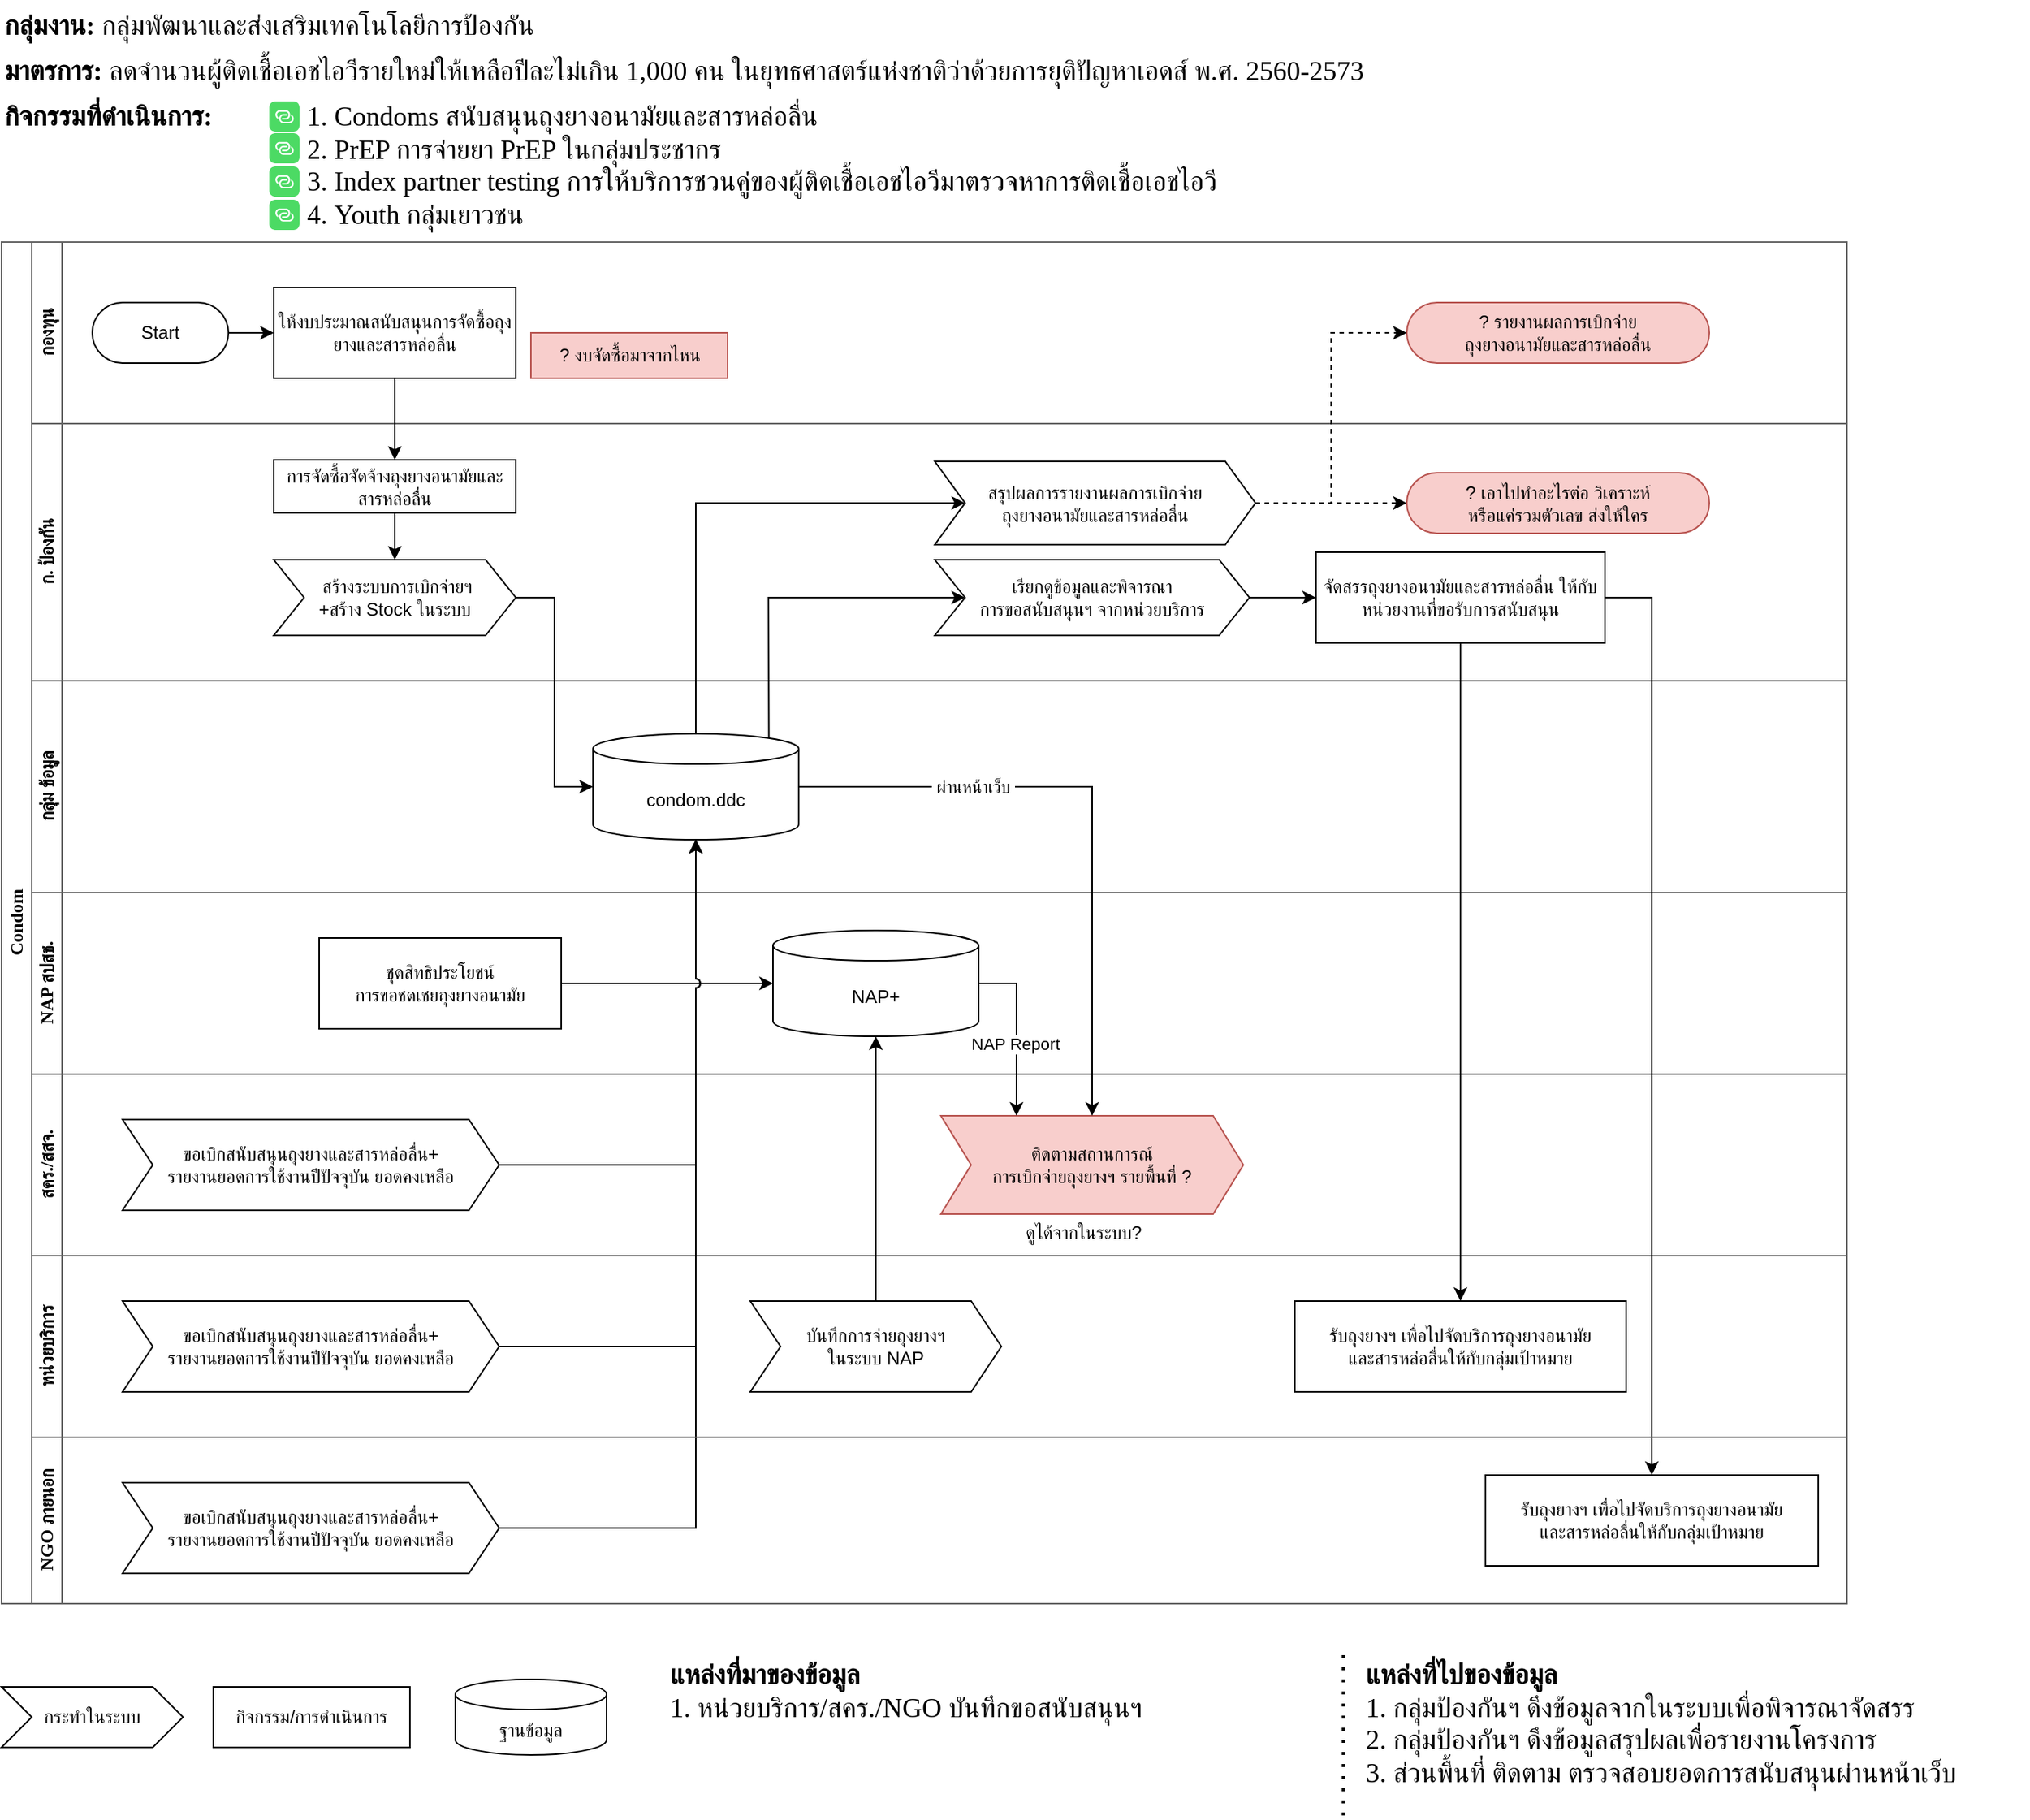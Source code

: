 <mxfile version="22.1.20" type="github" pages="6">
  <diagram id="prtHgNgQTEPvFCAcTncT" name="Condoms">
    <mxGraphModel dx="1426" dy="785" grid="1" gridSize="10" guides="1" tooltips="1" connect="1" arrows="1" fold="1" page="1" pageScale="1" pageWidth="827" pageHeight="1169" math="0" shadow="0">
      <root>
        <mxCell id="0" />
        <mxCell id="1" parent="0" />
        <mxCell id="dNxyNK7c78bLwvsdeMH5-19" value="Condom" style="swimlane;html=1;childLayout=stackLayout;resizeParent=1;resizeParentMax=0;horizontal=0;startSize=20;horizontalStack=0;fontFamily=Tahoma;strokeColor=#666666;" parent="1" vertex="1">
          <mxGeometry x="40" y="200" width="1220" height="900" as="geometry" />
        </mxCell>
        <mxCell id="dNxyNK7c78bLwvsdeMH5-20" value="กองทุน" style="swimlane;html=1;startSize=20;horizontal=0;fontFamily=Tahoma;strokeColor=#666666;" parent="dNxyNK7c78bLwvsdeMH5-19" vertex="1">
          <mxGeometry x="20" width="1200" height="120" as="geometry" />
        </mxCell>
        <mxCell id="vW1-sG7XQybwzOpCdIC6-39" style="edgeStyle=orthogonalEdgeStyle;rounded=0;orthogonalLoop=1;jettySize=auto;html=1;" parent="dNxyNK7c78bLwvsdeMH5-20" source="vW1-sG7XQybwzOpCdIC6-2" target="vW1-sG7XQybwzOpCdIC6-4" edge="1">
          <mxGeometry relative="1" as="geometry" />
        </mxCell>
        <mxCell id="vW1-sG7XQybwzOpCdIC6-2" value="Start" style="rounded=1;whiteSpace=wrap;html=1;arcSize=50;" parent="dNxyNK7c78bLwvsdeMH5-20" vertex="1">
          <mxGeometry x="40" y="40" width="90" height="40" as="geometry" />
        </mxCell>
        <mxCell id="vW1-sG7XQybwzOpCdIC6-3" style="edgeStyle=orthogonalEdgeStyle;rounded=0;orthogonalLoop=1;jettySize=auto;html=1;exitX=0.5;exitY=1;exitDx=0;exitDy=0;" parent="dNxyNK7c78bLwvsdeMH5-20" source="vW1-sG7XQybwzOpCdIC6-2" target="vW1-sG7XQybwzOpCdIC6-2" edge="1">
          <mxGeometry relative="1" as="geometry" />
        </mxCell>
        <mxCell id="vW1-sG7XQybwzOpCdIC6-4" value="ให้งบประมาณสนับสนุนการจัดซื้อถุงยางและสารหล่อลื่น" style="rounded=0;whiteSpace=wrap;html=1;" parent="dNxyNK7c78bLwvsdeMH5-20" vertex="1">
          <mxGeometry x="160" y="30" width="160" height="60" as="geometry" />
        </mxCell>
        <mxCell id="HEFYjMU2fkNLsEg8FPOW-6" value="? งบจัดซื้อมาจากไหน" style="text;html=1;align=center;verticalAlign=middle;resizable=0;points=[];autosize=1;strokeColor=#b85450;fillColor=#f8cecc;" parent="dNxyNK7c78bLwvsdeMH5-20" vertex="1">
          <mxGeometry x="330" y="60" width="130" height="30" as="geometry" />
        </mxCell>
        <mxCell id="dQZI6s-5HtwPCw9mTZus-6" value="? รายงานผลการเบิกจ่าย&lt;br style=&quot;border-color: var(--border-color);&quot;&gt;ถุงยางอนามัยและสารหล่อลื่น" style="rounded=1;whiteSpace=wrap;html=1;arcSize=50;fillColor=#f8cecc;strokeColor=#b85450;" parent="dNxyNK7c78bLwvsdeMH5-20" vertex="1">
          <mxGeometry x="909" y="40" width="200" height="40" as="geometry" />
        </mxCell>
        <mxCell id="vW1-sG7XQybwzOpCdIC6-5" value="ก. ป้องกัน" style="swimlane;html=1;startSize=20;horizontal=0;fontFamily=Tahoma;strokeColor=#666666;" parent="dNxyNK7c78bLwvsdeMH5-19" vertex="1">
          <mxGeometry x="20" y="120" width="1200" height="170" as="geometry" />
        </mxCell>
        <mxCell id="vW1-sG7XQybwzOpCdIC6-7" style="edgeStyle=orthogonalEdgeStyle;rounded=0;orthogonalLoop=1;jettySize=auto;html=1;exitX=0.5;exitY=1;exitDx=0;exitDy=0;" parent="vW1-sG7XQybwzOpCdIC6-5" edge="1">
          <mxGeometry relative="1" as="geometry">
            <mxPoint x="85" y="80" as="sourcePoint" />
            <mxPoint x="85" y="80" as="targetPoint" />
          </mxGeometry>
        </mxCell>
        <mxCell id="vW1-sG7XQybwzOpCdIC6-33" style="edgeStyle=orthogonalEdgeStyle;rounded=0;orthogonalLoop=1;jettySize=auto;html=1;entryX=0;entryY=0.5;entryDx=0;entryDy=0;exitX=1;exitY=0.5;exitDx=0;exitDy=0;" parent="vW1-sG7XQybwzOpCdIC6-5" source="vW1-sG7XQybwzOpCdIC6-44" target="vW1-sG7XQybwzOpCdIC6-11" edge="1">
          <mxGeometry relative="1" as="geometry">
            <mxPoint x="940" y="95" as="sourcePoint" />
          </mxGeometry>
        </mxCell>
        <mxCell id="vW1-sG7XQybwzOpCdIC6-11" value="จัดสรรถุงยางอนามัยและสารหล่อลื่น ให้กับหน่วยงานที่ขอรับการสนับสนุน" style="rounded=0;whiteSpace=wrap;html=1;" parent="vW1-sG7XQybwzOpCdIC6-5" vertex="1">
          <mxGeometry x="849" y="85" width="191" height="60" as="geometry" />
        </mxCell>
        <mxCell id="vW1-sG7XQybwzOpCdIC6-41" value="&amp;nbsp;สร้างระบบการเบิกจ่ายฯ&lt;br&gt;+สร้าง Stock ในระบบ" style="shape=step;perimeter=stepPerimeter;whiteSpace=wrap;html=1;fixedSize=1;" parent="vW1-sG7XQybwzOpCdIC6-5" vertex="1">
          <mxGeometry x="160" y="90" width="160" height="50" as="geometry" />
        </mxCell>
        <mxCell id="vW1-sG7XQybwzOpCdIC6-44" value="เรียกดูข้อมูลและพิจารณา&lt;br style=&quot;border-color: var(--border-color);&quot;&gt;การขอสนับสนุนฯ จากหน่วยบริการ" style="shape=step;perimeter=stepPerimeter;whiteSpace=wrap;html=1;fixedSize=1;" parent="vW1-sG7XQybwzOpCdIC6-5" vertex="1">
          <mxGeometry x="597" y="90" width="208" height="50" as="geometry" />
        </mxCell>
        <mxCell id="S7jssSFuQJf6Cd30hFzG-4" style="edgeStyle=orthogonalEdgeStyle;rounded=0;orthogonalLoop=1;jettySize=auto;html=1;exitX=1;exitY=0.5;exitDx=0;exitDy=0;entryX=0;entryY=0.5;entryDx=0;entryDy=0;dashed=1;" parent="vW1-sG7XQybwzOpCdIC6-5" source="HEFYjMU2fkNLsEg8FPOW-3" target="S7jssSFuQJf6Cd30hFzG-3" edge="1">
          <mxGeometry relative="1" as="geometry" />
        </mxCell>
        <mxCell id="HEFYjMU2fkNLsEg8FPOW-3" value="สรุปผลการรายงานผลการเบิกจ่าย&lt;br&gt;ถุงยางอนามัยและสารหล่อลื่น" style="shape=step;perimeter=stepPerimeter;whiteSpace=wrap;html=1;fixedSize=1;" parent="vW1-sG7XQybwzOpCdIC6-5" vertex="1">
          <mxGeometry x="597" y="25" width="212" height="55" as="geometry" />
        </mxCell>
        <mxCell id="S7jssSFuQJf6Cd30hFzG-3" value="?&amp;nbsp;เอาไปทำอะไรต่อ วิเคราะห์&lt;br&gt;หรือแค่รวมตัวเลข ส่งให้ใคร" style="rounded=1;whiteSpace=wrap;html=1;arcSize=50;fillColor=#f8cecc;strokeColor=#b85450;" parent="vW1-sG7XQybwzOpCdIC6-5" vertex="1">
          <mxGeometry x="909" y="32.5" width="200" height="40" as="geometry" />
        </mxCell>
        <mxCell id="iwgdynvejmEAEGlhMUtL-3" style="edgeStyle=orthogonalEdgeStyle;rounded=0;orthogonalLoop=1;jettySize=auto;html=1;" parent="vW1-sG7XQybwzOpCdIC6-5" source="iwgdynvejmEAEGlhMUtL-1" target="vW1-sG7XQybwzOpCdIC6-41" edge="1">
          <mxGeometry relative="1" as="geometry" />
        </mxCell>
        <mxCell id="iwgdynvejmEAEGlhMUtL-1" value="&lt;div&gt;การจัดซื้อจัดจ้างถุงยางอนามัยและสารหล่อลื่น&lt;/div&gt;" style="rounded=0;whiteSpace=wrap;html=1;" parent="vW1-sG7XQybwzOpCdIC6-5" vertex="1">
          <mxGeometry x="160" y="24" width="160" height="35" as="geometry" />
        </mxCell>
        <mxCell id="S7jssSFuQJf6Cd30hFzG-1" value="กลุ่ม ข้อมูล" style="swimlane;html=1;startSize=20;horizontal=0;fontFamily=Tahoma;strokeColor=#666666;" parent="dNxyNK7c78bLwvsdeMH5-19" vertex="1">
          <mxGeometry x="20" y="290" width="1200" height="140" as="geometry" />
        </mxCell>
        <mxCell id="vW1-sG7XQybwzOpCdIC6-21" value="condom.ddc" style="shape=cylinder3;whiteSpace=wrap;html=1;boundedLbl=1;backgroundOutline=1;size=10;" parent="S7jssSFuQJf6Cd30hFzG-1" vertex="1">
          <mxGeometry x="371" y="35" width="136" height="70" as="geometry" />
        </mxCell>
        <mxCell id="dNxyNK7c78bLwvsdeMH5-21" value="NAP สปสช." style="swimlane;html=1;startSize=20;horizontal=0;fontFamily=Tahoma;strokeColor=#666666;" parent="dNxyNK7c78bLwvsdeMH5-19" vertex="1">
          <mxGeometry x="20" y="430" width="1200" height="120" as="geometry">
            <mxRectangle x="20" y="240" width="610" height="30" as="alternateBounds" />
          </mxGeometry>
        </mxCell>
        <mxCell id="vW1-sG7XQybwzOpCdIC6-28" value="NAP+" style="shape=cylinder3;whiteSpace=wrap;html=1;boundedLbl=1;backgroundOutline=1;size=10;" parent="dNxyNK7c78bLwvsdeMH5-21" vertex="1">
          <mxGeometry x="490" y="25" width="136" height="70" as="geometry" />
        </mxCell>
        <mxCell id="HEFYjMU2fkNLsEg8FPOW-1" value="ชุดสิทธิประโยชน์&lt;br&gt;การขอชดเชยถุงยางอนามัย" style="rounded=0;whiteSpace=wrap;html=1;" parent="dNxyNK7c78bLwvsdeMH5-21" vertex="1">
          <mxGeometry x="190" y="30" width="160" height="60" as="geometry" />
        </mxCell>
        <mxCell id="jA2d7YymJRjin36Otq6Y-1" style="edgeStyle=orthogonalEdgeStyle;rounded=0;orthogonalLoop=1;jettySize=auto;html=1;entryX=0;entryY=0.5;entryDx=0;entryDy=0;shadow=0;noJump=0;comic=0;enumerate=0;orthogonal=0;flowAnimation=0;ignoreEdge=0;snapToPoint=0;fixDash=0;backgroundOutline=0;metaEdit=0;jumpStyle=arc;exitX=1;exitY=0.5;exitDx=0;exitDy=0;entryPerimeter=0;" parent="dNxyNK7c78bLwvsdeMH5-21" source="HEFYjMU2fkNLsEg8FPOW-1" target="vW1-sG7XQybwzOpCdIC6-28" edge="1">
          <mxGeometry relative="1" as="geometry">
            <mxPoint x="360" y="60" as="sourcePoint" />
            <mxPoint x="354" y="421" as="targetPoint" />
          </mxGeometry>
        </mxCell>
        <mxCell id="dNxyNK7c78bLwvsdeMH5-22" value="สคร./สสจ." style="swimlane;html=1;startSize=20;horizontal=0;fontFamily=Tahoma;strokeColor=#666666;" parent="dNxyNK7c78bLwvsdeMH5-19" vertex="1">
          <mxGeometry x="20" y="550" width="1200" height="120" as="geometry" />
        </mxCell>
        <mxCell id="vW1-sG7XQybwzOpCdIC6-45" value="ติดตามสถานการณ์&lt;br&gt;การเบิกจ่ายถุงยางฯ รายพื้นที่ ?" style="shape=step;perimeter=stepPerimeter;whiteSpace=wrap;html=1;fixedSize=1;fillColor=#f8cecc;strokeColor=#b85450;" parent="dNxyNK7c78bLwvsdeMH5-22" vertex="1">
          <mxGeometry x="601" y="27.5" width="200" height="65" as="geometry" />
        </mxCell>
        <mxCell id="vW1-sG7XQybwzOpCdIC6-49" value="ขอเบิกสนับสนุนถุงยางและสารหล่อลื่น+&lt;br&gt;รายงานยอดการใช้งานปีปัจจุบัน ยอดคงเหลือ" style="shape=step;perimeter=stepPerimeter;whiteSpace=wrap;html=1;fixedSize=1;" parent="dNxyNK7c78bLwvsdeMH5-22" vertex="1">
          <mxGeometry x="60" y="30" width="249" height="60" as="geometry" />
        </mxCell>
        <mxCell id="N4G9scYONlkcWSuko7sz-1" value="ดูได้จากในระบบ?" style="text;html=1;align=center;verticalAlign=middle;resizable=0;points=[];autosize=1;strokeColor=none;fillColor=none;" parent="dNxyNK7c78bLwvsdeMH5-22" vertex="1">
          <mxGeometry x="640" y="90" width="110" height="30" as="geometry" />
        </mxCell>
        <mxCell id="EJFhG_xvfswVd12eMsBA-1" value="หน่วยบริการ" style="swimlane;html=1;startSize=20;horizontal=0;fontFamily=Tahoma;strokeColor=#666666;" parent="dNxyNK7c78bLwvsdeMH5-19" vertex="1">
          <mxGeometry x="20" y="670" width="1200" height="120" as="geometry" />
        </mxCell>
        <mxCell id="vW1-sG7XQybwzOpCdIC6-31" value="รับถุงยางฯ เพื่อไปจัดบริการถุงยางอนามัย&lt;br&gt;และสารหล่อลื่นให้กับกลุ่มเป้าหมาย" style="rounded=0;whiteSpace=wrap;html=1;" parent="EJFhG_xvfswVd12eMsBA-1" vertex="1">
          <mxGeometry x="835" y="30" width="219" height="60" as="geometry" />
        </mxCell>
        <mxCell id="vW1-sG7XQybwzOpCdIC6-46" value="บันทึกการจ่ายถุงยางฯ&lt;br style=&quot;border-color: var(--border-color);&quot;&gt;ในระบบ NAP" style="shape=step;perimeter=stepPerimeter;whiteSpace=wrap;html=1;fixedSize=1;" parent="EJFhG_xvfswVd12eMsBA-1" vertex="1">
          <mxGeometry x="475" y="30" width="166" height="60" as="geometry" />
        </mxCell>
        <mxCell id="vW1-sG7XQybwzOpCdIC6-47" value="ขอเบิกสนับสนุนถุงยางและสารหล่อลื่น+&lt;br style=&quot;border-color: var(--border-color);&quot;&gt;รายงานยอดการใช้งานปีปัจจุบัน ยอดคงเหลือ" style="shape=step;perimeter=stepPerimeter;whiteSpace=wrap;html=1;fixedSize=1;" parent="EJFhG_xvfswVd12eMsBA-1" vertex="1">
          <mxGeometry x="60" y="30" width="249" height="60" as="geometry" />
        </mxCell>
        <mxCell id="vW1-sG7XQybwzOpCdIC6-22" style="edgeStyle=orthogonalEdgeStyle;rounded=0;orthogonalLoop=1;jettySize=auto;html=1;entryX=0.5;entryY=1;entryDx=0;entryDy=0;entryPerimeter=0;exitX=1;exitY=0.5;exitDx=0;exitDy=0;jumpStyle=arc;" parent="dNxyNK7c78bLwvsdeMH5-19" source="vW1-sG7XQybwzOpCdIC6-48" target="vW1-sG7XQybwzOpCdIC6-21" edge="1">
          <mxGeometry relative="1" as="geometry">
            <mxPoint x="340" y="660" as="sourcePoint" />
          </mxGeometry>
        </mxCell>
        <mxCell id="vW1-sG7XQybwzOpCdIC6-23" style="edgeStyle=orthogonalEdgeStyle;rounded=0;orthogonalLoop=1;jettySize=auto;html=1;entryX=0.5;entryY=1;entryDx=0;entryDy=0;entryPerimeter=0;exitX=1;exitY=0.5;exitDx=0;exitDy=0;jumpStyle=arc;" parent="dNxyNK7c78bLwvsdeMH5-19" source="vW1-sG7XQybwzOpCdIC6-47" target="vW1-sG7XQybwzOpCdIC6-21" edge="1">
          <mxGeometry relative="1" as="geometry">
            <mxPoint x="340" y="530" as="sourcePoint" />
          </mxGeometry>
        </mxCell>
        <mxCell id="vW1-sG7XQybwzOpCdIC6-25" style="edgeStyle=orthogonalEdgeStyle;rounded=0;orthogonalLoop=1;jettySize=auto;html=1;" parent="dNxyNK7c78bLwvsdeMH5-19" source="vW1-sG7XQybwzOpCdIC6-4" target="iwgdynvejmEAEGlhMUtL-1" edge="1">
          <mxGeometry relative="1" as="geometry">
            <mxPoint x="260" y="150" as="targetPoint" />
          </mxGeometry>
        </mxCell>
        <mxCell id="vW1-sG7XQybwzOpCdIC6-29" style="edgeStyle=orthogonalEdgeStyle;rounded=0;orthogonalLoop=1;jettySize=auto;html=1;entryX=0.5;entryY=1;entryDx=0;entryDy=0;entryPerimeter=0;exitX=0.5;exitY=0;exitDx=0;exitDy=0;" parent="dNxyNK7c78bLwvsdeMH5-19" source="vW1-sG7XQybwzOpCdIC6-46" target="vW1-sG7XQybwzOpCdIC6-28" edge="1">
          <mxGeometry relative="1" as="geometry">
            <mxPoint x="577" y="510" as="sourcePoint" />
          </mxGeometry>
        </mxCell>
        <mxCell id="vW1-sG7XQybwzOpCdIC6-34" style="edgeStyle=orthogonalEdgeStyle;rounded=0;orthogonalLoop=1;jettySize=auto;html=1;exitX=0.5;exitY=1;exitDx=0;exitDy=0;" parent="dNxyNK7c78bLwvsdeMH5-19" source="vW1-sG7XQybwzOpCdIC6-11" target="vW1-sG7XQybwzOpCdIC6-31" edge="1">
          <mxGeometry relative="1" as="geometry" />
        </mxCell>
        <mxCell id="vW1-sG7XQybwzOpCdIC6-35" style="edgeStyle=orthogonalEdgeStyle;rounded=0;orthogonalLoop=1;jettySize=auto;html=1;exitX=1;exitY=0.5;exitDx=0;exitDy=0;" parent="dNxyNK7c78bLwvsdeMH5-19" source="vW1-sG7XQybwzOpCdIC6-11" target="vW1-sG7XQybwzOpCdIC6-32" edge="1">
          <mxGeometry relative="1" as="geometry" />
        </mxCell>
        <mxCell id="vW1-sG7XQybwzOpCdIC6-38" style="edgeStyle=orthogonalEdgeStyle;rounded=0;orthogonalLoop=1;jettySize=auto;html=1;entryX=0.5;entryY=0;entryDx=0;entryDy=0;" parent="dNxyNK7c78bLwvsdeMH5-19" source="vW1-sG7XQybwzOpCdIC6-21" target="vW1-sG7XQybwzOpCdIC6-45" edge="1">
          <mxGeometry relative="1" as="geometry">
            <mxPoint x="712" y="390" as="targetPoint" />
          </mxGeometry>
        </mxCell>
        <mxCell id="0nTFtlL1Q_DYryvuO4ni-4" value="&amp;nbsp;ผ่านหน้าเว็บ&amp;nbsp;" style="edgeLabel;html=1;align=center;verticalAlign=middle;resizable=0;points=[];" parent="vW1-sG7XQybwzOpCdIC6-38" vertex="1" connectable="0">
          <mxGeometry x="-0.441" relative="1" as="geometry">
            <mxPoint as="offset" />
          </mxGeometry>
        </mxCell>
        <mxCell id="vW1-sG7XQybwzOpCdIC6-40" style="edgeStyle=orthogonalEdgeStyle;rounded=0;orthogonalLoop=1;jettySize=auto;html=1;exitX=1;exitY=0.5;exitDx=0;exitDy=0;exitPerimeter=0;entryX=0.25;entryY=0;entryDx=0;entryDy=0;" parent="dNxyNK7c78bLwvsdeMH5-19" source="vW1-sG7XQybwzOpCdIC6-28" target="vW1-sG7XQybwzOpCdIC6-45" edge="1">
          <mxGeometry relative="1" as="geometry">
            <mxPoint x="721" y="300" as="targetPoint" />
          </mxGeometry>
        </mxCell>
        <mxCell id="a_b8Sz37suzuglazINzR-1" value="&amp;nbsp;NAP Report&amp;nbsp;" style="edgeLabel;html=1;align=center;verticalAlign=middle;resizable=0;points=[];" parent="vW1-sG7XQybwzOpCdIC6-40" vertex="1" connectable="0">
          <mxGeometry x="-0.137" y="-2" relative="1" as="geometry">
            <mxPoint x="1" y="16" as="offset" />
          </mxGeometry>
        </mxCell>
        <mxCell id="EJFhG_xvfswVd12eMsBA-5" value="NGO ภายนอก" style="swimlane;html=1;startSize=20;horizontal=0;fontFamily=Tahoma;strokeColor=#666666;" parent="dNxyNK7c78bLwvsdeMH5-19" vertex="1">
          <mxGeometry x="20" y="790" width="1200" height="110" as="geometry" />
        </mxCell>
        <mxCell id="vW1-sG7XQybwzOpCdIC6-32" value="รับถุงยางฯ เพื่อไปจัดบริการถุงยางอนามัย&lt;br style=&quot;border-color: var(--border-color);&quot;&gt;และสารหล่อลื่นให้กับกลุ่มเป้าหมาย" style="rounded=0;whiteSpace=wrap;html=1;" parent="EJFhG_xvfswVd12eMsBA-5" vertex="1">
          <mxGeometry x="961" y="25" width="220" height="60" as="geometry" />
        </mxCell>
        <mxCell id="vW1-sG7XQybwzOpCdIC6-48" value="ขอเบิกสนับสนุนถุงยางและสารหล่อลื่น+&lt;br style=&quot;border-color: var(--border-color);&quot;&gt;รายงานยอดการใช้งานปีปัจจุบัน ยอดคงเหลือ" style="shape=step;perimeter=stepPerimeter;whiteSpace=wrap;html=1;fixedSize=1;" parent="EJFhG_xvfswVd12eMsBA-5" vertex="1">
          <mxGeometry x="60" y="30" width="249" height="60" as="geometry" />
        </mxCell>
        <mxCell id="vW1-sG7XQybwzOpCdIC6-50" style="edgeStyle=orthogonalEdgeStyle;rounded=0;orthogonalLoop=1;jettySize=auto;html=1;entryX=0.5;entryY=1;entryDx=0;entryDy=0;entryPerimeter=0;jumpStyle=arc;" parent="dNxyNK7c78bLwvsdeMH5-19" source="vW1-sG7XQybwzOpCdIC6-49" target="vW1-sG7XQybwzOpCdIC6-21" edge="1">
          <mxGeometry relative="1" as="geometry" />
        </mxCell>
        <mxCell id="dQZI6s-5HtwPCw9mTZus-10" style="edgeStyle=orthogonalEdgeStyle;rounded=0;orthogonalLoop=1;jettySize=auto;html=1;entryX=0;entryY=0.5;entryDx=0;entryDy=0;dashed=1;" parent="dNxyNK7c78bLwvsdeMH5-19" source="HEFYjMU2fkNLsEg8FPOW-3" target="dQZI6s-5HtwPCw9mTZus-6" edge="1">
          <mxGeometry relative="1" as="geometry" />
        </mxCell>
        <mxCell id="vW1-sG7XQybwzOpCdIC6-27" style="edgeStyle=elbowEdgeStyle;rounded=0;orthogonalLoop=1;jettySize=auto;html=1;entryX=0;entryY=0.5;entryDx=0;entryDy=0;exitX=0.855;exitY=0;exitDx=0;exitDy=2.9;exitPerimeter=0;" parent="dNxyNK7c78bLwvsdeMH5-19" source="vW1-sG7XQybwzOpCdIC6-21" target="vW1-sG7XQybwzOpCdIC6-44" edge="1">
          <mxGeometry relative="1" as="geometry">
            <mxPoint x="800" y="215" as="targetPoint" />
            <Array as="points">
              <mxPoint x="507" y="280" />
            </Array>
          </mxGeometry>
        </mxCell>
        <mxCell id="vW1-sG7XQybwzOpCdIC6-26" style="edgeStyle=orthogonalEdgeStyle;rounded=0;orthogonalLoop=1;jettySize=auto;html=1;exitX=1;exitY=0.5;exitDx=0;exitDy=0;entryX=0;entryY=0.5;entryDx=0;entryDy=0;entryPerimeter=0;" parent="dNxyNK7c78bLwvsdeMH5-19" source="vW1-sG7XQybwzOpCdIC6-41" target="vW1-sG7XQybwzOpCdIC6-21" edge="1">
          <mxGeometry relative="1" as="geometry">
            <mxPoint x="340" y="215" as="sourcePoint" />
          </mxGeometry>
        </mxCell>
        <mxCell id="S7jssSFuQJf6Cd30hFzG-2" style="edgeStyle=elbowEdgeStyle;rounded=0;orthogonalLoop=1;jettySize=auto;html=1;exitX=0.5;exitY=0;exitDx=0;exitDy=0;exitPerimeter=0;entryX=0;entryY=0.5;entryDx=0;entryDy=0;" parent="dNxyNK7c78bLwvsdeMH5-19" source="vW1-sG7XQybwzOpCdIC6-21" target="HEFYjMU2fkNLsEg8FPOW-3" edge="1">
          <mxGeometry relative="1" as="geometry">
            <Array as="points">
              <mxPoint x="459" y="250" />
            </Array>
          </mxGeometry>
        </mxCell>
        <mxCell id="dQZI6s-5HtwPCw9mTZus-2" value="มาตรการ:&amp;nbsp;&lt;span style=&quot;font-weight: normal;&quot;&gt;ลดจำนวนผู้ติดเชื้อเอชไอวีรายใหม่ให้เหลือปีละไม่เกิน 1,000 คน ในยุทธศาสตร์แห่งชาติว่าด้วยการยุติปัญหาเอดส์ พ.ศ. 2560-2573&lt;/span&gt;" style="text;html=1;strokeColor=none;fillColor=none;align=left;verticalAlign=top;whiteSpace=wrap;rounded=0;fontFamily=Tahoma;fontStyle=1;fontSize=18;" parent="1" vertex="1">
          <mxGeometry x="40" y="70" width="1280" height="30" as="geometry" />
        </mxCell>
        <mxCell id="dQZI6s-5HtwPCw9mTZus-3" value="กลุ่มงาน:&amp;nbsp;&lt;span style=&quot;font-weight: normal;&quot;&gt;กลุ่มพัฒนาและส่งเสริมเทคโนโลยีการป้องกัน&lt;/span&gt;" style="text;html=1;strokeColor=none;fillColor=none;align=left;verticalAlign=top;whiteSpace=wrap;rounded=0;fontFamily=Tahoma;fontStyle=1;fontSize=18;" parent="1" vertex="1">
          <mxGeometry x="40" y="40" width="1280" height="30" as="geometry" />
        </mxCell>
        <mxCell id="dQZI6s-5HtwPCw9mTZus-4" value="กิจกรรมที่ดำเนินการ:&amp;nbsp;" style="text;html=1;strokeColor=none;fillColor=none;align=left;verticalAlign=top;whiteSpace=wrap;rounded=0;fontFamily=Tahoma;fontStyle=1;fontSize=18;" parent="1" vertex="1">
          <mxGeometry x="40" y="100" width="200" height="30" as="geometry" />
        </mxCell>
        <UserObject label="1. Condoms&amp;nbsp;สนับสนุนถุงยางอนามัยและสารหล่อลื่น&lt;br&gt;2.&amp;nbsp;PrEP การจ่ายยา PrEP ในกลุ่มประชากร&lt;br&gt;3.&amp;nbsp;Index partner testing&amp;nbsp;การให้บริการชวนคู่ของผู้ติดเชื้อเอชไอวีมาตรวจหาการติดเชื้อเอชไอวี&lt;br&gt;4.&amp;nbsp;Youth กลุ่มเยาวชน&amp;nbsp;" id="dQZI6s-5HtwPCw9mTZus-5">
          <mxCell style="text;html=1;strokeColor=none;fillColor=none;align=left;verticalAlign=top;whiteSpace=wrap;rounded=0;fontFamily=Tahoma;fontStyle=0;fontSize=18;" parent="1" vertex="1">
            <mxGeometry x="240" y="100" width="920" height="90" as="geometry" />
          </mxCell>
        </UserObject>
        <mxCell id="dQZI6s-5HtwPCw9mTZus-7" value="กระทำในระบบ" style="shape=step;perimeter=stepPerimeter;whiteSpace=wrap;html=1;fixedSize=1;" parent="1" vertex="1">
          <mxGeometry x="40" y="1155" width="120" height="40" as="geometry" />
        </mxCell>
        <mxCell id="dQZI6s-5HtwPCw9mTZus-8" value="กิจกรรม/การดำเนินการ" style="rounded=0;whiteSpace=wrap;html=1;" parent="1" vertex="1">
          <mxGeometry x="180" y="1155" width="130" height="40" as="geometry" />
        </mxCell>
        <mxCell id="dQZI6s-5HtwPCw9mTZus-9" value="ฐานข้อมูล" style="shape=cylinder3;whiteSpace=wrap;html=1;boundedLbl=1;backgroundOutline=1;size=10;" parent="1" vertex="1">
          <mxGeometry x="340" y="1150" width="100" height="50" as="geometry" />
        </mxCell>
        <mxCell id="yyZj5BJA8v-fTfeoFuPs-1" value="&lt;b&gt;แหล่งที่มาของข้อมูล&lt;/b&gt;&lt;br&gt;1. หน่วยบริการ/สคร./NGO บันทึกขอสนับสนุนฯ" style="text;html=1;strokeColor=none;fillColor=none;align=left;verticalAlign=top;whiteSpace=wrap;rounded=0;fontFamily=Tahoma;fontStyle=0;fontSize=18;" parent="1" vertex="1">
          <mxGeometry x="480" y="1130" width="440" height="90" as="geometry" />
        </mxCell>
        <mxCell id="yyZj5BJA8v-fTfeoFuPs-2" value="&lt;b&gt;แหล่งที่ไปของข้อมูล&lt;br&gt;&lt;/b&gt;1. กลุ่มป้องกันฯ ดึงข้อมูลจากในระบบเพื่อพิจารณาจัดสรร&lt;br&gt;2. กลุ่มป้องกันฯ&amp;nbsp;ดึงข้อมูลสรุปผลเพื่อรายงานโครงการ&lt;br&gt;3. ส่วนพื้นที่ ติดตาม ตรวจสอบยอดการสนับสนุนผ่านหน้าเว็บ" style="text;html=1;strokeColor=none;fillColor=none;align=left;verticalAlign=top;whiteSpace=wrap;rounded=0;fontFamily=Tahoma;fontStyle=0;fontSize=18;" parent="1" vertex="1">
          <mxGeometry x="940" y="1130" width="440" height="90" as="geometry" />
        </mxCell>
        <mxCell id="yyZj5BJA8v-fTfeoFuPs-3" value="" style="endArrow=none;dashed=1;html=1;dashPattern=1 3;strokeWidth=2;rounded=0;" parent="1" edge="1">
          <mxGeometry width="50" height="50" relative="1" as="geometry">
            <mxPoint x="927" y="1240" as="sourcePoint" />
            <mxPoint x="927" y="1130" as="targetPoint" />
          </mxGeometry>
        </mxCell>
        <UserObject label="" link="data:page/id,prtHgNgQTEPvFCAcTncT" id="y2K0btyQi23rZqNO252V-2">
          <mxCell style="html=1;strokeWidth=1;shadow=0;dashed=0;shape=mxgraph.ios7.misc.link;fillColor=#4CDA64;strokeColor=none;buttonText=;strokeColor2=#222222;fontColor=#222222;fontSize=8;verticalLabelPosition=bottom;verticalAlign=top;align=center;sketch=0;" parent="1" vertex="1">
            <mxGeometry x="217" y="107" width="20" height="20" as="geometry" />
          </mxCell>
        </UserObject>
        <UserObject label="" link="data:page/id,7i-LERVDmYqNg7XQ0lNa" id="y2K0btyQi23rZqNO252V-3">
          <mxCell style="html=1;strokeWidth=1;shadow=0;dashed=0;shape=mxgraph.ios7.misc.link;fillColor=#4CDA64;strokeColor=none;buttonText=;strokeColor2=#222222;fontColor=#222222;fontSize=8;verticalLabelPosition=bottom;verticalAlign=top;align=center;sketch=0;" parent="1" vertex="1">
            <mxGeometry x="217" y="128" width="20" height="20" as="geometry" />
          </mxCell>
        </UserObject>
        <UserObject label="" link="data:page/id,HAeoyOpSyOvsjUOocYrg" id="y2K0btyQi23rZqNO252V-4">
          <mxCell style="html=1;strokeWidth=1;shadow=0;dashed=0;shape=mxgraph.ios7.misc.link;fillColor=#4CDA64;strokeColor=none;buttonText=;strokeColor2=#222222;fontColor=#222222;fontSize=8;verticalLabelPosition=bottom;verticalAlign=top;align=center;sketch=0;" parent="1" vertex="1">
            <mxGeometry x="217" y="150" width="20" height="20" as="geometry" />
          </mxCell>
        </UserObject>
        <UserObject label="" link="data:page/id,YElmQMGVYzcu0724_LoY" id="y2K0btyQi23rZqNO252V-5">
          <mxCell style="html=1;strokeWidth=1;shadow=0;dashed=0;shape=mxgraph.ios7.misc.link;fillColor=#4CDA64;strokeColor=none;buttonText=;strokeColor2=#222222;fontColor=#222222;fontSize=8;verticalLabelPosition=bottom;verticalAlign=top;align=center;sketch=0;" parent="1" vertex="1">
            <mxGeometry x="217" y="172" width="20" height="20" as="geometry" />
          </mxCell>
        </UserObject>
      </root>
    </mxGraphModel>
  </diagram>
  <diagram id="7i-LERVDmYqNg7XQ0lNa" name="PrEP">
    <mxGraphModel dx="983" dy="541" grid="1" gridSize="10" guides="1" tooltips="1" connect="1" arrows="1" fold="1" page="1" pageScale="1" pageWidth="850" pageHeight="1100" math="0" shadow="0">
      <root>
        <mxCell id="0" />
        <mxCell id="1" parent="0" />
        <mxCell id="iYbuata2bx76US4o_usM-1" value="PrEP" style="swimlane;html=1;childLayout=stackLayout;resizeParent=1;resizeParentMax=0;horizontal=0;startSize=20;horizontalStack=0;fontFamily=Tahoma;strokeColor=#666666;" parent="1" vertex="1">
          <mxGeometry x="40" y="200" width="1420" height="740" as="geometry" />
        </mxCell>
        <mxCell id="iYbuata2bx76US4o_usM-2" value="แหล่งที่มาของยาฯ" style="swimlane;html=1;startSize=20;horizontal=0;fontFamily=Tahoma;strokeColor=#666666;" parent="iYbuata2bx76US4o_usM-1" vertex="1">
          <mxGeometry x="20" width="1400" height="130" as="geometry" />
        </mxCell>
        <mxCell id="iYbuata2bx76US4o_usM-3" value="&lt;span style=&quot;background-color: initial;&quot;&gt;&lt;b&gt;การจัดหา และสนับสนุนยา PrEP&lt;/b&gt;&lt;/span&gt;&lt;br&gt;&lt;p style=&quot;margin: 0px;&quot;&gt;&lt;span style=&quot;background-color: initial;&quot;&gt;ㆍกรมควบคุมโรค จะได้รับสนับสนุนยา PrEP จากกองทุนโลก ช่วงเดือนกรกฎาคม 2566&lt;/span&gt;&lt;/p&gt;&lt;p style=&quot;margin: 0px;&quot;&gt;ㆍกรมควบคุมโรค อนุมัติโครงการจัดซื้อยา PrEP เพื่อใช้ในกลุ่มนอกสิทธิบัตร์ทอง (Non - UC) ในการปิด&lt;span style=&quot;background-color: initial;&quot;&gt;ช่องว่างระหว่างรอข้อสรุปจากพระราชกฤษฎีกา จาก สปสช&lt;/span&gt;&lt;/p&gt;" style="text;html=1;align=left;verticalAlign=middle;resizable=0;points=[];autosize=1;strokeColor=none;fillColor=none;" parent="iYbuata2bx76US4o_usM-2" vertex="1">
          <mxGeometry x="40" y="20" width="800" height="60" as="geometry" />
        </mxCell>
        <mxCell id="02Zes3cpNZERqjSIzwcM-1" value="? ทำ Stock เองมั้ย" style="text;html=1;align=center;verticalAlign=middle;resizable=0;points=[];autosize=1;strokeColor=#b85450;fillColor=#f8cecc;" vertex="1" parent="iYbuata2bx76US4o_usM-2">
          <mxGeometry x="40" y="80" width="120" height="30" as="geometry" />
        </mxCell>
        <mxCell id="iYbuata2bx76US4o_usM-4" value="ก. ป้องกัน" style="swimlane;html=1;startSize=20;horizontal=0;fontFamily=Tahoma;strokeColor=#666666;" parent="iYbuata2bx76US4o_usM-1" vertex="1">
          <mxGeometry x="20" y="130" width="1400" height="120" as="geometry" />
        </mxCell>
        <mxCell id="iYbuata2bx76US4o_usM-5" style="edgeStyle=orthogonalEdgeStyle;rounded=0;orthogonalLoop=1;jettySize=auto;html=1;exitX=1;exitY=0.5;exitDx=0;exitDy=0;exitPerimeter=0;" parent="iYbuata2bx76US4o_usM-4" source="iYbuata2bx76US4o_usM-6" target="iYbuata2bx76US4o_usM-10" edge="1">
          <mxGeometry relative="1" as="geometry" />
        </mxCell>
        <mxCell id="iYbuata2bx76US4o_usM-6" value="prepthai.net" style="shape=cylinder3;whiteSpace=wrap;html=1;boundedLbl=1;backgroundOutline=1;size=10;" parent="iYbuata2bx76US4o_usM-4" vertex="1">
          <mxGeometry x="280" y="25" width="136" height="70" as="geometry" />
        </mxCell>
        <mxCell id="iYbuata2bx76US4o_usM-7" value="Start" style="rounded=1;whiteSpace=wrap;html=1;arcSize=50;" parent="iYbuata2bx76US4o_usM-4" vertex="1">
          <mxGeometry x="40" y="45" width="60" height="30" as="geometry" />
        </mxCell>
        <mxCell id="iYbuata2bx76US4o_usM-9" style="edgeStyle=orthogonalEdgeStyle;rounded=0;orthogonalLoop=1;jettySize=auto;html=1;entryX=0;entryY=0.5;entryDx=0;entryDy=0;" parent="iYbuata2bx76US4o_usM-4" source="iYbuata2bx76US4o_usM-10" target="yx-2tTXC8vAOsqTGPjxq-2" edge="1">
          <mxGeometry relative="1" as="geometry">
            <mxPoint x="1220" y="60" as="targetPoint" />
          </mxGeometry>
        </mxCell>
        <mxCell id="iYbuata2bx76US4o_usM-10" value="เรียกดูรายงาน&lt;br&gt;ผลการดำเนินงาน" style="shape=step;perimeter=stepPerimeter;whiteSpace=wrap;html=1;fixedSize=1;" parent="iYbuata2bx76US4o_usM-4" vertex="1">
          <mxGeometry x="900" y="27.5" width="190" height="65" as="geometry" />
        </mxCell>
        <mxCell id="wmDhYZF2U2b0ISxtUK3Z-4" value="" style="edgeStyle=orthogonalEdgeStyle;rounded=0;orthogonalLoop=1;jettySize=auto;html=1;exitX=1;exitY=0.5;exitDx=0;exitDy=0;entryX=0;entryY=0.5;entryDx=0;entryDy=0;entryPerimeter=0;" parent="iYbuata2bx76US4o_usM-4" source="wmDhYZF2U2b0ISxtUK3Z-3" target="iYbuata2bx76US4o_usM-6" edge="1">
          <mxGeometry relative="1" as="geometry" />
        </mxCell>
        <mxCell id="wmDhYZF2U2b0ISxtUK3Z-3" value="พัฒนาระบบ&lt;br style=&quot;border-color: var(--border-color); font-family: Helvetica;&quot;&gt;&lt;span style=&quot;font-family: Helvetica;&quot;&gt;prepthai.net&lt;/span&gt;" style="rounded=0;whiteSpace=wrap;html=1;fontFamily=Tahoma;fontSize=12;fontColor=#000000;align=center;" parent="iYbuata2bx76US4o_usM-4" vertex="1">
          <mxGeometry x="140" y="35" width="90" height="50" as="geometry" />
        </mxCell>
        <mxCell id="wmDhYZF2U2b0ISxtUK3Z-2" value="" style="edgeStyle=orthogonalEdgeStyle;rounded=0;orthogonalLoop=1;jettySize=auto;html=1;fontFamily=Tahoma;exitX=1;exitY=0.5;exitDx=0;exitDy=0;entryX=0;entryY=0.5;entryDx=0;entryDy=0;" parent="iYbuata2bx76US4o_usM-4" source="iYbuata2bx76US4o_usM-7" target="wmDhYZF2U2b0ISxtUK3Z-3" edge="1">
          <mxGeometry relative="1" as="geometry">
            <mxPoint x="199" y="430" as="sourcePoint" />
            <mxPoint x="340" y="430" as="targetPoint" />
          </mxGeometry>
        </mxCell>
        <mxCell id="yx-2tTXC8vAOsqTGPjxq-2" value="วางแผน สนับสนุน ติดตาม พัฒนาศักยภาพหน่วยบริการสุขภาพในการจัดบริการเพร็พ (PrEP)" style="rounded=1;whiteSpace=wrap;html=1;arcSize=50;" parent="iYbuata2bx76US4o_usM-4" vertex="1">
          <mxGeometry x="1140" y="30" width="240" height="60" as="geometry" />
        </mxCell>
        <mxCell id="iYbuata2bx76US4o_usM-12" value="NAP สปสช." style="swimlane;html=1;startSize=20;horizontal=0;fontFamily=Tahoma;strokeColor=#666666;" parent="iYbuata2bx76US4o_usM-1" vertex="1">
          <mxGeometry x="20" y="250" width="1400" height="120" as="geometry" />
        </mxCell>
        <mxCell id="iYbuata2bx76US4o_usM-13" value="NAP+" style="shape=cylinder3;whiteSpace=wrap;html=1;boundedLbl=1;backgroundOutline=1;size=10;" parent="iYbuata2bx76US4o_usM-12" vertex="1">
          <mxGeometry x="600" y="30" width="136" height="70" as="geometry" />
        </mxCell>
        <mxCell id="STorro5WmvUbhvgQw9nW-1" value="ชุดสิทธิประโยชน์&lt;br&gt;การชดเชยยา PrEP" style="rounded=0;whiteSpace=wrap;html=1;" vertex="1" parent="iYbuata2bx76US4o_usM-12">
          <mxGeometry x="110" y="35" width="160" height="60" as="geometry" />
        </mxCell>
        <mxCell id="STorro5WmvUbhvgQw9nW-2" style="edgeStyle=orthogonalEdgeStyle;rounded=0;orthogonalLoop=1;jettySize=auto;html=1;entryX=0;entryY=0.5;entryDx=0;entryDy=0;entryPerimeter=0;" edge="1" parent="iYbuata2bx76US4o_usM-12" source="STorro5WmvUbhvgQw9nW-1" target="iYbuata2bx76US4o_usM-13">
          <mxGeometry relative="1" as="geometry" />
        </mxCell>
        <mxCell id="iYbuata2bx76US4o_usM-15" value="สคร./สสจ." style="swimlane;html=1;startSize=20;horizontal=0;fontFamily=Tahoma;strokeColor=#666666;" parent="iYbuata2bx76US4o_usM-1" vertex="1">
          <mxGeometry x="20" y="370" width="1400" height="120" as="geometry" />
        </mxCell>
        <mxCell id="iYbuata2bx76US4o_usM-16" style="edgeStyle=orthogonalEdgeStyle;rounded=0;orthogonalLoop=1;jettySize=auto;html=1;" parent="iYbuata2bx76US4o_usM-15" source="iYbuata2bx76US4o_usM-17" target="yx-2tTXC8vAOsqTGPjxq-3" edge="1">
          <mxGeometry relative="1" as="geometry">
            <mxPoint x="1080" y="60" as="targetPoint" />
          </mxGeometry>
        </mxCell>
        <mxCell id="iYbuata2bx76US4o_usM-17" value="? ติดตามสถานการณ์&lt;br&gt;การจ่ายยาฯ รายพื้นที่&lt;br&gt;เขตฯ จังหวัด หน่วยบริการ" style="shape=step;perimeter=stepPerimeter;whiteSpace=wrap;html=1;fixedSize=1;" parent="iYbuata2bx76US4o_usM-15" vertex="1">
          <mxGeometry x="760" y="27.5" width="190" height="65" as="geometry" />
        </mxCell>
        <mxCell id="yx-2tTXC8vAOsqTGPjxq-3" value="ออกมาตรการและถ่ายทอด&lt;br style=&quot;border-color: var(--border-color); font-family: Tahoma;&quot;&gt;&lt;span style=&quot;font-family: Tahoma;&quot;&gt;ไปยังหน่วยบริการ&lt;/span&gt;" style="rounded=1;whiteSpace=wrap;html=1;arcSize=50;" parent="iYbuata2bx76US4o_usM-15" vertex="1">
          <mxGeometry x="1009" y="30" width="160" height="60" as="geometry" />
        </mxCell>
        <mxCell id="iYbuata2bx76US4o_usM-19" value="หน่วยบริการ" style="swimlane;html=1;startSize=20;horizontal=0;fontFamily=Tahoma;strokeColor=#666666;" parent="iYbuata2bx76US4o_usM-1" vertex="1">
          <mxGeometry x="20" y="490" width="1400" height="120" as="geometry" />
        </mxCell>
        <mxCell id="iYbuata2bx76US4o_usM-20" value="คีย์ข้อมูลเข้าระบบ&lt;br style=&quot;border-color: var(--border-color); font-family: Tahoma;&quot;&gt;&lt;span style=&quot;font-family: Tahoma;&quot;&gt;การจ่ายยาฯ&amp;nbsp;&lt;/span&gt;ความถี่: รายเดือน&lt;br&gt;*แล้วแต่รพ." style="shape=step;perimeter=stepPerimeter;whiteSpace=wrap;html=1;fixedSize=1;" parent="iYbuata2bx76US4o_usM-19" vertex="1">
          <mxGeometry x="60" y="27.5" width="191" height="65" as="geometry" />
        </mxCell>
        <mxCell id="iYbuata2bx76US4o_usM-21" value="คีย์ข้อมูลการจ่ายยาฯ เพื่อการ reimbursement จาก สปสช.&lt;br&gt;เป็นรายเคส" style="shape=step;perimeter=stepPerimeter;whiteSpace=wrap;html=1;fixedSize=1;" parent="iYbuata2bx76US4o_usM-19" vertex="1">
          <mxGeometry x="370" y="27.5" width="201" height="65" as="geometry" />
        </mxCell>
        <mxCell id="iYbuata2bx76US4o_usM-22" value="ติดตามสถานการณ์&lt;br&gt;การจ่ายยาฯ ของ รพ." style="shape=step;perimeter=stepPerimeter;whiteSpace=wrap;html=1;fixedSize=1;" parent="iYbuata2bx76US4o_usM-19" vertex="1">
          <mxGeometry x="586" y="27.5" width="164" height="65" as="geometry" />
        </mxCell>
        <mxCell id="iYbuata2bx76US4o_usM-23" value="NGO ภายนอก" style="swimlane;html=1;startSize=20;horizontal=0;fontFamily=Tahoma;strokeColor=#666666;" parent="iYbuata2bx76US4o_usM-1" vertex="1">
          <mxGeometry x="20" y="610" width="1400" height="130" as="geometry" />
        </mxCell>
        <mxCell id="iYbuata2bx76US4o_usM-24" value="ให้ความร่วมมือในการรายงาน&lt;br&gt;ยออดการจ่ายยาฯ เข้าระบบ" style="rounded=0;whiteSpace=wrap;html=1;fontFamily=Tahoma;fontSize=12;fontColor=#000000;align=center;" parent="iYbuata2bx76US4o_usM-23" vertex="1">
          <mxGeometry x="400" y="35" width="189" height="60" as="geometry" />
        </mxCell>
        <mxCell id="iYbuata2bx76US4o_usM-25" value="? มีการคีย์ในระบบ" style="text;html=1;align=center;verticalAlign=middle;resizable=0;points=[];autosize=1;strokeColor=#b85450;fillColor=#f8cecc;" parent="iYbuata2bx76US4o_usM-23" vertex="1">
          <mxGeometry x="439.5" y="10.5" width="110" height="30" as="geometry" />
        </mxCell>
        <mxCell id="iYbuata2bx76US4o_usM-26" style="edgeStyle=orthogonalEdgeStyle;rounded=0;orthogonalLoop=1;jettySize=auto;html=1;exitX=0;exitY=0.5;exitDx=0;exitDy=0;exitPerimeter=0;" parent="iYbuata2bx76US4o_usM-23" source="iYbuata2bx76US4o_usM-29" target="iYbuata2bx76US4o_usM-24" edge="1">
          <mxGeometry relative="1" as="geometry" />
        </mxCell>
        <mxCell id="iYbuata2bx76US4o_usM-27" value="" style="group" parent="iYbuata2bx76US4o_usM-23" vertex="1" connectable="0">
          <mxGeometry x="650" y="7.5" width="136" height="115" as="geometry" />
        </mxCell>
        <mxCell id="iYbuata2bx76US4o_usM-28" value="etc." style="shape=cylinder3;whiteSpace=wrap;html=1;boundedLbl=1;backgroundOutline=1;size=10;" parent="iYbuata2bx76US4o_usM-27" vertex="1">
          <mxGeometry y="60" width="136" height="55" as="geometry" />
        </mxCell>
        <mxCell id="iYbuata2bx76US4o_usM-29" value="PIMAN" style="shape=cylinder3;whiteSpace=wrap;html=1;boundedLbl=1;backgroundOutline=1;size=10;" parent="iYbuata2bx76US4o_usM-27" vertex="1">
          <mxGeometry y="30" width="136" height="55" as="geometry" />
        </mxCell>
        <mxCell id="iYbuata2bx76US4o_usM-30" value="TRC, IHRI" style="shape=cylinder3;whiteSpace=wrap;html=1;boundedLbl=1;backgroundOutline=1;size=10;" parent="iYbuata2bx76US4o_usM-27" vertex="1">
          <mxGeometry width="136" height="50" as="geometry" />
        </mxCell>
        <mxCell id="iYbuata2bx76US4o_usM-31" value="ติดตามสถานการณ์&lt;br&gt;การจ่ายยาฯ รายพื้นที่&lt;br&gt;เขตฯ จังหวัด หน่วยบริการ" style="shape=step;perimeter=stepPerimeter;whiteSpace=wrap;html=1;fixedSize=1;" parent="iYbuata2bx76US4o_usM-23" vertex="1">
          <mxGeometry x="60" y="30" width="190" height="65" as="geometry" />
        </mxCell>
        <mxCell id="iYbuata2bx76US4o_usM-32" value="" style="endArrow=classic;html=1;rounded=0;exitX=1;exitY=0.5;exitDx=0;exitDy=0;entryX=0.5;entryY=1;entryDx=0;entryDy=0;entryPerimeter=0;edgeStyle=orthogonalEdgeStyle;jumpStyle=arc;" parent="iYbuata2bx76US4o_usM-1" source="iYbuata2bx76US4o_usM-20" target="iYbuata2bx76US4o_usM-6" edge="1">
          <mxGeometry width="50" height="50" relative="1" as="geometry">
            <mxPoint x="241" y="430" as="sourcePoint" />
            <mxPoint x="500.5" y="420" as="targetPoint" />
          </mxGeometry>
        </mxCell>
        <mxCell id="iYbuata2bx76US4o_usM-33" style="edgeStyle=orthogonalEdgeStyle;rounded=0;orthogonalLoop=1;jettySize=auto;html=1;entryX=0.5;entryY=1;entryDx=0;entryDy=0;entryPerimeter=0;exitX=0;exitY=0.5;exitDx=0;exitDy=0;jumpStyle=arc;" parent="iYbuata2bx76US4o_usM-1" source="iYbuata2bx76US4o_usM-24" target="iYbuata2bx76US4o_usM-6" edge="1">
          <mxGeometry relative="1" as="geometry" />
        </mxCell>
        <mxCell id="iYbuata2bx76US4o_usM-34" value="" style="edgeStyle=orthogonalEdgeStyle;rounded=0;orthogonalLoop=1;jettySize=auto;html=1;exitX=1;exitY=0;exitDx=0;exitDy=47.5;exitPerimeter=0;" parent="iYbuata2bx76US4o_usM-1" source="iYbuata2bx76US4o_usM-6" target="iYbuata2bx76US4o_usM-17" edge="1">
          <mxGeometry relative="1" as="geometry" />
        </mxCell>
        <mxCell id="yx-2tTXC8vAOsqTGPjxq-5" value="&amp;nbsp;ผ่านหน้าเว็บ&amp;nbsp;" style="edgeLabel;html=1;align=center;verticalAlign=middle;resizable=0;points=[];" parent="iYbuata2bx76US4o_usM-34" vertex="1" connectable="0">
          <mxGeometry x="0.126" relative="1" as="geometry">
            <mxPoint x="13" y="2" as="offset" />
          </mxGeometry>
        </mxCell>
        <mxCell id="iYbuata2bx76US4o_usM-35" style="edgeStyle=elbowEdgeStyle;rounded=0;orthogonalLoop=1;jettySize=auto;html=1;entryX=-0.01;entryY=0.764;entryDx=0;entryDy=0;entryPerimeter=0;exitX=0.5;exitY=0;exitDx=0;exitDy=0;" parent="iYbuata2bx76US4o_usM-1" source="iYbuata2bx76US4o_usM-21" target="iYbuata2bx76US4o_usM-13" edge="1">
          <mxGeometry relative="1" as="geometry">
            <Array as="points">
              <mxPoint x="490" y="450" />
            </Array>
          </mxGeometry>
        </mxCell>
        <mxCell id="iYbuata2bx76US4o_usM-36" style="edgeStyle=orthogonalEdgeStyle;rounded=0;orthogonalLoop=1;jettySize=auto;html=1;entryX=0.5;entryY=0;entryDx=0;entryDy=0;exitX=1;exitY=0.5;exitDx=0;exitDy=0;exitPerimeter=0;" parent="iYbuata2bx76US4o_usM-1" source="iYbuata2bx76US4o_usM-13" target="iYbuata2bx76US4o_usM-17" edge="1">
          <mxGeometry relative="1" as="geometry" />
        </mxCell>
        <mxCell id="yx-2tTXC8vAOsqTGPjxq-6" value="&amp;nbsp;NAP Report&amp;nbsp;" style="edgeLabel;html=1;align=center;verticalAlign=middle;resizable=0;points=[];" parent="iYbuata2bx76US4o_usM-36" vertex="1" connectable="0">
          <mxGeometry x="-0.25" y="1" relative="1" as="geometry">
            <mxPoint x="-22" y="1" as="offset" />
          </mxGeometry>
        </mxCell>
        <mxCell id="iYbuata2bx76US4o_usM-37" style="edgeStyle=orthogonalEdgeStyle;rounded=0;orthogonalLoop=1;jettySize=auto;html=1;entryX=0.855;entryY=1;entryDx=0;entryDy=-2.9;entryPerimeter=0;exitX=0.5;exitY=0;exitDx=0;exitDy=0;exitPerimeter=0;" parent="iYbuata2bx76US4o_usM-1" source="iYbuata2bx76US4o_usM-13" target="iYbuata2bx76US4o_usM-6" edge="1">
          <mxGeometry relative="1" as="geometry">
            <Array as="points">
              <mxPoint x="416" y="260" />
            </Array>
          </mxGeometry>
        </mxCell>
        <mxCell id="yx-2tTXC8vAOsqTGPjxq-1" value="&amp;nbsp;? ขอข้อมูลเพื่อนำเข้ารายงานผล&amp;nbsp;" style="edgeLabel;html=1;align=center;verticalAlign=middle;resizable=0;points=[];labelBackgroundColor=#FFCCCC;" parent="iYbuata2bx76US4o_usM-37" vertex="1" connectable="0">
          <mxGeometry x="0.002" y="1" relative="1" as="geometry">
            <mxPoint as="offset" />
          </mxGeometry>
        </mxCell>
        <mxCell id="iYbuata2bx76US4o_usM-38" style="edgeStyle=orthogonalEdgeStyle;rounded=0;orthogonalLoop=1;jettySize=auto;html=1;entryX=0.5;entryY=0;entryDx=0;entryDy=0;" parent="iYbuata2bx76US4o_usM-1" source="iYbuata2bx76US4o_usM-13" target="iYbuata2bx76US4o_usM-22" edge="1">
          <mxGeometry relative="1" as="geometry" />
        </mxCell>
        <mxCell id="iYbuata2bx76US4o_usM-39" style="edgeStyle=elbowEdgeStyle;rounded=0;orthogonalLoop=1;jettySize=auto;html=1;exitX=0.145;exitY=1;exitDx=0;exitDy=-2.9;exitPerimeter=0;shadow=0;noJump=0;comic=0;enumerate=0;orthogonal=0;flowAnimation=0;ignoreEdge=0;snapToPoint=0;fixDash=0;backgroundOutline=0;metaEdit=0;jumpStyle=arc;entryX=1;entryY=0.5;entryDx=0;entryDy=0;" parent="iYbuata2bx76US4o_usM-1" source="iYbuata2bx76US4o_usM-6" target="iYbuata2bx76US4o_usM-31" edge="1">
          <mxGeometry relative="1" as="geometry">
            <Array as="points">
              <mxPoint x="320" y="440" />
            </Array>
            <mxPoint x="320" y="700" as="targetPoint" />
          </mxGeometry>
        </mxCell>
        <mxCell id="U4ZfHAWTkCk_XPCFxU9I-1" value="มาตรการ:&amp;nbsp;&lt;span style=&quot;font-weight: normal;&quot;&gt;ลดจำนวนผู้ติดเชื้อเอชไอวีรายใหม่ให้เหลือปีละไม่เกิน 1,000 คน ในยุทธศาสตร์แห่งชาติว่าด้วยการยุติปัญหาเอดส์ พ.ศ. 2560-2573&lt;/span&gt;" style="text;html=1;strokeColor=none;fillColor=none;align=left;verticalAlign=top;whiteSpace=wrap;rounded=0;fontFamily=Tahoma;fontStyle=1;fontSize=18;" parent="1" vertex="1">
          <mxGeometry x="40" y="70" width="1280" height="30" as="geometry" />
        </mxCell>
        <mxCell id="U4ZfHAWTkCk_XPCFxU9I-2" value="กลุ่มงาน:&amp;nbsp;&lt;span style=&quot;font-weight: normal;&quot;&gt;กลุ่มพัฒนาและส่งเสริมเทคโนโลยีการป้องกัน&lt;/span&gt;" style="text;html=1;strokeColor=none;fillColor=none;align=left;verticalAlign=top;whiteSpace=wrap;rounded=0;fontFamily=Tahoma;fontStyle=1;fontSize=18;" parent="1" vertex="1">
          <mxGeometry x="40" y="40" width="1280" height="30" as="geometry" />
        </mxCell>
        <mxCell id="U4ZfHAWTkCk_XPCFxU9I-3" value="กิจกรรมที่ดำเนินการ:&amp;nbsp;" style="text;html=1;strokeColor=none;fillColor=none;align=left;verticalAlign=top;whiteSpace=wrap;rounded=0;fontFamily=Tahoma;fontStyle=1;fontSize=18;" parent="1" vertex="1">
          <mxGeometry x="40" y="100" width="200" height="30" as="geometry" />
        </mxCell>
        <mxCell id="U4ZfHAWTkCk_XPCFxU9I-4" value="1. Condoms&amp;nbsp;สนับสนุนถุงยางอนามัยและสารหล่อลื่น&lt;br&gt;2.&amp;nbsp;PrEP การจ่ายยา PrEP ในกลุ่มประชากร&lt;br&gt;3.&amp;nbsp;Index partner testing&amp;nbsp;การให้บริการชวนคู่ของผู้ติดเชื้อเอชไอวีมาตรวจหาการติดเชื้อเอชไอวี&lt;br&gt;4.&amp;nbsp;Youth กลุ่มเยาวชน&amp;nbsp;" style="text;html=1;strokeColor=none;fillColor=none;align=left;verticalAlign=top;whiteSpace=wrap;rounded=0;fontFamily=Tahoma;fontStyle=0;fontSize=18;" parent="1" vertex="1">
          <mxGeometry x="240" y="100" width="920" height="90" as="geometry" />
        </mxCell>
        <mxCell id="za_iSmngE_dVIyIqw8Tq-1" value="กระทำในระบบ" style="shape=step;perimeter=stepPerimeter;whiteSpace=wrap;html=1;fixedSize=1;" parent="1" vertex="1">
          <mxGeometry x="40" y="1015" width="120" height="40" as="geometry" />
        </mxCell>
        <mxCell id="za_iSmngE_dVIyIqw8Tq-2" value="กิจกรรม/การดำเนินการ" style="rounded=0;whiteSpace=wrap;html=1;" parent="1" vertex="1">
          <mxGeometry x="180" y="1015" width="130" height="40" as="geometry" />
        </mxCell>
        <mxCell id="za_iSmngE_dVIyIqw8Tq-3" value="ฐานข้อมูล" style="shape=cylinder3;whiteSpace=wrap;html=1;boundedLbl=1;backgroundOutline=1;size=10;" parent="1" vertex="1">
          <mxGeometry x="340" y="1010" width="100" height="50" as="geometry" />
        </mxCell>
        <mxCell id="za_iSmngE_dVIyIqw8Tq-4" value="&lt;b&gt;แหล่งที่มาของข้อมูล&lt;/b&gt;&lt;br&gt;1. หน่วยบริการบันทึกการจ่ายยา PrEP ให้กับผู้รับบริการ&amp;nbsp;&lt;br&gt;2. NGO ส่งข้อมูลการจ่ายยา&amp;nbsp;PrEP (จำนวนรวม?)&amp;nbsp;" style="text;html=1;strokeColor=none;fillColor=none;align=left;verticalAlign=top;whiteSpace=wrap;rounded=0;fontFamily=Tahoma;fontStyle=0;fontSize=18;" parent="1" vertex="1">
          <mxGeometry x="480" y="960" width="440" height="90" as="geometry" />
        </mxCell>
        <mxCell id="za_iSmngE_dVIyIqw8Tq-5" value="&lt;b&gt;แหล่งที่ไปของข้อมูล&lt;br&gt;&lt;/b&gt;1. กลุ่มป้องกันฯ ดึงข้อมูลจากในระบบเพื่อวางแผน สนับสนุน ติดตาม พัฒนาศักยภาพหน่วยบริการสุขภาพในการจัดบริการเพร็พ (PrEP)&lt;br&gt;2. ส่วนพื้นที่ ดึงข้อมูลสรุปผลเพื่อรายงานโครงการ&lt;br&gt;ออกมาตรการและถ่ายทอดไปยังหน่วยบริการผ่านหน้าเว็บ" style="text;html=1;strokeColor=none;fillColor=none;align=left;verticalAlign=top;whiteSpace=wrap;rounded=0;fontFamily=Tahoma;fontStyle=0;fontSize=18;" parent="1" vertex="1">
          <mxGeometry x="940" y="960" width="510" height="130" as="geometry" />
        </mxCell>
        <mxCell id="za_iSmngE_dVIyIqw8Tq-6" value="" style="endArrow=none;dashed=1;html=1;dashPattern=1 3;strokeWidth=2;rounded=0;" parent="1" edge="1">
          <mxGeometry width="50" height="50" relative="1" as="geometry">
            <mxPoint x="927" y="1070" as="sourcePoint" />
            <mxPoint x="927" y="960" as="targetPoint" />
          </mxGeometry>
        </mxCell>
        <UserObject label="" link="data:page/id,prtHgNgQTEPvFCAcTncT" id="yqLF68-4ru3v1wKSKLxN-1">
          <mxCell style="html=1;strokeWidth=1;shadow=0;dashed=0;shape=mxgraph.ios7.misc.link;fillColor=#4CDA64;strokeColor=none;buttonText=;strokeColor2=#222222;fontColor=#222222;fontSize=8;verticalLabelPosition=bottom;verticalAlign=top;align=center;sketch=0;" parent="1" vertex="1">
            <mxGeometry x="217" y="107" width="20" height="20" as="geometry" />
          </mxCell>
        </UserObject>
        <UserObject label="" link="data:page/id,7i-LERVDmYqNg7XQ0lNa" id="yqLF68-4ru3v1wKSKLxN-2">
          <mxCell style="html=1;strokeWidth=1;shadow=0;dashed=0;shape=mxgraph.ios7.misc.link;fillColor=#4CDA64;strokeColor=none;buttonText=;strokeColor2=#222222;fontColor=#222222;fontSize=8;verticalLabelPosition=bottom;verticalAlign=top;align=center;sketch=0;" parent="1" vertex="1">
            <mxGeometry x="217" y="128" width="20" height="20" as="geometry" />
          </mxCell>
        </UserObject>
        <UserObject label="" link="data:page/id,HAeoyOpSyOvsjUOocYrg" id="yqLF68-4ru3v1wKSKLxN-3">
          <mxCell style="html=1;strokeWidth=1;shadow=0;dashed=0;shape=mxgraph.ios7.misc.link;fillColor=#4CDA64;strokeColor=none;buttonText=;strokeColor2=#222222;fontColor=#222222;fontSize=8;verticalLabelPosition=bottom;verticalAlign=top;align=center;sketch=0;" parent="1" vertex="1">
            <mxGeometry x="217" y="150" width="20" height="20" as="geometry" />
          </mxCell>
        </UserObject>
        <UserObject label="" link="data:page/id,YElmQMGVYzcu0724_LoY" id="yqLF68-4ru3v1wKSKLxN-4">
          <mxCell style="html=1;strokeWidth=1;shadow=0;dashed=0;shape=mxgraph.ios7.misc.link;fillColor=#4CDA64;strokeColor=none;buttonText=;strokeColor2=#222222;fontColor=#222222;fontSize=8;verticalLabelPosition=bottom;verticalAlign=top;align=center;sketch=0;" parent="1" vertex="1">
            <mxGeometry x="217" y="172" width="20" height="20" as="geometry" />
          </mxCell>
        </UserObject>
        <mxCell id="STorro5WmvUbhvgQw9nW-6" value="&lt;b&gt;???&lt;/b&gt;&lt;br&gt;1. กลุ่มข้อมูลฯ ได้มี Action ในการเชื่อมต่อข้อมูลจาก NAP มาที่ prepthai หรือไม่?&lt;br&gt;2. กลุ่มข้อมูลฯ ได้มี Action ในการเชื่อมต่อข้อมูลจาก NGO มาที่ prepthai หรือไม่?&amp;nbsp;&amp;nbsp;" style="text;html=1;strokeColor=#b85450;fillColor=#f8cecc;align=left;verticalAlign=top;whiteSpace=wrap;rounded=0;fontFamily=Tahoma;fontStyle=0;fontSize=18;" vertex="1" parent="1">
          <mxGeometry x="480" y="1100" width="440" height="120" as="geometry" />
        </mxCell>
      </root>
    </mxGraphModel>
  </diagram>
  <diagram name="IndexPartner" id="HAeoyOpSyOvsjUOocYrg">
    <mxGraphModel dx="1426" dy="785" grid="1" gridSize="10" guides="1" tooltips="1" connect="1" arrows="1" fold="1" page="1" pageScale="1" pageWidth="850" pageHeight="1100" math="0" shadow="0">
      <root>
        <mxCell id="hd3hHbkQDl4NFfRmFZ6i-0" />
        <mxCell id="hd3hHbkQDl4NFfRmFZ6i-1" parent="hd3hHbkQDl4NFfRmFZ6i-0" />
        <mxCell id="hd3hHbkQDl4NFfRmFZ6i-2" value="Index partner testing" style="swimlane;html=1;childLayout=stackLayout;resizeParent=1;resizeParentMax=0;horizontal=0;startSize=20;horizontalStack=0;fontFamily=Tahoma;strokeColor=#666666;" parent="hd3hHbkQDl4NFfRmFZ6i-1" vertex="1">
          <mxGeometry x="30" y="200" width="1460" height="500" as="geometry" />
        </mxCell>
        <mxCell id="hd3hHbkQDl4NFfRmFZ6i-3" value="หน่วยบริการ" style="swimlane;html=1;startSize=20;horizontal=0;fontFamily=Tahoma;strokeColor=#666666;" parent="hd3hHbkQDl4NFfRmFZ6i-2" vertex="1">
          <mxGeometry x="20" width="1440" height="130" as="geometry" />
        </mxCell>
        <mxCell id="hd3hHbkQDl4NFfRmFZ6i-24" value="ติดตามการให้คำปรึกษา VCT&lt;br&gt;และตรวจหาการติดเชื้อเอชไอวี&lt;br&gt;&amp;nbsp;ของ รพ." style="shape=step;perimeter=stepPerimeter;whiteSpace=wrap;html=1;fixedSize=1;" parent="hd3hHbkQDl4NFfRmFZ6i-3" vertex="1">
          <mxGeometry x="576" y="35" width="214" height="65" as="geometry" />
        </mxCell>
        <mxCell id="hd3hHbkQDl4NFfRmFZ6i-23" value="บันทึกในแบบบันทึกบริการปรึกษาและ&lt;br&gt;ตรวจหาการติดเชื้อเอชไอวี (VCT form)" style="shape=step;perimeter=stepPerimeter;whiteSpace=wrap;html=1;fixedSize=1;" parent="hd3hHbkQDl4NFfRmFZ6i-3" vertex="1">
          <mxGeometry x="322" y="35" width="230" height="65" as="geometry" />
        </mxCell>
        <mxCell id="9v4CaL5_7gW5cO8myuor-19" value="&lt;div style=&quot;font-size: 12px;&quot;&gt;&lt;font style=&quot;font-size: 12px; font-weight: normal;&quot; face=&quot;Helvetica&quot;&gt;โดยในระหว่างการพัฒนา NAP ที่ระบบ Index partner testing สำหรับหน่วยบริการสุขภาพใช้&lt;/font&gt;&lt;font style=&quot;font-size: 12px;&quot; face=&quot;Helvetica&quot;&gt;บันทึกและรายงานผลการจัดบริการชั่วคราว&lt;/font&gt;&lt;font style=&quot;font-size: 12px; font-weight: normal;&quot; face=&quot;Helvetica&quot;&gt;&amp;nbsp;&lt;/font&gt;&lt;span style=&quot;font-weight: normal; font-family: Helvetica; background-color: initial;&quot;&gt;ซึ่งสามารถเข้าถึงได้ที่ http://www.prepthai.net/&lt;/span&gt;&lt;/div&gt;" style="text;html=1;strokeColor=none;fillColor=none;align=left;verticalAlign=top;whiteSpace=wrap;rounded=0;fontFamily=Tahoma;fontStyle=1;fontSize=18;" parent="hd3hHbkQDl4NFfRmFZ6i-3" vertex="1">
          <mxGeometry x="1150" y="30" width="250" height="70" as="geometry" />
        </mxCell>
        <mxCell id="9v4CaL5_7gW5cO8myuor-20" value="บันทึกข้อมูลตามแบบฟอร์ม &lt;br&gt;Index partner testing&lt;br&gt;(7 หัวข้อ)" style="shape=step;perimeter=stepPerimeter;whiteSpace=wrap;html=1;fixedSize=1;" parent="hd3hHbkQDl4NFfRmFZ6i-3" vertex="1">
          <mxGeometry x="70" y="35" width="200" height="65" as="geometry" />
        </mxCell>
        <mxCell id="9v4CaL5_7gW5cO8myuor-22" value="ผลการดำเนินงานและสามารถใช้ข้อมูล&lt;br&gt;ในการติดตาม พัฒนาบริการของหน่วยบริการ&lt;br&gt;สุขภาพได้ด้วยตนเอง" style="rounded=1;whiteSpace=wrap;html=1;arcSize=50;" parent="hd3hHbkQDl4NFfRmFZ6i-3" vertex="1">
          <mxGeometry x="840" y="30" width="230" height="55" as="geometry" />
        </mxCell>
        <mxCell id="VHIoRTJffIah4ewLNBpF-0" value="? หน่วยบริการต้องบันทึกทั้ง 2 ระบบมั้ย" style="text;html=1;align=center;verticalAlign=middle;resizable=0;points=[];autosize=1;strokeColor=#b85450;fillColor=#f8cecc;" parent="hd3hHbkQDl4NFfRmFZ6i-3" vertex="1">
          <mxGeometry x="60" y="90" width="210" height="30" as="geometry" />
        </mxCell>
        <mxCell id="9v4CaL5_7gW5cO8myuor-16" value="NAP สปสช." style="swimlane;html=1;startSize=20;horizontal=0;fontFamily=Tahoma;strokeColor=#666666;" parent="hd3hHbkQDl4NFfRmFZ6i-2" vertex="1">
          <mxGeometry x="20" y="130" width="1440" height="130" as="geometry" />
        </mxCell>
        <mxCell id="hd3hHbkQDl4NFfRmFZ6i-16" value="NAP+" style="shape=cylinder3;whiteSpace=wrap;html=1;boundedLbl=1;backgroundOutline=1;size=10;" parent="9v4CaL5_7gW5cO8myuor-16" vertex="1">
          <mxGeometry x="320" y="30" width="136" height="50" as="geometry" />
        </mxCell>
        <mxCell id="9v4CaL5_7gW5cO8myuor-18" value="&lt;span style=&quot;font-size: 12px;&quot;&gt;&lt;span style=&quot;border-color: var(--border-color); font-family: Helvetica; font-size: 12px;&quot;&gt;&lt;span style=&quot;font-weight: normal;&quot;&gt;- &lt;/span&gt;ใน NAP&lt;span style=&quot;font-weight: normal;&quot;&gt; มีเพียง&lt;/span&gt;&lt;/span&gt;&lt;span style=&quot;font-weight: normal;&quot;&gt;แบบฟอร์มการให้บริการปรึกษา (VCT) และส่งตรวจหาเชื้อเอชไอวีเท่านั้น ซึ่ง&lt;/span&gt;ตัวแปรไม่เพียงพอ&lt;span style=&quot;font-weight: normal;&quot;&gt;&amp;nbsp;&lt;/span&gt;&lt;span style=&quot;font-weight: normal; font-family: Helvetica; font-size: 12px;&quot;&gt;และ&lt;/span&gt;&lt;span style=&quot;font-family: Helvetica; font-size: 12px;&quot;&gt;ยังไม่สามารถติดตาม&lt;/span&gt;&lt;span style=&quot;font-weight: normal; font-family: Helvetica; font-size: 12px;&quot;&gt;ความก้าวหน้าการดำเนินงานการจัดบริการได้&lt;/span&gt;&lt;br&gt;&lt;/span&gt;" style="text;html=1;strokeColor=none;fillColor=none;align=left;verticalAlign=top;whiteSpace=wrap;rounded=0;fontFamily=Tahoma;fontStyle=1;fontSize=18;" parent="9v4CaL5_7gW5cO8myuor-16" vertex="1">
          <mxGeometry x="1150" y="15" width="250" height="100" as="geometry" />
        </mxCell>
        <mxCell id="hd3hHbkQDl4NFfRmFZ6i-5" value="ก. ป้องกัน" style="swimlane;html=1;startSize=20;horizontal=0;fontFamily=Tahoma;strokeColor=#666666;" parent="hd3hHbkQDl4NFfRmFZ6i-2" vertex="1">
          <mxGeometry x="20" y="260" width="1440" height="120" as="geometry" />
        </mxCell>
        <mxCell id="hd3hHbkQDl4NFfRmFZ6i-6" style="edgeStyle=orthogonalEdgeStyle;rounded=0;orthogonalLoop=1;jettySize=auto;html=1;exitX=1;exitY=0.5;exitDx=0;exitDy=0;exitPerimeter=0;" parent="hd3hHbkQDl4NFfRmFZ6i-5" source="hd3hHbkQDl4NFfRmFZ6i-7" target="hd3hHbkQDl4NFfRmFZ6i-10" edge="1">
          <mxGeometry relative="1" as="geometry" />
        </mxCell>
        <mxCell id="hd3hHbkQDl4NFfRmFZ6i-7" value="prepthai.net" style="shape=cylinder3;whiteSpace=wrap;html=1;boundedLbl=1;backgroundOutline=1;size=10;" parent="hd3hHbkQDl4NFfRmFZ6i-5" vertex="1">
          <mxGeometry x="320" y="32.5" width="136" height="67.5" as="geometry" />
        </mxCell>
        <mxCell id="hd3hHbkQDl4NFfRmFZ6i-8" value="Start" style="rounded=1;whiteSpace=wrap;html=1;arcSize=50;" parent="hd3hHbkQDl4NFfRmFZ6i-5" vertex="1">
          <mxGeometry x="40" y="53" width="60" height="30" as="geometry" />
        </mxCell>
        <mxCell id="hd3hHbkQDl4NFfRmFZ6i-9" style="edgeStyle=orthogonalEdgeStyle;rounded=0;orthogonalLoop=1;jettySize=auto;html=1;entryX=0;entryY=0.5;entryDx=0;entryDy=0;" parent="hd3hHbkQDl4NFfRmFZ6i-5" source="hd3hHbkQDl4NFfRmFZ6i-10" target="hd3hHbkQDl4NFfRmFZ6i-14" edge="1">
          <mxGeometry relative="1" as="geometry">
            <mxPoint x="1220" y="60" as="targetPoint" />
          </mxGeometry>
        </mxCell>
        <mxCell id="hd3hHbkQDl4NFfRmFZ6i-10" value="เรียกดูรายงาน&lt;br&gt;ผลการดำเนินงาน" style="shape=step;perimeter=stepPerimeter;whiteSpace=wrap;html=1;fixedSize=1;" parent="hd3hHbkQDl4NFfRmFZ6i-5" vertex="1">
          <mxGeometry x="830" y="33.75" width="140" height="65" as="geometry" />
        </mxCell>
        <mxCell id="hd3hHbkQDl4NFfRmFZ6i-11" value="" style="edgeStyle=orthogonalEdgeStyle;rounded=0;orthogonalLoop=1;jettySize=auto;html=1;exitX=1;exitY=0.5;exitDx=0;exitDy=0;entryX=0;entryY=0;entryDx=0;entryDy=36.25;entryPerimeter=0;" parent="hd3hHbkQDl4NFfRmFZ6i-5" source="hd3hHbkQDl4NFfRmFZ6i-12" target="hd3hHbkQDl4NFfRmFZ6i-7" edge="1">
          <mxGeometry relative="1" as="geometry" />
        </mxCell>
        <mxCell id="hd3hHbkQDl4NFfRmFZ6i-12" value="พัฒนาระบบ&lt;br style=&quot;border-color: var(--border-color); font-family: Helvetica;&quot;&gt;&lt;span style=&quot;font-family: Helvetica;&quot;&gt;prepthai.net&lt;/span&gt;" style="rounded=0;whiteSpace=wrap;html=1;fontFamily=Tahoma;fontSize=12;fontColor=#000000;align=center;" parent="hd3hHbkQDl4NFfRmFZ6i-5" vertex="1">
          <mxGeometry x="140" y="43.5" width="120" height="50" as="geometry" />
        </mxCell>
        <mxCell id="hd3hHbkQDl4NFfRmFZ6i-13" value="" style="edgeStyle=orthogonalEdgeStyle;rounded=0;orthogonalLoop=1;jettySize=auto;html=1;fontFamily=Tahoma;exitX=1;exitY=0.5;exitDx=0;exitDy=0;entryX=0;entryY=0.5;entryDx=0;entryDy=0;" parent="hd3hHbkQDl4NFfRmFZ6i-5" source="hd3hHbkQDl4NFfRmFZ6i-8" target="hd3hHbkQDl4NFfRmFZ6i-12" edge="1">
          <mxGeometry relative="1" as="geometry">
            <mxPoint x="199" y="430" as="sourcePoint" />
            <mxPoint x="340" y="430" as="targetPoint" />
          </mxGeometry>
        </mxCell>
        <mxCell id="hd3hHbkQDl4NFfRmFZ6i-14" value="&lt;div&gt;ขยายผลรูปแบบการติดตามคุณภาพ&lt;/div&gt;&lt;div&gt;การจัดบริการ Index partner testing&lt;/div&gt;" style="rounded=1;whiteSpace=wrap;html=1;arcSize=50;" parent="hd3hHbkQDl4NFfRmFZ6i-5" vertex="1">
          <mxGeometry x="1030" y="36.25" width="240" height="60" as="geometry" />
        </mxCell>
        <mxCell id="hd3hHbkQDl4NFfRmFZ6i-17" value="สคร./สสจ." style="swimlane;html=1;startSize=20;horizontal=0;fontFamily=Tahoma;strokeColor=#666666;" parent="hd3hHbkQDl4NFfRmFZ6i-2" vertex="1">
          <mxGeometry x="20" y="380" width="1440" height="120" as="geometry" />
        </mxCell>
        <mxCell id="hd3hHbkQDl4NFfRmFZ6i-18" style="edgeStyle=orthogonalEdgeStyle;rounded=0;orthogonalLoop=1;jettySize=auto;html=1;" parent="hd3hHbkQDl4NFfRmFZ6i-17" source="hd3hHbkQDl4NFfRmFZ6i-19" target="hd3hHbkQDl4NFfRmFZ6i-20" edge="1">
          <mxGeometry relative="1" as="geometry">
            <mxPoint x="1080" y="60" as="targetPoint" />
          </mxGeometry>
        </mxCell>
        <mxCell id="hd3hHbkQDl4NFfRmFZ6i-19" value="ติดตามสถิติการให้คำปรึกษา VCT&lt;br style=&quot;border-color: var(--border-color);&quot;&gt;และตรวจหาการติดเชื้อเอชไอวี&amp;nbsp;&lt;br&gt;รายพื้นที่ เขตฯ จังหวัด หน่วยบริการ" style="shape=step;perimeter=stepPerimeter;whiteSpace=wrap;html=1;fixedSize=1;" parent="hd3hHbkQDl4NFfRmFZ6i-17" vertex="1">
          <mxGeometry x="570" y="25" width="220" height="65" as="geometry" />
        </mxCell>
        <mxCell id="hd3hHbkQDl4NFfRmFZ6i-20" value="ออกมาตรการและถ่ายทอด&lt;br style=&quot;border-color: var(--border-color); font-family: Tahoma;&quot;&gt;&lt;span style=&quot;font-family: Tahoma;&quot;&gt;ไปยังหน่วยบริการ&lt;/span&gt;" style="rounded=1;whiteSpace=wrap;html=1;arcSize=50;" parent="hd3hHbkQDl4NFfRmFZ6i-17" vertex="1">
          <mxGeometry x="890" y="27.5" width="160" height="60" as="geometry" />
        </mxCell>
        <mxCell id="hd3hHbkQDl4NFfRmFZ6i-36" value="" style="edgeStyle=orthogonalEdgeStyle;rounded=0;orthogonalLoop=1;jettySize=auto;html=1;exitX=1;exitY=0;exitDx=0;exitDy=45.625;exitPerimeter=0;entryX=0.25;entryY=0;entryDx=0;entryDy=0;dashed=1;" parent="hd3hHbkQDl4NFfRmFZ6i-2" source="hd3hHbkQDl4NFfRmFZ6i-7" target="hd3hHbkQDl4NFfRmFZ6i-19" edge="1">
          <mxGeometry relative="1" as="geometry" />
        </mxCell>
        <mxCell id="hd3hHbkQDl4NFfRmFZ6i-37" value="&amp;nbsp;ผ่านหน้าเว็บ&amp;nbsp;" style="edgeLabel;html=1;align=center;verticalAlign=middle;resizable=0;points=[];" parent="hd3hHbkQDl4NFfRmFZ6i-36" vertex="1" connectable="0">
          <mxGeometry x="0.126" relative="1" as="geometry">
            <mxPoint x="-24" as="offset" />
          </mxGeometry>
        </mxCell>
        <mxCell id="hd3hHbkQDl4NFfRmFZ6i-39" style="edgeStyle=orthogonalEdgeStyle;rounded=0;orthogonalLoop=1;jettySize=auto;html=1;entryX=0.5;entryY=0;entryDx=0;entryDy=0;exitX=1;exitY=1;exitDx=0;exitDy=-10;exitPerimeter=0;jumpStyle=arc;" parent="hd3hHbkQDl4NFfRmFZ6i-2" source="hd3hHbkQDl4NFfRmFZ6i-16" target="hd3hHbkQDl4NFfRmFZ6i-19" edge="1">
          <mxGeometry relative="1" as="geometry" />
        </mxCell>
        <mxCell id="hd3hHbkQDl4NFfRmFZ6i-40" value="&amp;nbsp;NAP Report&amp;nbsp;" style="edgeLabel;html=1;align=center;verticalAlign=middle;resizable=0;points=[];" parent="hd3hHbkQDl4NFfRmFZ6i-39" vertex="1" connectable="0">
          <mxGeometry x="-0.25" y="1" relative="1" as="geometry">
            <mxPoint x="-22" y="1" as="offset" />
          </mxGeometry>
        </mxCell>
        <mxCell id="hd3hHbkQDl4NFfRmFZ6i-38" style="edgeStyle=orthogonalEdgeStyle;rounded=0;orthogonalLoop=1;jettySize=auto;html=1;entryX=0.855;entryY=0;entryDx=0;entryDy=2.9;entryPerimeter=0;exitX=0.5;exitY=1;exitDx=0;exitDy=0;" parent="hd3hHbkQDl4NFfRmFZ6i-2" source="hd3hHbkQDl4NFfRmFZ6i-23" target="hd3hHbkQDl4NFfRmFZ6i-16" edge="1">
          <mxGeometry relative="1" as="geometry" />
        </mxCell>
        <mxCell id="hd3hHbkQDl4NFfRmFZ6i-43" style="edgeStyle=orthogonalEdgeStyle;rounded=0;orthogonalLoop=1;jettySize=auto;html=1;entryX=0.5;entryY=1;entryDx=0;entryDy=0;exitX=1;exitY=0;exitDx=0;exitDy=10;exitPerimeter=0;" parent="hd3hHbkQDl4NFfRmFZ6i-2" source="hd3hHbkQDl4NFfRmFZ6i-16" target="hd3hHbkQDl4NFfRmFZ6i-24" edge="1">
          <mxGeometry relative="1" as="geometry" />
        </mxCell>
        <mxCell id="9v4CaL5_7gW5cO8myuor-5" value="&amp;nbsp;NAP +&amp;nbsp;" style="edgeLabel;html=1;align=center;verticalAlign=middle;resizable=0;points=[];" parent="hd3hHbkQDl4NFfRmFZ6i-43" vertex="1" connectable="0">
          <mxGeometry x="0.098" y="-1" relative="1" as="geometry">
            <mxPoint as="offset" />
          </mxGeometry>
        </mxCell>
        <mxCell id="9v4CaL5_7gW5cO8myuor-2" style="edgeStyle=orthogonalEdgeStyle;rounded=0;orthogonalLoop=1;jettySize=auto;html=1;entryX=0.5;entryY=0;entryDx=0;entryDy=0;entryPerimeter=0;" parent="hd3hHbkQDl4NFfRmFZ6i-2" source="hd3hHbkQDl4NFfRmFZ6i-16" target="hd3hHbkQDl4NFfRmFZ6i-7" edge="1">
          <mxGeometry relative="1" as="geometry" />
        </mxCell>
        <mxCell id="9v4CaL5_7gW5cO8myuor-3" value="&lt;span style=&quot;background-color: rgb(255, 204, 204);&quot;&gt;* ขอข้อมูลเพื่อนำเข้ารายงาน&amp;nbsp;&lt;br&gt;ผ่านการเชื่อมต่อ / ไฟล์?&amp;nbsp;&lt;/span&gt;" style="edgeLabel;html=1;align=center;verticalAlign=middle;resizable=0;points=[];" parent="9v4CaL5_7gW5cO8myuor-2" vertex="1" connectable="0">
          <mxGeometry x="-0.403" y="2" relative="1" as="geometry">
            <mxPoint as="offset" />
          </mxGeometry>
        </mxCell>
        <mxCell id="9v4CaL5_7gW5cO8myuor-21" style="edgeStyle=orthogonalEdgeStyle;rounded=0;orthogonalLoop=1;jettySize=auto;html=1;entryX=0;entryY=0;entryDx=0;entryDy=18.75;entryPerimeter=0;" parent="hd3hHbkQDl4NFfRmFZ6i-2" source="9v4CaL5_7gW5cO8myuor-20" target="hd3hHbkQDl4NFfRmFZ6i-7" edge="1">
          <mxGeometry relative="1" as="geometry" />
        </mxCell>
        <mxCell id="9v4CaL5_7gW5cO8myuor-24" style="edgeStyle=orthogonalEdgeStyle;rounded=0;orthogonalLoop=1;jettySize=auto;html=1;exitX=1;exitY=0;exitDx=0;exitDy=21.875;exitPerimeter=0;entryX=0;entryY=0.5;entryDx=0;entryDy=0;jumpStyle=arc;" parent="hd3hHbkQDl4NFfRmFZ6i-2" source="hd3hHbkQDl4NFfRmFZ6i-7" target="9v4CaL5_7gW5cO8myuor-22" edge="1">
          <mxGeometry relative="1" as="geometry">
            <Array as="points">
              <mxPoint x="830" y="314" />
              <mxPoint x="830" y="58" />
            </Array>
          </mxGeometry>
        </mxCell>
        <mxCell id="hd3hHbkQDl4NFfRmFZ6i-45" value="มาตรการ:&amp;nbsp;&lt;span style=&quot;font-weight: normal;&quot;&gt;ลดจำนวนผู้ติดเชื้อเอชไอวีรายใหม่ให้เหลือปีละไม่เกิน 1,000 คน ในยุทธศาสตร์แห่งชาติว่าด้วยการยุติปัญหาเอดส์ พ.ศ. 2560-2573&lt;/span&gt;" style="text;html=1;strokeColor=none;fillColor=none;align=left;verticalAlign=top;whiteSpace=wrap;rounded=0;fontFamily=Tahoma;fontStyle=1;fontSize=18;" parent="hd3hHbkQDl4NFfRmFZ6i-1" vertex="1">
          <mxGeometry x="40" y="70" width="1280" height="30" as="geometry" />
        </mxCell>
        <mxCell id="hd3hHbkQDl4NFfRmFZ6i-46" value="กลุ่มงาน:&amp;nbsp;&lt;span style=&quot;font-weight: normal;&quot;&gt;กลุ่มพัฒนาและส่งเสริมเทคโนโลยีการป้องกัน&lt;/span&gt;" style="text;html=1;strokeColor=none;fillColor=none;align=left;verticalAlign=top;whiteSpace=wrap;rounded=0;fontFamily=Tahoma;fontStyle=1;fontSize=18;" parent="hd3hHbkQDl4NFfRmFZ6i-1" vertex="1">
          <mxGeometry x="40" y="40" width="1280" height="30" as="geometry" />
        </mxCell>
        <mxCell id="hd3hHbkQDl4NFfRmFZ6i-47" value="กิจกรรมที่ดำเนินการ:&amp;nbsp;" style="text;html=1;strokeColor=none;fillColor=none;align=left;verticalAlign=top;whiteSpace=wrap;rounded=0;fontFamily=Tahoma;fontStyle=1;fontSize=18;" parent="hd3hHbkQDl4NFfRmFZ6i-1" vertex="1">
          <mxGeometry x="40" y="100" width="200" height="30" as="geometry" />
        </mxCell>
        <mxCell id="hd3hHbkQDl4NFfRmFZ6i-48" value="1. Condoms&amp;nbsp;สนับสนุนถุงยางอนามัยและสารหล่อลื่น&lt;br&gt;2.&amp;nbsp;PrEP การจ่ายยา PrEP ในกลุ่มประชากร&lt;br&gt;3.&amp;nbsp;Index partner testing&amp;nbsp;การให้บริการชวนคู่ของผู้ติดเชื้อเอชไอวีมาตรวจหาการติดเชื้อเอชไอวี&lt;br&gt;4.&amp;nbsp;Youth กลุ่มเยาวชน&amp;nbsp;" style="text;html=1;strokeColor=none;fillColor=none;align=left;verticalAlign=top;whiteSpace=wrap;rounded=0;fontFamily=Tahoma;fontStyle=0;fontSize=18;" parent="hd3hHbkQDl4NFfRmFZ6i-1" vertex="1">
          <mxGeometry x="240" y="100" width="920" height="90" as="geometry" />
        </mxCell>
        <mxCell id="hd3hHbkQDl4NFfRmFZ6i-49" value="กระทำในระบบ" style="shape=step;perimeter=stepPerimeter;whiteSpace=wrap;html=1;fixedSize=1;" parent="hd3hHbkQDl4NFfRmFZ6i-1" vertex="1">
          <mxGeometry x="20" y="765" width="120" height="40" as="geometry" />
        </mxCell>
        <mxCell id="hd3hHbkQDl4NFfRmFZ6i-50" value="กิจกรรม/การดำเนินการ" style="rounded=0;whiteSpace=wrap;html=1;" parent="hd3hHbkQDl4NFfRmFZ6i-1" vertex="1">
          <mxGeometry x="160" y="765" width="130" height="40" as="geometry" />
        </mxCell>
        <mxCell id="hd3hHbkQDl4NFfRmFZ6i-51" value="ฐานข้อมูล" style="shape=cylinder3;whiteSpace=wrap;html=1;boundedLbl=1;backgroundOutline=1;size=10;" parent="hd3hHbkQDl4NFfRmFZ6i-1" vertex="1">
          <mxGeometry x="320" y="760" width="100" height="50" as="geometry" />
        </mxCell>
        <mxCell id="hd3hHbkQDl4NFfRmFZ6i-52" value="&lt;b&gt;แหล่งที่มาของข้อมูล&lt;/b&gt;&lt;br&gt;1. หน่วยบริการบันทึกในแบบบันทึกบริการปรึกษาและตรวจหาการติดเชื้อเอชไอวี (VCT form)&amp;nbsp;&lt;br&gt;2. หน่วยบริการบันทึกข้อมูลตามแบบฟอร์ม Index partner testing" style="text;html=1;strokeColor=none;fillColor=none;align=left;verticalAlign=top;whiteSpace=wrap;rounded=0;fontFamily=Tahoma;fontStyle=0;fontSize=18;" parent="hd3hHbkQDl4NFfRmFZ6i-1" vertex="1">
          <mxGeometry x="460" y="710" width="440" height="90" as="geometry" />
        </mxCell>
        <mxCell id="hd3hHbkQDl4NFfRmFZ6i-53" value="&lt;b&gt;แหล่งที่ไปของข้อมูล&lt;br&gt;&lt;/b&gt;1. กลุ่มป้องกันฯ ดึงข้อมูลจากในระบบเพื่อขยายผลรูปแบบการติดตามคุณภาพการจัดบริการ index partner testing&lt;br&gt;2. หน่วยบริการ ดึงผลการดำเนินงานและสามารถใช้ข้อมูล&lt;div&gt;ในการติดตาม พัฒนาบริการของหน่วยบริการ ผ่านเว็บ prepthai&lt;/div&gt;3. ส่วนพื้นที่ ดึงข้อมูลสรุปผลมาออกมาตรการและถ่ายทอดไปยังหน่วยบริการ" style="text;html=1;strokeColor=none;fillColor=none;align=left;verticalAlign=top;whiteSpace=wrap;rounded=0;fontFamily=Tahoma;fontStyle=0;fontSize=18;" parent="hd3hHbkQDl4NFfRmFZ6i-1" vertex="1">
          <mxGeometry x="920" y="710" width="560" height="130" as="geometry" />
        </mxCell>
        <mxCell id="hd3hHbkQDl4NFfRmFZ6i-54" value="" style="endArrow=none;dashed=1;html=1;dashPattern=1 3;strokeWidth=2;rounded=0;" parent="hd3hHbkQDl4NFfRmFZ6i-1" edge="1">
          <mxGeometry width="50" height="50" relative="1" as="geometry">
            <mxPoint x="907" y="850" as="sourcePoint" />
            <mxPoint x="907" y="710" as="targetPoint" />
          </mxGeometry>
        </mxCell>
        <UserObject label="" link="data:page/id,prtHgNgQTEPvFCAcTncT" id="gSM-REg7Kj62KtVbUEZ3-0">
          <mxCell style="html=1;strokeWidth=1;shadow=0;dashed=0;shape=mxgraph.ios7.misc.link;fillColor=#4CDA64;strokeColor=none;buttonText=;strokeColor2=#222222;fontColor=#222222;fontSize=8;verticalLabelPosition=bottom;verticalAlign=top;align=center;sketch=0;" parent="hd3hHbkQDl4NFfRmFZ6i-1" vertex="1">
            <mxGeometry x="217" y="107" width="20" height="20" as="geometry" />
          </mxCell>
        </UserObject>
        <UserObject label="" link="data:page/id,7i-LERVDmYqNg7XQ0lNa" id="gSM-REg7Kj62KtVbUEZ3-1">
          <mxCell style="html=1;strokeWidth=1;shadow=0;dashed=0;shape=mxgraph.ios7.misc.link;fillColor=#4CDA64;strokeColor=none;buttonText=;strokeColor2=#222222;fontColor=#222222;fontSize=8;verticalLabelPosition=bottom;verticalAlign=top;align=center;sketch=0;" parent="hd3hHbkQDl4NFfRmFZ6i-1" vertex="1">
            <mxGeometry x="217" y="128" width="20" height="20" as="geometry" />
          </mxCell>
        </UserObject>
        <UserObject label="" link="data:page/id,HAeoyOpSyOvsjUOocYrg" id="gSM-REg7Kj62KtVbUEZ3-2">
          <mxCell style="html=1;strokeWidth=1;shadow=0;dashed=0;shape=mxgraph.ios7.misc.link;fillColor=#4CDA64;strokeColor=none;buttonText=;strokeColor2=#222222;fontColor=#222222;fontSize=8;verticalLabelPosition=bottom;verticalAlign=top;align=center;sketch=0;" parent="hd3hHbkQDl4NFfRmFZ6i-1" vertex="1">
            <mxGeometry x="217" y="150" width="20" height="20" as="geometry" />
          </mxCell>
        </UserObject>
        <UserObject label="" link="data:page/id,YElmQMGVYzcu0724_LoY" id="gSM-REg7Kj62KtVbUEZ3-3">
          <mxCell style="html=1;strokeWidth=1;shadow=0;dashed=0;shape=mxgraph.ios7.misc.link;fillColor=#4CDA64;strokeColor=none;buttonText=;strokeColor2=#222222;fontColor=#222222;fontSize=8;verticalLabelPosition=bottom;verticalAlign=top;align=center;sketch=0;" parent="hd3hHbkQDl4NFfRmFZ6i-1" vertex="1">
            <mxGeometry x="217" y="172" width="20" height="20" as="geometry" />
          </mxCell>
        </UserObject>
        <mxCell id="9v4CaL5_7gW5cO8myuor-0" value="&lt;span style=&quot;font-weight: normal;&quot;&gt;Index testing สามารถเพิ่มการเข้ารับบริการตรวจเลือดและช่วยหาคู่ที่ยังไม่ทราบสถานะการติดเชื้อเอชไอวีเพื่อส่งเข้ารับบริการที่เหมาะสม โดยเน้นผู้รับบริการเป็นศูนย์กลาง&lt;/span&gt;" style="text;html=1;strokeColor=none;fillColor=none;align=left;verticalAlign=top;whiteSpace=wrap;rounded=0;fontFamily=Tahoma;fontStyle=1;fontSize=18;" parent="hd3hHbkQDl4NFfRmFZ6i-1" vertex="1">
          <mxGeometry x="790" y="870" width="280" height="120" as="geometry" />
        </mxCell>
        <mxCell id="9v4CaL5_7gW5cO8myuor-1" value="&lt;span style=&quot;font-weight: normal;&quot;&gt;เข้าสู่บริการปรึกษาและตรวจหาการติดเชื้อเอชไอวีด้วยความสมัครใจ สนับสนุนการบรรลุเป้าหมายที่ให้อย่างน้อย ร้อยละ 95 ของผู้ติดเชื้อเอชไอวีได้ทราบสถานะของตนเอง และส่งต่อเข้าสู่บริการป้องกันและการดูแลรักษาด้วยยาต้านเอชไอวีโดยเร็ว&lt;/span&gt;" style="text;html=1;strokeColor=none;fillColor=none;align=left;verticalAlign=top;whiteSpace=wrap;rounded=0;fontFamily=Tahoma;fontStyle=1;fontSize=18;" parent="hd3hHbkQDl4NFfRmFZ6i-1" vertex="1">
          <mxGeometry x="1080" y="870" width="400" height="120" as="geometry" />
        </mxCell>
      </root>
    </mxGraphModel>
  </diagram>
  <diagram name="Youth" id="YElmQMGVYzcu0724_LoY">
    <mxGraphModel dx="1426" dy="785" grid="1" gridSize="10" guides="1" tooltips="1" connect="1" arrows="1" fold="1" page="1" pageScale="1" pageWidth="850" pageHeight="1100" math="0" shadow="0">
      <root>
        <mxCell id="cJ1jjzPTOVkGGwvJorsa-0" />
        <mxCell id="cJ1jjzPTOVkGGwvJorsa-1" parent="cJ1jjzPTOVkGGwvJorsa-0" />
        <mxCell id="cJ1jjzPTOVkGGwvJorsa-2" value="Youth กลุ่มเยาวชน" style="swimlane;html=1;childLayout=stackLayout;resizeParent=1;resizeParentMax=0;horizontal=0;startSize=20;horizontalStack=0;fontFamily=Tahoma;strokeColor=#666666;" parent="cJ1jjzPTOVkGGwvJorsa-1" vertex="1">
          <mxGeometry x="40" y="200" width="1440" height="572" as="geometry" />
        </mxCell>
        <mxCell id="ryh7_ac7W-ZVhYC1otN2-0" value="หน่วยบริการ" style="swimlane;html=1;startSize=20;horizontal=0;fontFamily=Tahoma;strokeColor=#666666;" parent="cJ1jjzPTOVkGGwvJorsa-2" vertex="1">
          <mxGeometry x="20" width="1420" height="120" as="geometry" />
        </mxCell>
        <mxCell id="W-DWAcb5966DVUzNCn6a-1" value="บันทึกในแบบบันทึกบริการปรึกษาและ&lt;br&gt;ตรวจหาการติดเชื้อเอชไอวี (VCT form)" style="shape=step;perimeter=stepPerimeter;whiteSpace=wrap;html=1;fixedSize=1;" parent="ryh7_ac7W-ZVhYC1otN2-0" vertex="1">
          <mxGeometry x="233" y="30" width="230" height="50" as="geometry" />
        </mxCell>
        <mxCell id="W-DWAcb5966DVUzNCn6a-0" value="ติดตามการให้คำปรึกษา VCT&lt;br&gt;และตรวจหาการติดเชื้อเอชไอวี&lt;br&gt;&amp;nbsp;ของ รพ." style="shape=step;perimeter=stepPerimeter;whiteSpace=wrap;html=1;fixedSize=1;" parent="ryh7_ac7W-ZVhYC1otN2-0" vertex="1">
          <mxGeometry x="500" y="30" width="208" height="50" as="geometry" />
        </mxCell>
        <mxCell id="2Gn_oCHIeuXlu-hTkLWC-0" value="NAP สปสช." style="swimlane;html=1;startSize=20;horizontal=0;fontFamily=Tahoma;strokeColor=#666666;" parent="cJ1jjzPTOVkGGwvJorsa-2" vertex="1">
          <mxGeometry x="20" y="120" width="1420" height="120" as="geometry" />
        </mxCell>
        <mxCell id="PrR7tlMusXNCugDWh7jb-2" style="edgeStyle=orthogonalEdgeStyle;rounded=0;orthogonalLoop=1;jettySize=auto;html=1;exitX=1;exitY=0.5;exitDx=0;exitDy=0;exitPerimeter=0;" parent="2Gn_oCHIeuXlu-hTkLWC-0" source="2Gn_oCHIeuXlu-hTkLWC-1" target="FMdj6XfcWLOoJzQdvTcJ-3" edge="1">
          <mxGeometry relative="1" as="geometry" />
        </mxCell>
        <mxCell id="2Gn_oCHIeuXlu-hTkLWC-1" value="NAP+" style="shape=cylinder3;whiteSpace=wrap;html=1;boundedLbl=1;backgroundOutline=1;size=10;" parent="2Gn_oCHIeuXlu-hTkLWC-0" vertex="1">
          <mxGeometry x="280" y="35" width="136" height="50" as="geometry" />
        </mxCell>
        <mxCell id="FMdj6XfcWLOoJzQdvTcJ-1" style="edgeStyle=orthogonalEdgeStyle;rounded=0;orthogonalLoop=1;jettySize=auto;html=1;" parent="2Gn_oCHIeuXlu-hTkLWC-0" source="FMdj6XfcWLOoJzQdvTcJ-0" target="2Gn_oCHIeuXlu-hTkLWC-1" edge="1">
          <mxGeometry relative="1" as="geometry" />
        </mxCell>
        <mxCell id="FMdj6XfcWLOoJzQdvTcJ-0" value="ชุดสิทธิประโยชน์&lt;br&gt;การชดเชยการคัดกรอง VCT" style="rounded=0;whiteSpace=wrap;html=1;" parent="2Gn_oCHIeuXlu-hTkLWC-0" vertex="1">
          <mxGeometry x="70" y="30" width="160" height="60" as="geometry" />
        </mxCell>
        <mxCell id="FMdj6XfcWLOoJzQdvTcJ-3" value="ข้อมูลตรวจคัดกรอง HIV/Syphilis, &lt;br&gt;ประเมินความเสี่ยง HIV" style="shape=step;perimeter=stepPerimeter;whiteSpace=wrap;html=1;fixedSize=1;" parent="2Gn_oCHIeuXlu-hTkLWC-0" vertex="1">
          <mxGeometry x="470" y="33.75" width="220" height="52.5" as="geometry" />
        </mxCell>
        <mxCell id="gLXdBWCGx3_58EHdVefy-0" value="? ดึงมาแบบไหน / ต้องผ่าน กลุ่มข้อมูลหรือไม่" style="text;html=1;align=center;verticalAlign=middle;resizable=0;points=[];autosize=1;strokeColor=#b85450;fillColor=#f8cecc;" parent="2Gn_oCHIeuXlu-hTkLWC-0" vertex="1">
          <mxGeometry x="720" y="20" width="240" height="30" as="geometry" />
        </mxCell>
        <mxCell id="W-DWAcb5966DVUzNCn6a-7" value="ก. ป้องกัน" style="swimlane;html=1;startSize=20;horizontal=0;fontFamily=Tahoma;strokeColor=#666666;" parent="cJ1jjzPTOVkGGwvJorsa-2" vertex="1">
          <mxGeometry x="20" y="240" width="1420" height="212" as="geometry" />
        </mxCell>
        <mxCell id="W-DWAcb5966DVUzNCn6a-23" style="edgeStyle=orthogonalEdgeStyle;rounded=0;orthogonalLoop=1;jettySize=auto;html=1;exitX=0.5;exitY=1;exitDx=0;exitDy=0;entryX=0.75;entryY=0;entryDx=0;entryDy=0;" parent="W-DWAcb5966DVUzNCn6a-7" source="cJ1jjzPTOVkGGwvJorsa-10" target="W-DWAcb5966DVUzNCn6a-22" edge="1">
          <mxGeometry relative="1" as="geometry" />
        </mxCell>
        <mxCell id="cJ1jjzPTOVkGGwvJorsa-10" value="ดึงข้อมูล&lt;br&gt;การตรวจคัดกรอง&amp;nbsp;&amp;nbsp;HIV/Syphilis,&lt;br style=&quot;border-color: var(--border-color);&quot;&gt;ประเมินความเสี่ยง HIV" style="shape=step;perimeter=stepPerimeter;whiteSpace=wrap;html=1;fixedSize=1;" parent="W-DWAcb5966DVUzNCn6a-7" vertex="1">
          <mxGeometry x="860" y="30" width="210" height="70" as="geometry" />
        </mxCell>
        <mxCell id="gLXdBWCGx3_58EHdVefy-40" style="edgeStyle=orthogonalEdgeStyle;rounded=0;orthogonalLoop=1;jettySize=auto;html=1;exitX=0.5;exitY=0;exitDx=0;exitDy=0;entryX=0.5;entryY=1;entryDx=0;entryDy=0;" parent="W-DWAcb5966DVUzNCn6a-7" source="cJ1jjzPTOVkGGwvJorsa-14" target="gLXdBWCGx3_58EHdVefy-39" edge="1">
          <mxGeometry relative="1" as="geometry" />
        </mxCell>
        <mxCell id="cJ1jjzPTOVkGGwvJorsa-14" value="&lt;div&gt;&amp;nbsp; &amp;nbsp;• พัฒนารูปแบบการจัดบริการที่เป็นมิตรในกลุ่มเยาวชน&lt;/div&gt;&lt;div&gt;&amp;nbsp; &amp;nbsp;• สร้างและพัฒนาเครือข่ายแกนนำเยาวชน&lt;/div&gt;&lt;div&gt;&amp;nbsp; &amp;nbsp;• เชื่อมต่อบริการภาครัฐหน่วยบริการในชุมชนและ CBO&lt;/div&gt;" style="rounded=1;whiteSpace=wrap;html=1;arcSize=50;align=left;" parent="W-DWAcb5966DVUzNCn6a-7" vertex="1">
          <mxGeometry x="1090" y="122" width="280" height="70" as="geometry" />
        </mxCell>
        <mxCell id="cJ1jjzPTOVkGGwvJorsa-9" style="edgeStyle=orthogonalEdgeStyle;rounded=0;orthogonalLoop=1;jettySize=auto;html=1;entryX=0;entryY=0.5;entryDx=0;entryDy=0;exitX=1;exitY=0.5;exitDx=0;exitDy=0;" parent="W-DWAcb5966DVUzNCn6a-7" source="W-DWAcb5966DVUzNCn6a-22" target="cJ1jjzPTOVkGGwvJorsa-14" edge="1">
          <mxGeometry relative="1" as="geometry">
            <mxPoint x="1220" y="180" as="targetPoint" />
            <mxPoint x="940" y="150" as="sourcePoint" />
          </mxGeometry>
        </mxCell>
        <mxCell id="W-DWAcb5966DVUzNCn6a-24" style="edgeStyle=orthogonalEdgeStyle;rounded=0;orthogonalLoop=1;jettySize=auto;html=1;" parent="W-DWAcb5966DVUzNCn6a-7" source="W-DWAcb5966DVUzNCn6a-8" target="W-DWAcb5966DVUzNCn6a-22" edge="1">
          <mxGeometry relative="1" as="geometry" />
        </mxCell>
        <mxCell id="W-DWAcb5966DVUzNCn6a-8" value="? รับ File ข้อมูล&lt;br&gt;การตรวจคัดกรอง&amp;nbsp;&amp;nbsp;HIV/Syphilis,&lt;br style=&quot;border-color: var(--border-color);&quot;&gt;ประเมินความเสี่ยง HIV" style="strokeWidth=1;html=1;shape=mxgraph.flowchart.document2;whiteSpace=wrap;size=0.143;" parent="W-DWAcb5966DVUzNCn6a-7" vertex="1">
          <mxGeometry x="660" y="30" width="170" height="70" as="geometry" />
        </mxCell>
        <mxCell id="W-DWAcb5966DVUzNCn6a-13" value="? กลุ่มข้อมูลมี action อะไรมั้ยกับการรับข้อมูลมา" style="text;html=1;align=center;verticalAlign=middle;resizable=0;points=[];autosize=1;strokeColor=#b85450;fillColor=#f8cecc;" parent="W-DWAcb5966DVUzNCn6a-7" vertex="1">
          <mxGeometry x="380" y="60" width="260" height="30" as="geometry" />
        </mxCell>
        <mxCell id="W-DWAcb5966DVUzNCn6a-22" value="รวบรวมข้อมูลและวิเคราะห์ผล&lt;br&gt;สถิติของกลุ่มวัยรุ่น" style="shape=step;perimeter=stepPerimeter;whiteSpace=wrap;html=1;fixedSize=1;" parent="W-DWAcb5966DVUzNCn6a-7" vertex="1">
          <mxGeometry x="740" y="132" width="210" height="50" as="geometry" />
        </mxCell>
        <mxCell id="gLXdBWCGx3_58EHdVefy-35" value="? เผยแพร่ สคร./พื้นที่ มั้ย?" style="text;html=1;align=center;verticalAlign=middle;resizable=0;points=[];autosize=1;strokeColor=#b85450;fillColor=#f8cecc;" parent="W-DWAcb5966DVUzNCn6a-7" vertex="1">
          <mxGeometry x="1195" y="180" width="150" height="30" as="geometry" />
        </mxCell>
        <mxCell id="gLXdBWCGx3_58EHdVefy-39" value="แหล่งเรียนรู้และประชาสัมพันธ์ ทาง &#xa;buddystation.ddc.moph.go.th" style="shape=process;whiteSpace=wrap;html=1;backgroundOutline=1;size=0.07;" parent="W-DWAcb5966DVUzNCn6a-7" vertex="1">
          <mxGeometry x="1122.5" y="30" width="215" height="60" as="geometry" />
        </mxCell>
        <mxCell id="cJ1jjzPTOVkGGwvJorsa-5" value="แหล่งข้อมูลภายนอก" style="swimlane;html=1;startSize=20;horizontal=0;fontFamily=Tahoma;strokeColor=#666666;" parent="cJ1jjzPTOVkGGwvJorsa-2" vertex="1">
          <mxGeometry x="20" y="452" width="1420" height="120" as="geometry" />
        </mxCell>
        <mxCell id="W-DWAcb5966DVUzNCn6a-17" value="? BBS" style="shape=cylinder3;whiteSpace=wrap;html=1;boundedLbl=1;backgroundOutline=1;size=10;fillColor=#f8cecc;strokeColor=#b85450;" parent="cJ1jjzPTOVkGGwvJorsa-5" vertex="1">
          <mxGeometry x="220" y="35" width="136" height="50" as="geometry" />
        </mxCell>
        <mxCell id="W-DWAcb5966DVUzNCn6a-18" value="? BSS" style="shape=cylinder3;whiteSpace=wrap;html=1;boundedLbl=1;backgroundOutline=1;size=10;fillColor=#f8cecc;strokeColor=#b85450;" parent="cJ1jjzPTOVkGGwvJorsa-5" vertex="1">
          <mxGeometry x="390" y="35" width="136" height="50" as="geometry" />
        </mxCell>
        <mxCell id="W-DWAcb5966DVUzNCn6a-20" value="? การคัดกรอง HIV&amp;nbsp;&lt;br&gt;จาก NGO อื่น" style="strokeWidth=1;html=1;shape=mxgraph.flowchart.document2;whiteSpace=wrap;size=0.143;fillColor=#f8cecc;strokeColor=#b85450;" parent="cJ1jjzPTOVkGGwvJorsa-5" vertex="1">
          <mxGeometry x="50" y="35" width="140" height="50" as="geometry" />
        </mxCell>
        <mxCell id="W-DWAcb5966DVUzNCn6a-4" style="edgeStyle=orthogonalEdgeStyle;rounded=0;orthogonalLoop=1;jettySize=auto;html=1;entryX=0.5;entryY=0;entryDx=0;entryDy=0;entryPerimeter=0;" parent="cJ1jjzPTOVkGGwvJorsa-2" source="W-DWAcb5966DVUzNCn6a-1" target="2Gn_oCHIeuXlu-hTkLWC-1" edge="1">
          <mxGeometry relative="1" as="geometry" />
        </mxCell>
        <mxCell id="W-DWAcb5966DVUzNCn6a-5" style="edgeStyle=orthogonalEdgeStyle;rounded=0;orthogonalLoop=1;jettySize=auto;html=1;exitX=0.855;exitY=0;exitDx=0;exitDy=2.9;exitPerimeter=0;entryX=0.5;entryY=1;entryDx=0;entryDy=0;" parent="cJ1jjzPTOVkGGwvJorsa-2" source="2Gn_oCHIeuXlu-hTkLWC-1" target="W-DWAcb5966DVUzNCn6a-0" edge="1">
          <mxGeometry relative="1" as="geometry">
            <Array as="points">
              <mxPoint x="416" y="130" />
              <mxPoint x="624" y="130" />
            </Array>
          </mxGeometry>
        </mxCell>
        <mxCell id="W-DWAcb5966DVUzNCn6a-6" value="&amp;nbsp;ผ่าน Web report&amp;nbsp;" style="edgeLabel;html=1;align=center;verticalAlign=middle;resizable=0;points=[];" parent="W-DWAcb5966DVUzNCn6a-5" vertex="1" connectable="0">
          <mxGeometry x="-0.155" y="-2" relative="1" as="geometry">
            <mxPoint as="offset" />
          </mxGeometry>
        </mxCell>
        <mxCell id="W-DWAcb5966DVUzNCn6a-9" style="edgeStyle=orthogonalEdgeStyle;rounded=0;orthogonalLoop=1;jettySize=auto;html=1;exitX=1;exitY=0.5;exitDx=0;exitDy=0;" parent="cJ1jjzPTOVkGGwvJorsa-2" source="FMdj6XfcWLOoJzQdvTcJ-3" target="W-DWAcb5966DVUzNCn6a-8" edge="1">
          <mxGeometry relative="1" as="geometry" />
        </mxCell>
        <mxCell id="W-DWAcb5966DVUzNCn6a-16" value="&lt;span style=&quot;background-color: rgb(255, 204, 204);&quot;&gt;&amp;nbsp;? รับข้อมูลจากหลังบ้าน&amp;nbsp;&lt;/span&gt;" style="edgeLabel;html=1;align=center;verticalAlign=middle;resizable=0;points=[];" parent="W-DWAcb5966DVUzNCn6a-9" vertex="1" connectable="0">
          <mxGeometry x="0.241" relative="1" as="geometry">
            <mxPoint as="offset" />
          </mxGeometry>
        </mxCell>
        <mxCell id="W-DWAcb5966DVUzNCn6a-12" style="edgeStyle=orthogonalEdgeStyle;rounded=0;orthogonalLoop=1;jettySize=auto;html=1;exitX=1;exitY=0.5;exitDx=0;exitDy=0;entryX=0.5;entryY=0;entryDx=0;entryDy=0;" parent="cJ1jjzPTOVkGGwvJorsa-2" source="FMdj6XfcWLOoJzQdvTcJ-3" target="cJ1jjzPTOVkGGwvJorsa-10" edge="1">
          <mxGeometry relative="1" as="geometry">
            <mxPoint x="720" y="190" as="sourcePoint" />
            <mxPoint x="775" y="280" as="targetPoint" />
          </mxGeometry>
        </mxCell>
        <mxCell id="W-DWAcb5966DVUzNCn6a-15" value="&amp;nbsp;? ดึงข้อมูลจาก web report&amp;nbsp;" style="edgeLabel;html=1;align=center;verticalAlign=middle;resizable=0;points=[];labelBackgroundColor=#FFCCCC;" parent="W-DWAcb5966DVUzNCn6a-12" vertex="1" connectable="0">
          <mxGeometry x="0.677" y="1" relative="1" as="geometry">
            <mxPoint as="offset" />
          </mxGeometry>
        </mxCell>
        <mxCell id="W-DWAcb5966DVUzNCn6a-25" style="edgeStyle=elbowEdgeStyle;rounded=0;orthogonalLoop=1;jettySize=auto;html=1;entryX=0;entryY=0.5;entryDx=0;entryDy=0;exitX=0.5;exitY=0;exitDx=0;exitDy=0;exitPerimeter=0;" parent="cJ1jjzPTOVkGGwvJorsa-2" source="W-DWAcb5966DVUzNCn6a-18" target="W-DWAcb5966DVUzNCn6a-22" edge="1">
          <mxGeometry relative="1" as="geometry">
            <Array as="points">
              <mxPoint x="478" y="470" />
            </Array>
          </mxGeometry>
        </mxCell>
        <mxCell id="W-DWAcb5966DVUzNCn6a-26" style="edgeStyle=elbowEdgeStyle;rounded=0;orthogonalLoop=1;jettySize=auto;html=1;exitX=0.5;exitY=0;exitDx=0;exitDy=0;exitPerimeter=0;entryX=0;entryY=0.5;entryDx=0;entryDy=0;" parent="cJ1jjzPTOVkGGwvJorsa-2" source="W-DWAcb5966DVUzNCn6a-17" target="W-DWAcb5966DVUzNCn6a-22" edge="1">
          <mxGeometry relative="1" as="geometry">
            <Array as="points">
              <mxPoint x="310" y="485" />
            </Array>
          </mxGeometry>
        </mxCell>
        <mxCell id="W-DWAcb5966DVUzNCn6a-30" style="edgeStyle=elbowEdgeStyle;rounded=0;orthogonalLoop=1;jettySize=auto;html=1;exitX=0.5;exitY=0;exitDx=0;exitDy=0;exitPerimeter=0;entryX=0;entryY=0.5;entryDx=0;entryDy=0;" parent="cJ1jjzPTOVkGGwvJorsa-2" source="W-DWAcb5966DVUzNCn6a-20" target="W-DWAcb5966DVUzNCn6a-22" edge="1">
          <mxGeometry relative="1" as="geometry">
            <Array as="points">
              <mxPoint x="140" y="490" />
            </Array>
          </mxGeometry>
        </mxCell>
        <mxCell id="cJ1jjzPTOVkGGwvJorsa-45" value="มาตรการ:&amp;nbsp;&lt;span style=&quot;font-weight: normal;&quot;&gt;ลดจำนวนผู้ติดเชื้อเอชไอวีรายใหม่ให้เหลือปีละไม่เกิน 1,000 คน ในยุทธศาสตร์แห่งชาติว่าด้วยการยุติปัญหาเอดส์ พ.ศ. 2560-2573&lt;/span&gt;" style="text;html=1;strokeColor=none;fillColor=none;align=left;verticalAlign=top;whiteSpace=wrap;rounded=0;fontFamily=Tahoma;fontStyle=1;fontSize=18;" parent="cJ1jjzPTOVkGGwvJorsa-1" vertex="1">
          <mxGeometry x="40" y="70" width="1280" height="30" as="geometry" />
        </mxCell>
        <mxCell id="cJ1jjzPTOVkGGwvJorsa-46" value="กลุ่มงาน:&amp;nbsp;&lt;span style=&quot;font-weight: normal;&quot;&gt;กลุ่มพัฒนาและส่งเสริมเทคโนโลยีการป้องกัน&lt;/span&gt;" style="text;html=1;strokeColor=none;fillColor=none;align=left;verticalAlign=top;whiteSpace=wrap;rounded=0;fontFamily=Tahoma;fontStyle=1;fontSize=18;" parent="cJ1jjzPTOVkGGwvJorsa-1" vertex="1">
          <mxGeometry x="40" y="40" width="1280" height="30" as="geometry" />
        </mxCell>
        <mxCell id="cJ1jjzPTOVkGGwvJorsa-47" value="กิจกรรมที่ดำเนินการ:&amp;nbsp;" style="text;html=1;strokeColor=none;fillColor=none;align=left;verticalAlign=top;whiteSpace=wrap;rounded=0;fontFamily=Tahoma;fontStyle=1;fontSize=18;" parent="cJ1jjzPTOVkGGwvJorsa-1" vertex="1">
          <mxGeometry x="40" y="100" width="200" height="30" as="geometry" />
        </mxCell>
        <mxCell id="cJ1jjzPTOVkGGwvJorsa-48" value="1. Condoms&amp;nbsp;สนับสนุนถุงยางอนามัยและสารหล่อลื่น&lt;br&gt;2.&amp;nbsp;PrEP การจ่ายยา PrEP ในกลุ่มประชากร&lt;br&gt;3.&amp;nbsp;Index partner testing&amp;nbsp;การให้บริการชวนคู่ของผู้ติดเชื้อเอชไอวีมาตรวจหาการติดเชื้อเอชไอวี&lt;br&gt;4.&amp;nbsp;Youth กลุ่มเยาวชน&amp;nbsp;" style="text;html=1;strokeColor=none;fillColor=none;align=left;verticalAlign=top;whiteSpace=wrap;rounded=0;fontFamily=Tahoma;fontStyle=0;fontSize=18;" parent="cJ1jjzPTOVkGGwvJorsa-1" vertex="1">
          <mxGeometry x="240" y="100" width="920" height="90" as="geometry" />
        </mxCell>
        <mxCell id="cJ1jjzPTOVkGGwvJorsa-49" value="กระทำในระบบ" style="shape=step;perimeter=stepPerimeter;whiteSpace=wrap;html=1;fixedSize=1;" parent="cJ1jjzPTOVkGGwvJorsa-1" vertex="1">
          <mxGeometry x="40" y="825" width="120" height="40" as="geometry" />
        </mxCell>
        <mxCell id="cJ1jjzPTOVkGGwvJorsa-50" value="กิจกรรม/การดำเนินการ" style="rounded=0;whiteSpace=wrap;html=1;" parent="cJ1jjzPTOVkGGwvJorsa-1" vertex="1">
          <mxGeometry x="180" y="825" width="130" height="40" as="geometry" />
        </mxCell>
        <mxCell id="cJ1jjzPTOVkGGwvJorsa-51" value="ฐานข้อมูล" style="shape=cylinder3;whiteSpace=wrap;html=1;boundedLbl=1;backgroundOutline=1;size=10;" parent="cJ1jjzPTOVkGGwvJorsa-1" vertex="1">
          <mxGeometry x="340" y="820" width="100" height="50" as="geometry" />
        </mxCell>
        <mxCell id="cJ1jjzPTOVkGGwvJorsa-52" value="&lt;b&gt;แหล่งที่มาของข้อมูล&lt;/b&gt;&lt;br&gt;1. ใช้แหล่งข้อมูลหลักจาก NAP เรื่องการตรวจคัดกรองฯ&lt;br&gt;&lt;span style=&quot;background-color: rgb(255, 204, 204);&quot;&gt;2. ใช้แหล่งข้อมูลอื่นร่วมด้วยมั้ย? แบบสำรวจฯ&lt;/span&gt;&amp;nbsp;" style="text;html=1;strokeColor=none;fillColor=none;align=left;verticalAlign=top;whiteSpace=wrap;rounded=0;fontFamily=Tahoma;fontStyle=0;fontSize=18;" parent="cJ1jjzPTOVkGGwvJorsa-1" vertex="1">
          <mxGeometry x="490" y="790" width="440" height="90" as="geometry" />
        </mxCell>
        <mxCell id="cJ1jjzPTOVkGGwvJorsa-53" value="&lt;b&gt;แหล่งที่ไปของข้อมูล&lt;br&gt;&lt;/b&gt;1. กลุ่มป้องกันฯ วิเคราะห์ข้อมูลนั้น เพื่อพัฒนารูปแบบการจัดบริการ,สร้างและพัฒนาเครือข่าย, เชื่อมต่อบริการภาครัฐหน่วยบริการในชุมชนและ CBO" style="text;html=1;strokeColor=none;fillColor=none;align=left;verticalAlign=top;whiteSpace=wrap;rounded=0;fontFamily=Tahoma;fontStyle=0;fontSize=18;" parent="cJ1jjzPTOVkGGwvJorsa-1" vertex="1">
          <mxGeometry x="940" y="790" width="510" height="130" as="geometry" />
        </mxCell>
        <mxCell id="cJ1jjzPTOVkGGwvJorsa-54" value="" style="endArrow=none;dashed=1;html=1;dashPattern=1 3;strokeWidth=2;rounded=0;" parent="cJ1jjzPTOVkGGwvJorsa-1" edge="1">
          <mxGeometry width="50" height="50" relative="1" as="geometry">
            <mxPoint x="927" y="900" as="sourcePoint" />
            <mxPoint x="927" y="790" as="targetPoint" />
          </mxGeometry>
        </mxCell>
        <UserObject label="" link="data:page/id,prtHgNgQTEPvFCAcTncT" id="-V9-MbFD9puJCGfIvYkS-0">
          <mxCell style="html=1;strokeWidth=1;shadow=0;dashed=0;shape=mxgraph.ios7.misc.link;fillColor=#4CDA64;strokeColor=none;buttonText=;strokeColor2=#222222;fontColor=#222222;fontSize=8;verticalLabelPosition=bottom;verticalAlign=top;align=center;sketch=0;" parent="cJ1jjzPTOVkGGwvJorsa-1" vertex="1">
            <mxGeometry x="217" y="107" width="20" height="20" as="geometry" />
          </mxCell>
        </UserObject>
        <UserObject label="" link="data:page/id,7i-LERVDmYqNg7XQ0lNa" id="-V9-MbFD9puJCGfIvYkS-1">
          <mxCell style="html=1;strokeWidth=1;shadow=0;dashed=0;shape=mxgraph.ios7.misc.link;fillColor=#4CDA64;strokeColor=none;buttonText=;strokeColor2=#222222;fontColor=#222222;fontSize=8;verticalLabelPosition=bottom;verticalAlign=top;align=center;sketch=0;" parent="cJ1jjzPTOVkGGwvJorsa-1" vertex="1">
            <mxGeometry x="217" y="128" width="20" height="20" as="geometry" />
          </mxCell>
        </UserObject>
        <UserObject label="" link="data:page/id,HAeoyOpSyOvsjUOocYrg" id="-V9-MbFD9puJCGfIvYkS-2">
          <mxCell style="html=1;strokeWidth=1;shadow=0;dashed=0;shape=mxgraph.ios7.misc.link;fillColor=#4CDA64;strokeColor=none;buttonText=;strokeColor2=#222222;fontColor=#222222;fontSize=8;verticalLabelPosition=bottom;verticalAlign=top;align=center;sketch=0;" parent="cJ1jjzPTOVkGGwvJorsa-1" vertex="1">
            <mxGeometry x="217" y="150" width="20" height="20" as="geometry" />
          </mxCell>
        </UserObject>
        <UserObject label="" link="data:page/id,YElmQMGVYzcu0724_LoY" id="-V9-MbFD9puJCGfIvYkS-3">
          <mxCell style="html=1;strokeWidth=1;shadow=0;dashed=0;shape=mxgraph.ios7.misc.link;fillColor=#4CDA64;strokeColor=none;buttonText=;strokeColor2=#222222;fontColor=#222222;fontSize=8;verticalLabelPosition=bottom;verticalAlign=top;align=center;sketch=0;" parent="cJ1jjzPTOVkGGwvJorsa-1" vertex="1">
            <mxGeometry x="217" y="172" width="20" height="20" as="geometry" />
          </mxCell>
        </UserObject>
        <mxCell id="gLXdBWCGx3_58EHdVefy-38" value="" style="shape=cylinder3;whiteSpace=wrap;html=1;boundedLbl=1;backgroundOutline=1;size=15;" parent="cJ1jjzPTOVkGGwvJorsa-1" vertex="1">
          <mxGeometry x="740" y="570" width="60" height="80" as="geometry" />
        </mxCell>
      </root>
    </mxGraphModel>
  </diagram>
  <diagram name="HIV-STI CBO" id="lrJ89-tV9HtVQSkqFPLJ">
    <mxGraphModel dx="2037" dy="1121" grid="1" gridSize="10" guides="1" tooltips="1" connect="1" arrows="1" fold="1" page="1" pageScale="1" pageWidth="850" pageHeight="1100" math="0" shadow="0">
      <root>
        <mxCell id="Nn14FdTr8zLbjzrpoFZO-0" />
        <mxCell id="Nn14FdTr8zLbjzrpoFZO-1" parent="Nn14FdTr8zLbjzrpoFZO-0" />
        <mxCell id="Nn14FdTr8zLbjzrpoFZO-2" value="ThaiCBO&amp;nbsp;มาตรฐานการจัดบริการ HIV&amp;amp;STIs ในชุมชน" style="swimlane;html=1;childLayout=stackLayout;resizeParent=1;resizeParentMax=0;horizontal=0;startSize=20;horizontalStack=0;fontFamily=Tahoma;strokeColor=#666666;" parent="Nn14FdTr8zLbjzrpoFZO-1" vertex="1">
          <mxGeometry x="40" y="160" width="1440" height="572" as="geometry" />
        </mxCell>
        <mxCell id="Nn14FdTr8zLbjzrpoFZO-3" value="องค์กรที่สมัคร" style="swimlane;html=1;startSize=20;horizontal=0;fontFamily=Tahoma;strokeColor=#666666;" parent="Nn14FdTr8zLbjzrpoFZO-2" vertex="1">
          <mxGeometry x="20" width="1420" height="120" as="geometry" />
        </mxCell>
        <mxCell id="Nn14FdTr8zLbjzrpoFZO-4" value="การขึ้นทะเบียนเป็น&lt;br&gt;องค์กรภาคประชาสังคมในระบบ" style="shape=step;perimeter=stepPerimeter;whiteSpace=wrap;html=1;fixedSize=1;" parent="Nn14FdTr8zLbjzrpoFZO-3" vertex="1">
          <mxGeometry x="233" y="30" width="230" height="50" as="geometry" />
        </mxCell>
        <mxCell id="Nn14FdTr8zLbjzrpoFZO-5" value="ตรวจสอบองค์กรที่ผ่านเกณฑ์มาตรฐานฯ" style="shape=step;perimeter=stepPerimeter;whiteSpace=wrap;html=1;fixedSize=1;" parent="Nn14FdTr8zLbjzrpoFZO-3" vertex="1">
          <mxGeometry x="760" y="30" width="240" height="50" as="geometry" />
        </mxCell>
        <mxCell id="Nn14FdTr8zLbjzrpoFZO-6" value="อาสาสมัคร" style="swimlane;html=1;startSize=20;horizontal=0;fontFamily=Tahoma;strokeColor=#666666;" parent="Nn14FdTr8zLbjzrpoFZO-2" vertex="1">
          <mxGeometry x="20" y="120" width="1420" height="120" as="geometry" />
        </mxCell>
        <mxCell id="Nn14FdTr8zLbjzrpoFZO-11" value="การขึ้นทะเบียนเป็น&lt;br&gt;อาสาสมัครในระบบ" style="shape=step;perimeter=stepPerimeter;whiteSpace=wrap;html=1;fixedSize=1;" parent="Nn14FdTr8zLbjzrpoFZO-6" vertex="1">
          <mxGeometry x="233" y="33.75" width="220" height="52.5" as="geometry" />
        </mxCell>
        <mxCell id="V_8f0k4VcsSbXa3U5WxV-3" value="ตรวจสอบองค์กรที่ผ่านเกณฑ์มาตรฐานฯ" style="shape=step;perimeter=stepPerimeter;whiteSpace=wrap;html=1;fixedSize=1;" vertex="1" parent="Nn14FdTr8zLbjzrpoFZO-6">
          <mxGeometry x="760" y="35" width="240" height="50" as="geometry" />
        </mxCell>
        <mxCell id="Nn14FdTr8zLbjzrpoFZO-13" value="ก. ป้องกัน" style="swimlane;html=1;startSize=20;horizontal=0;fontFamily=Tahoma;strokeColor=#666666;" parent="Nn14FdTr8zLbjzrpoFZO-2" vertex="1">
          <mxGeometry x="20" y="240" width="1420" height="212" as="geometry" />
        </mxCell>
        <mxCell id="HLb4krTZqXW8xrfYuBQl-10" style="edgeStyle=orthogonalEdgeStyle;rounded=0;orthogonalLoop=1;jettySize=auto;html=1;exitX=1;exitY=0.5;exitDx=0;exitDy=0;" edge="1" parent="Nn14FdTr8zLbjzrpoFZO-13" source="HLb4krTZqXW8xrfYuBQl-11" target="HLb4krTZqXW8xrfYuBQl-8">
          <mxGeometry relative="1" as="geometry" />
        </mxCell>
        <mxCell id="Nn14FdTr8zLbjzrpoFZO-15" value="ดึงข้อมูลรายชื่ออาสาสมัคร, &lt;br&gt;องค์กรภาคประชาสังคม&lt;br&gt;จากในระบบ" style="shape=step;perimeter=stepPerimeter;whiteSpace=wrap;html=1;fixedSize=1;" parent="Nn14FdTr8zLbjzrpoFZO-13" vertex="1">
          <mxGeometry x="750" y="35" width="190" height="70" as="geometry" />
        </mxCell>
        <mxCell id="HLb4krTZqXW8xrfYuBQl-2" style="edgeStyle=orthogonalEdgeStyle;rounded=0;orthogonalLoop=1;jettySize=auto;html=1;" edge="1" parent="Nn14FdTr8zLbjzrpoFZO-13" source="HLb4krTZqXW8xrfYuBQl-0" target="HLb4krTZqXW8xrfYuBQl-1">
          <mxGeometry relative="1" as="geometry" />
        </mxCell>
        <mxCell id="HLb4krTZqXW8xrfYuBQl-0" value="ประกาศจากกองโรคเอดส์ฯ รับสมัครอบรมเพื่อขึ้นทะเบียนอาสาสมัคร และองค์กรภาคประชาสัมคม" style="rounded=0;whiteSpace=wrap;html=1;" vertex="1" parent="Nn14FdTr8zLbjzrpoFZO-13">
          <mxGeometry x="60" y="40" width="250" height="60" as="geometry" />
        </mxCell>
        <mxCell id="HLb4krTZqXW8xrfYuBQl-9" style="edgeStyle=orthogonalEdgeStyle;rounded=0;orthogonalLoop=1;jettySize=auto;html=1;" edge="1" parent="Nn14FdTr8zLbjzrpoFZO-13" source="Nn14FdTr8zLbjzrpoFZO-8" target="Nn14FdTr8zLbjzrpoFZO-15">
          <mxGeometry relative="1" as="geometry" />
        </mxCell>
        <mxCell id="Nn14FdTr8zLbjzrpoFZO-8" value="thaicbo.ddc" style="shape=cylinder3;whiteSpace=wrap;html=1;boundedLbl=1;backgroundOutline=1;size=10;" parent="Nn14FdTr8zLbjzrpoFZO-13" vertex="1">
          <mxGeometry x="580" y="45" width="136" height="50" as="geometry" />
        </mxCell>
        <mxCell id="HLb4krTZqXW8xrfYuBQl-1" value="สร้าง&lt;span style=&quot;background-color: initial;&quot;&gt;แนวทาง/กำหนดมาตรฐาน&lt;br&gt;การตรวจประเมินมาตรฐานการจัดบริการเอชไอวีฯ&lt;br&gt;&lt;/span&gt;" style="rounded=0;whiteSpace=wrap;html=1;" vertex="1" parent="Nn14FdTr8zLbjzrpoFZO-13">
          <mxGeometry x="350" y="40" width="180" height="60" as="geometry" />
        </mxCell>
        <mxCell id="HLb4krTZqXW8xrfYuBQl-3" style="edgeStyle=orthogonalEdgeStyle;rounded=0;orthogonalLoop=1;jettySize=auto;html=1;entryX=0;entryY=0.5;entryDx=0;entryDy=0;entryPerimeter=0;dashed=1;" edge="1" parent="Nn14FdTr8zLbjzrpoFZO-13" source="HLb4krTZqXW8xrfYuBQl-1" target="Nn14FdTr8zLbjzrpoFZO-8">
          <mxGeometry relative="1" as="geometry" />
        </mxCell>
        <mxCell id="HLb4krTZqXW8xrfYuBQl-4" value="&lt;span style=&quot;background-color: initial;&quot;&gt;สร้างระบบการรับสมัครฯ และรายงานผลการดำเนินการบนหน้าเว็บ&lt;br&gt;&lt;/span&gt;" style="rounded=0;whiteSpace=wrap;html=1;" vertex="1" parent="Nn14FdTr8zLbjzrpoFZO-13">
          <mxGeometry x="60" y="120" width="180" height="60" as="geometry" />
        </mxCell>
        <mxCell id="HLb4krTZqXW8xrfYuBQl-5" style="edgeStyle=orthogonalEdgeStyle;rounded=0;orthogonalLoop=1;jettySize=auto;html=1;entryX=0.5;entryY=1;entryDx=0;entryDy=0;entryPerimeter=0;" edge="1" parent="Nn14FdTr8zLbjzrpoFZO-13" source="7zx6jo59uV-WmAyd7O4i-2" target="Nn14FdTr8zLbjzrpoFZO-8">
          <mxGeometry relative="1" as="geometry" />
        </mxCell>
        <mxCell id="HLb4krTZqXW8xrfYuBQl-8" value="ประกาศรายชื่อผู้ผ่านการอบรม/&lt;br&gt;รายชื่อองค์กรที่ผ่านการประเมิน" style="rounded=0;whiteSpace=wrap;html=1;" vertex="1" parent="Nn14FdTr8zLbjzrpoFZO-13">
          <mxGeometry x="1210" y="40" width="180" height="60" as="geometry" />
        </mxCell>
        <mxCell id="HLb4krTZqXW8xrfYuBQl-12" value="" style="edgeStyle=orthogonalEdgeStyle;rounded=0;orthogonalLoop=1;jettySize=auto;html=1;exitX=1;exitY=0.5;exitDx=0;exitDy=0;" edge="1" parent="Nn14FdTr8zLbjzrpoFZO-13" source="Nn14FdTr8zLbjzrpoFZO-15" target="HLb4krTZqXW8xrfYuBQl-11">
          <mxGeometry relative="1" as="geometry">
            <mxPoint x="1000" y="510" as="sourcePoint" />
            <mxPoint x="1270" y="510" as="targetPoint" />
          </mxGeometry>
        </mxCell>
        <mxCell id="HLb4krTZqXW8xrfYuBQl-11" value="ดำเนินการอบรมอาสาสมัคร/&lt;br&gt;ประเมินองค์กรภาคประชาสังคม" style="rounded=0;whiteSpace=wrap;html=1;" vertex="1" parent="Nn14FdTr8zLbjzrpoFZO-13">
          <mxGeometry x="980" y="40" width="180" height="60" as="geometry" />
        </mxCell>
        <mxCell id="HLb4krTZqXW8xrfYuBQl-42" style="edgeStyle=orthogonalEdgeStyle;rounded=0;orthogonalLoop=1;jettySize=auto;html=1;exitX=1;exitY=0.5;exitDx=0;exitDy=0;" edge="1" parent="Nn14FdTr8zLbjzrpoFZO-13" source="HLb4krTZqXW8xrfYuBQl-13" target="7zx6jo59uV-WmAyd7O4i-0">
          <mxGeometry relative="1" as="geometry">
            <mxPoint x="1060" y="150" as="targetPoint" />
          </mxGeometry>
        </mxCell>
        <mxCell id="HLb4krTZqXW8xrfYuBQl-13" value="เรียกดูสถิติ&lt;br&gt;ผลการดำเนินงานผ่าน &lt;br&gt;Dashboard หน้าเว็บ" style="shape=step;perimeter=stepPerimeter;whiteSpace=wrap;html=1;fixedSize=1;" vertex="1" parent="Nn14FdTr8zLbjzrpoFZO-13">
          <mxGeometry x="820" y="115" width="190" height="70" as="geometry" />
        </mxCell>
        <mxCell id="HLb4krTZqXW8xrfYuBQl-14" style="edgeStyle=orthogonalEdgeStyle;rounded=0;orthogonalLoop=1;jettySize=auto;html=1;exitX=1;exitY=0.5;exitDx=0;exitDy=0;exitPerimeter=0;" edge="1" parent="Nn14FdTr8zLbjzrpoFZO-13" source="Nn14FdTr8zLbjzrpoFZO-8" target="HLb4krTZqXW8xrfYuBQl-13">
          <mxGeometry relative="1" as="geometry">
            <Array as="points">
              <mxPoint x="740" y="70" />
              <mxPoint x="740" y="150" />
            </Array>
          </mxGeometry>
        </mxCell>
        <mxCell id="Nn14FdTr8zLbjzrpoFZO-12" value="? ดึงข้อมูล ต้องผ่าน กลุ่มข้อมูลหรือไม่" style="text;html=1;align=center;verticalAlign=middle;resizable=0;points=[];autosize=1;strokeColor=#b85450;fillColor=#f8cecc;" parent="Nn14FdTr8zLbjzrpoFZO-13" vertex="1">
          <mxGeometry x="740" y="15" width="210" height="30" as="geometry" />
        </mxCell>
        <mxCell id="7zx6jo59uV-WmAyd7O4i-0" value="&lt;div style=&quot;border-color: var(--border-color);&quot;&gt;&amp;nbsp; &amp;nbsp;• พัฒนาแนวทางกำกับติดตามคุณภาพการจัดบริการฯ&lt;/div&gt;&lt;div style=&quot;border-color: var(--border-color);&quot;&gt;&amp;nbsp; &amp;nbsp;• การต่ออายุอาสาสมัครฯ และองค์กรภาคประชาสังคม&lt;/div&gt;&lt;div style=&quot;border-color: var(--border-color);&quot;&gt;&amp;nbsp; &amp;nbsp;• ขยายผลการรับรองอาสาสมัครฯ และการประเมินมาตรฐานองค์กร&lt;/div&gt;" style="rounded=1;whiteSpace=wrap;html=1;arcSize=50;align=left;" vertex="1" parent="Nn14FdTr8zLbjzrpoFZO-13">
          <mxGeometry x="1050" y="115" width="340" height="70" as="geometry" />
        </mxCell>
        <mxCell id="7zx6jo59uV-WmAyd7O4i-2" value="เพิ่มคอร์สที่เปิดอบรม,บันทึกคะแนน&lt;br&gt;การประเมินองค์กรภาคประชาสัมคม" style="shape=step;perimeter=stepPerimeter;whiteSpace=wrap;html=1;fixedSize=1;" vertex="1" parent="Nn14FdTr8zLbjzrpoFZO-13">
          <mxGeometry x="310" y="115" width="230" height="70" as="geometry" />
        </mxCell>
        <mxCell id="7zx6jo59uV-WmAyd7O4i-3" value="" style="edgeStyle=orthogonalEdgeStyle;rounded=0;orthogonalLoop=1;jettySize=auto;html=1;entryX=0;entryY=0.5;entryDx=0;entryDy=0;" edge="1" parent="Nn14FdTr8zLbjzrpoFZO-13" source="HLb4krTZqXW8xrfYuBQl-4" target="7zx6jo59uV-WmAyd7O4i-2">
          <mxGeometry relative="1" as="geometry">
            <mxPoint x="300" y="590" as="sourcePoint" />
            <mxPoint x="708" y="535" as="targetPoint" />
          </mxGeometry>
        </mxCell>
        <mxCell id="Nn14FdTr8zLbjzrpoFZO-25" value="สคร./สสจ/พื้นที่" style="swimlane;html=1;startSize=20;horizontal=0;fontFamily=Tahoma;strokeColor=#666666;" parent="Nn14FdTr8zLbjzrpoFZO-2" vertex="1">
          <mxGeometry x="20" y="452" width="1420" height="120" as="geometry" />
        </mxCell>
        <mxCell id="V_8f0k4VcsSbXa3U5WxV-0" value="ติดตามสถิติองค์กรที่ผ่านเกณฑ์มาตรฐานฯ,&amp;nbsp;&lt;br&gt;อาสาสมัครที่ผ่านเกณฑ์การอบรมฯ&lt;br&gt;ในระดับเขตฯ/จังหวัด ผ่านหน้าเว็บไซต์" style="shape=step;perimeter=stepPerimeter;whiteSpace=wrap;html=1;fixedSize=1;" vertex="1" parent="Nn14FdTr8zLbjzrpoFZO-25">
          <mxGeometry x="557" y="32.5" width="280" height="65" as="geometry" />
        </mxCell>
        <mxCell id="HLb4krTZqXW8xrfYuBQl-6" style="edgeStyle=orthogonalEdgeStyle;rounded=0;orthogonalLoop=1;jettySize=auto;html=1;exitX=1;exitY=0.5;exitDx=0;exitDy=0;entryX=0.5;entryY=0;entryDx=0;entryDy=0;entryPerimeter=0;" edge="1" parent="Nn14FdTr8zLbjzrpoFZO-2" source="Nn14FdTr8zLbjzrpoFZO-11" target="Nn14FdTr8zLbjzrpoFZO-8">
          <mxGeometry relative="1" as="geometry" />
        </mxCell>
        <mxCell id="HLb4krTZqXW8xrfYuBQl-7" style="edgeStyle=orthogonalEdgeStyle;rounded=0;orthogonalLoop=1;jettySize=auto;html=1;entryX=0.5;entryY=0;entryDx=0;entryDy=0;entryPerimeter=0;" edge="1" parent="Nn14FdTr8zLbjzrpoFZO-2" source="Nn14FdTr8zLbjzrpoFZO-4" target="Nn14FdTr8zLbjzrpoFZO-8">
          <mxGeometry relative="1" as="geometry" />
        </mxCell>
        <mxCell id="V_8f0k4VcsSbXa3U5WxV-1" style="edgeStyle=orthogonalEdgeStyle;rounded=0;orthogonalLoop=1;jettySize=auto;html=1;exitX=0.855;exitY=1;exitDx=0;exitDy=-2.9;exitPerimeter=0;" edge="1" parent="Nn14FdTr8zLbjzrpoFZO-2" source="Nn14FdTr8zLbjzrpoFZO-8" target="V_8f0k4VcsSbXa3U5WxV-0">
          <mxGeometry relative="1" as="geometry" />
        </mxCell>
        <mxCell id="V_8f0k4VcsSbXa3U5WxV-2" style="edgeStyle=elbowEdgeStyle;rounded=0;orthogonalLoop=1;jettySize=auto;html=1;exitX=0.855;exitY=0;exitDx=0;exitDy=2.9;exitPerimeter=0;" edge="1" parent="Nn14FdTr8zLbjzrpoFZO-2" source="Nn14FdTr8zLbjzrpoFZO-8" target="Nn14FdTr8zLbjzrpoFZO-5">
          <mxGeometry relative="1" as="geometry">
            <mxPoint x="760" y="55" as="targetPoint" />
            <Array as="points">
              <mxPoint x="716" y="160" />
            </Array>
          </mxGeometry>
        </mxCell>
        <mxCell id="V_8f0k4VcsSbXa3U5WxV-4" style="edgeStyle=elbowEdgeStyle;rounded=0;orthogonalLoop=1;jettySize=auto;html=1;exitX=0.855;exitY=0;exitDx=0;exitDy=2.9;exitPerimeter=0;entryX=0;entryY=0.5;entryDx=0;entryDy=0;" edge="1" parent="Nn14FdTr8zLbjzrpoFZO-2" source="Nn14FdTr8zLbjzrpoFZO-8" target="V_8f0k4VcsSbXa3U5WxV-3">
          <mxGeometry relative="1" as="geometry">
            <Array as="points">
              <mxPoint x="716" y="230" />
            </Array>
          </mxGeometry>
        </mxCell>
        <mxCell id="Nn14FdTr8zLbjzrpoFZO-39" value="มาตรการ: &lt;span style=&quot;font-weight: normal;&quot;&gt;ข้อกำหนดหนึ่งสำหรับองค์กรภาคประชาสังคม&lt;span style=&quot;background-color: initial;&quot;&gt;ที่จะขึ้นทะเบียนเป็นเครือข่ายบริการร่วมตาม มาตรา ๓ แห่งพระราชบัญญัติหลักประกันสุขภาพแห่งชาติ พ.ศ.&amp;nbsp;&lt;/span&gt;&lt;span style=&quot;background-color: initial;&quot;&gt;๒๕๔๕ เพื่อรับการจัดสรรงบประมาณ&lt;/span&gt;&lt;/span&gt;&lt;span style=&quot;background-color: initial;&quot;&gt;&lt;br&gt;&lt;/span&gt;" style="text;html=1;strokeColor=none;fillColor=none;align=left;verticalAlign=top;whiteSpace=wrap;rounded=0;fontFamily=Tahoma;fontStyle=1;fontSize=18;" parent="Nn14FdTr8zLbjzrpoFZO-1" vertex="1">
          <mxGeometry x="40" y="70" width="1670" height="30" as="geometry" />
        </mxCell>
        <mxCell id="Nn14FdTr8zLbjzrpoFZO-40" value="กลุ่มงาน:&amp;nbsp;&lt;span style=&quot;font-weight: normal;&quot;&gt;กลุ่มพัฒนาและส่งเสริมเทคโนโลยีการป้องกัน&lt;/span&gt;" style="text;html=1;strokeColor=none;fillColor=none;align=left;verticalAlign=top;whiteSpace=wrap;rounded=0;fontFamily=Tahoma;fontStyle=1;fontSize=18;" parent="Nn14FdTr8zLbjzrpoFZO-1" vertex="1">
          <mxGeometry x="40" y="40" width="1280" height="30" as="geometry" />
        </mxCell>
        <mxCell id="Nn14FdTr8zLbjzrpoFZO-41" value="กิจกรรมที่ดำเนินการ:&amp;nbsp;" style="text;html=1;strokeColor=none;fillColor=none;align=left;verticalAlign=top;whiteSpace=wrap;rounded=0;fontFamily=Tahoma;fontStyle=1;fontSize=18;" parent="Nn14FdTr8zLbjzrpoFZO-1" vertex="1">
          <mxGeometry x="40" y="100" width="200" height="30" as="geometry" />
        </mxCell>
        <mxCell id="Nn14FdTr8zLbjzrpoFZO-42" value="1. HIV-STI: ThaiCBO&amp;nbsp;มาตรฐานการจัดบริการ HIV&amp;amp;STIs ในชุมชน" style="text;html=1;strokeColor=none;fillColor=none;align=left;verticalAlign=top;whiteSpace=wrap;rounded=0;fontFamily=Tahoma;fontStyle=0;fontSize=18;" parent="Nn14FdTr8zLbjzrpoFZO-1" vertex="1">
          <mxGeometry x="240" y="100" width="920" height="90" as="geometry" />
        </mxCell>
        <mxCell id="Nn14FdTr8zLbjzrpoFZO-43" value="กระทำในระบบ" style="shape=step;perimeter=stepPerimeter;whiteSpace=wrap;html=1;fixedSize=1;" parent="Nn14FdTr8zLbjzrpoFZO-1" vertex="1">
          <mxGeometry x="40" y="785" width="120" height="40" as="geometry" />
        </mxCell>
        <mxCell id="Nn14FdTr8zLbjzrpoFZO-44" value="กิจกรรม/การดำเนินการ" style="rounded=0;whiteSpace=wrap;html=1;" parent="Nn14FdTr8zLbjzrpoFZO-1" vertex="1">
          <mxGeometry x="180" y="785" width="130" height="40" as="geometry" />
        </mxCell>
        <mxCell id="Nn14FdTr8zLbjzrpoFZO-45" value="ฐานข้อมูล" style="shape=cylinder3;whiteSpace=wrap;html=1;boundedLbl=1;backgroundOutline=1;size=10;" parent="Nn14FdTr8zLbjzrpoFZO-1" vertex="1">
          <mxGeometry x="340" y="780" width="100" height="50" as="geometry" />
        </mxCell>
        <mxCell id="Nn14FdTr8zLbjzrpoFZO-46" value="&lt;b&gt;แหล่งที่มาของข้อมูล&lt;/b&gt;&lt;br&gt;1. ข้อมูลการขึ้นทะเบียนมาจากอาสาสมัครหรือหน่วยงานที่ต้องการเข้าร่วมโครงการ&lt;br&gt;2. หน่วยงานส่วนกลางบันทึก ผลการประเมินฯ ในระบบ" style="text;html=1;strokeColor=none;fillColor=none;align=left;verticalAlign=top;whiteSpace=wrap;rounded=0;fontFamily=Tahoma;fontStyle=0;fontSize=18;" parent="Nn14FdTr8zLbjzrpoFZO-1" vertex="1">
          <mxGeometry x="490" y="750" width="440" height="90" as="geometry" />
        </mxCell>
        <mxCell id="Nn14FdTr8zLbjzrpoFZO-47" value="&lt;b&gt;แหล่งที่ไปของข้อมูล&lt;br&gt;&lt;/b&gt;1. กลุ่มป้องกันฯ วิเคราะห์ข้อมูลนั้น เพื่อพัฒนาแนวทางกำกับติดตามคุณภาพการจัดบริการฯ, การต่ออายุอาสาสมัครฯ และองค์กรภาคประชาสังคม, ขยายผลการรับรองอาสาสมัครฯ และการประเมินมาตรฐานองค์กร" style="text;html=1;strokeColor=none;fillColor=none;align=left;verticalAlign=top;whiteSpace=wrap;rounded=0;fontFamily=Tahoma;fontStyle=0;fontSize=18;" parent="Nn14FdTr8zLbjzrpoFZO-1" vertex="1">
          <mxGeometry x="940" y="750" width="510" height="130" as="geometry" />
        </mxCell>
        <mxCell id="Nn14FdTr8zLbjzrpoFZO-48" value="" style="endArrow=none;dashed=1;html=1;dashPattern=1 3;strokeWidth=2;rounded=0;" parent="Nn14FdTr8zLbjzrpoFZO-1" edge="1">
          <mxGeometry width="50" height="50" relative="1" as="geometry">
            <mxPoint x="927" y="860" as="sourcePoint" />
            <mxPoint x="927" y="750" as="targetPoint" />
          </mxGeometry>
        </mxCell>
        <UserObject label="" link="data:page/id,prtHgNgQTEPvFCAcTncT" id="Nn14FdTr8zLbjzrpoFZO-49">
          <mxCell style="html=1;strokeWidth=1;shadow=0;dashed=0;shape=mxgraph.ios7.misc.link;fillColor=#4CDA64;strokeColor=none;buttonText=;strokeColor2=#222222;fontColor=#222222;fontSize=8;verticalLabelPosition=bottom;verticalAlign=top;align=center;sketch=0;" parent="Nn14FdTr8zLbjzrpoFZO-1" vertex="1">
            <mxGeometry x="217" y="107" width="20" height="20" as="geometry" />
          </mxCell>
        </UserObject>
      </root>
    </mxGraphModel>
  </diagram>
  <diagram name="V1of Condoms" id="wkVv8n4ttgnaVShfkALx">
    <mxGraphModel dx="1426" dy="785" grid="1" gridSize="10" guides="1" tooltips="1" connect="1" arrows="1" fold="1" page="1" pageScale="1" pageWidth="827" pageHeight="1169" math="0" shadow="0">
      <root>
        <mxCell id="c4IW3a5Vpmfd5VbpGqLc-0" />
        <mxCell id="c4IW3a5Vpmfd5VbpGqLc-1" parent="c4IW3a5Vpmfd5VbpGqLc-0" />
        <mxCell id="c4IW3a5Vpmfd5VbpGqLc-2" value="Condom" style="swimlane;html=1;childLayout=stackLayout;resizeParent=1;resizeParentMax=0;horizontal=0;startSize=20;horizontalStack=0;fontFamily=Tahoma;strokeColor=#666666;" parent="c4IW3a5Vpmfd5VbpGqLc-1" vertex="1">
          <mxGeometry x="40" y="200" width="1340" height="760" as="geometry" />
        </mxCell>
        <mxCell id="c4IW3a5Vpmfd5VbpGqLc-3" value="กองทุน" style="swimlane;html=1;startSize=20;horizontal=0;fontFamily=Tahoma;strokeColor=#666666;" parent="c4IW3a5Vpmfd5VbpGqLc-2" vertex="1">
          <mxGeometry x="20" width="1320" height="120" as="geometry" />
        </mxCell>
        <mxCell id="c4IW3a5Vpmfd5VbpGqLc-4" style="edgeStyle=orthogonalEdgeStyle;rounded=0;orthogonalLoop=1;jettySize=auto;html=1;" parent="c4IW3a5Vpmfd5VbpGqLc-3" source="c4IW3a5Vpmfd5VbpGqLc-5" target="c4IW3a5Vpmfd5VbpGqLc-7" edge="1">
          <mxGeometry relative="1" as="geometry" />
        </mxCell>
        <mxCell id="c4IW3a5Vpmfd5VbpGqLc-5" value="Start" style="rounded=1;whiteSpace=wrap;html=1;arcSize=50;" parent="c4IW3a5Vpmfd5VbpGqLc-3" vertex="1">
          <mxGeometry x="40" y="40" width="90" height="40" as="geometry" />
        </mxCell>
        <mxCell id="c4IW3a5Vpmfd5VbpGqLc-6" style="edgeStyle=orthogonalEdgeStyle;rounded=0;orthogonalLoop=1;jettySize=auto;html=1;exitX=0.5;exitY=1;exitDx=0;exitDy=0;" parent="c4IW3a5Vpmfd5VbpGqLc-3" source="c4IW3a5Vpmfd5VbpGqLc-5" target="c4IW3a5Vpmfd5VbpGqLc-5" edge="1">
          <mxGeometry relative="1" as="geometry" />
        </mxCell>
        <mxCell id="c4IW3a5Vpmfd5VbpGqLc-7" value="ให้งบประมาณสนับสนุนการจัดซื้อถุงยางและสารหล่อลื่น" style="rounded=0;whiteSpace=wrap;html=1;" parent="c4IW3a5Vpmfd5VbpGqLc-3" vertex="1">
          <mxGeometry x="160" y="30" width="160" height="60" as="geometry" />
        </mxCell>
        <mxCell id="c4IW3a5Vpmfd5VbpGqLc-8" value="? งบจัดซื้อมาจากไหน" style="text;html=1;align=center;verticalAlign=middle;resizable=0;points=[];autosize=1;strokeColor=none;fillColor=none;" parent="c4IW3a5Vpmfd5VbpGqLc-3" vertex="1">
          <mxGeometry x="330" y="60" width="130" height="30" as="geometry" />
        </mxCell>
        <mxCell id="c4IW3a5Vpmfd5VbpGqLc-9" value="? รายงานผลการเบิกจ่าย&lt;br style=&quot;border-color: var(--border-color);&quot;&gt;ถุงยางอนามัยและสารหล่อลื่น" style="rounded=1;whiteSpace=wrap;html=1;arcSize=50;" parent="c4IW3a5Vpmfd5VbpGqLc-3" vertex="1">
          <mxGeometry x="1040" y="40" width="200" height="40" as="geometry" />
        </mxCell>
        <mxCell id="c4IW3a5Vpmfd5VbpGqLc-10" value="ก. ป้องกัน" style="swimlane;html=1;startSize=20;horizontal=0;fontFamily=Tahoma;strokeColor=#666666;" parent="c4IW3a5Vpmfd5VbpGqLc-2" vertex="1">
          <mxGeometry x="20" y="120" width="1320" height="170" as="geometry" />
        </mxCell>
        <mxCell id="c4IW3a5Vpmfd5VbpGqLc-11" style="edgeStyle=orthogonalEdgeStyle;rounded=0;orthogonalLoop=1;jettySize=auto;html=1;exitX=0.5;exitY=1;exitDx=0;exitDy=0;" parent="c4IW3a5Vpmfd5VbpGqLc-10" edge="1">
          <mxGeometry relative="1" as="geometry">
            <mxPoint x="85" y="80" as="sourcePoint" />
            <mxPoint x="85" y="80" as="targetPoint" />
          </mxGeometry>
        </mxCell>
        <mxCell id="c4IW3a5Vpmfd5VbpGqLc-12" style="edgeStyle=orthogonalEdgeStyle;rounded=0;orthogonalLoop=1;jettySize=auto;html=1;entryX=0;entryY=0.5;entryDx=0;entryDy=0;exitX=1;exitY=0.5;exitDx=0;exitDy=0;" parent="c4IW3a5Vpmfd5VbpGqLc-10" source="c4IW3a5Vpmfd5VbpGqLc-19" target="c4IW3a5Vpmfd5VbpGqLc-13" edge="1">
          <mxGeometry relative="1" as="geometry">
            <mxPoint x="940" y="95" as="sourcePoint" />
          </mxGeometry>
        </mxCell>
        <mxCell id="c4IW3a5Vpmfd5VbpGqLc-13" value="จัดสรรถุงยางฯ ไปตาม&lt;br&gt;หน่วยบริการที่ร้องขอ" style="rounded=0;whiteSpace=wrap;html=1;" parent="c4IW3a5Vpmfd5VbpGqLc-10" vertex="1">
          <mxGeometry x="980" y="85" width="160" height="60" as="geometry" />
        </mxCell>
        <mxCell id="c4IW3a5Vpmfd5VbpGqLc-14" style="edgeStyle=orthogonalEdgeStyle;rounded=0;orthogonalLoop=1;jettySize=auto;html=1;entryX=0;entryY=0.5;entryDx=0;entryDy=0;" parent="c4IW3a5Vpmfd5VbpGqLc-10" source="c4IW3a5Vpmfd5VbpGqLc-16" target="c4IW3a5Vpmfd5VbpGqLc-19" edge="1">
          <mxGeometry relative="1" as="geometry">
            <mxPoint x="780" y="95" as="targetPoint" />
          </mxGeometry>
        </mxCell>
        <mxCell id="c4IW3a5Vpmfd5VbpGqLc-15" style="edgeStyle=orthogonalEdgeStyle;rounded=0;orthogonalLoop=1;jettySize=auto;html=1;exitX=0.5;exitY=0;exitDx=0;exitDy=0;exitPerimeter=0;" parent="c4IW3a5Vpmfd5VbpGqLc-10" source="c4IW3a5Vpmfd5VbpGqLc-16" target="c4IW3a5Vpmfd5VbpGqLc-20" edge="1">
          <mxGeometry relative="1" as="geometry">
            <mxPoint x="510" y="110" as="sourcePoint" />
            <mxPoint x="720" y="50" as="targetPoint" />
          </mxGeometry>
        </mxCell>
        <mxCell id="c4IW3a5Vpmfd5VbpGqLc-16" value="condom.ddc" style="shape=cylinder3;whiteSpace=wrap;html=1;boundedLbl=1;backgroundOutline=1;size=10;" parent="c4IW3a5Vpmfd5VbpGqLc-10" vertex="1">
          <mxGeometry x="371" y="80" width="136" height="70" as="geometry" />
        </mxCell>
        <mxCell id="c4IW3a5Vpmfd5VbpGqLc-17" style="edgeStyle=orthogonalEdgeStyle;rounded=0;orthogonalLoop=1;jettySize=auto;html=1;exitX=1;exitY=0.5;exitDx=0;exitDy=0;entryX=0;entryY=0.5;entryDx=0;entryDy=0;entryPerimeter=0;" parent="c4IW3a5Vpmfd5VbpGqLc-10" source="c4IW3a5Vpmfd5VbpGqLc-18" target="c4IW3a5Vpmfd5VbpGqLc-16" edge="1">
          <mxGeometry relative="1" as="geometry">
            <mxPoint x="320" y="95" as="sourcePoint" />
          </mxGeometry>
        </mxCell>
        <mxCell id="c4IW3a5Vpmfd5VbpGqLc-18" value="&amp;nbsp;สร้างระบบการเบิกจ่ายฯ&lt;br&gt;+สร้าง Stock ในระบบ" style="shape=step;perimeter=stepPerimeter;whiteSpace=wrap;html=1;fixedSize=1;" parent="c4IW3a5Vpmfd5VbpGqLc-10" vertex="1">
          <mxGeometry x="160" y="82.5" width="160" height="65" as="geometry" />
        </mxCell>
        <mxCell id="c4IW3a5Vpmfd5VbpGqLc-19" value="เรียกดูข้อมูลและพิจารณา&lt;br style=&quot;border-color: var(--border-color);&quot;&gt;การขอสนับสนุนฯ จากหน่วยบริการ" style="shape=step;perimeter=stepPerimeter;whiteSpace=wrap;html=1;fixedSize=1;" parent="c4IW3a5Vpmfd5VbpGqLc-10" vertex="1">
          <mxGeometry x="728" y="90" width="208" height="50" as="geometry" />
        </mxCell>
        <mxCell id="c4IW3a5Vpmfd5VbpGqLc-20" value="สรุปผลการรายงานผลการเบิกจ่าย&lt;br&gt;ถุงยางอนามัยและสารหล่อลื่น" style="shape=step;perimeter=stepPerimeter;whiteSpace=wrap;html=1;fixedSize=1;" parent="c4IW3a5Vpmfd5VbpGqLc-10" vertex="1">
          <mxGeometry x="728" y="25" width="212" height="55" as="geometry" />
        </mxCell>
        <mxCell id="c4IW3a5Vpmfd5VbpGqLc-21" value="NAP สปสช." style="swimlane;html=1;startSize=20;horizontal=0;fontFamily=Tahoma;strokeColor=#666666;" parent="c4IW3a5Vpmfd5VbpGqLc-2" vertex="1">
          <mxGeometry x="20" y="290" width="1320" height="120" as="geometry">
            <mxRectangle x="20" y="240" width="610" height="30" as="alternateBounds" />
          </mxGeometry>
        </mxCell>
        <mxCell id="c4IW3a5Vpmfd5VbpGqLc-22" value="NAP+" style="shape=cylinder3;whiteSpace=wrap;html=1;boundedLbl=1;backgroundOutline=1;size=10;" parent="c4IW3a5Vpmfd5VbpGqLc-21" vertex="1">
          <mxGeometry x="490" y="25" width="136" height="70" as="geometry" />
        </mxCell>
        <mxCell id="c4IW3a5Vpmfd5VbpGqLc-23" value="ชุดสิทธิประโยชน์&lt;br&gt;การขอชดเชยถุงยางอนามัย" style="rounded=0;whiteSpace=wrap;html=1;" parent="c4IW3a5Vpmfd5VbpGqLc-21" vertex="1">
          <mxGeometry x="190" y="30" width="160" height="60" as="geometry" />
        </mxCell>
        <mxCell id="c4IW3a5Vpmfd5VbpGqLc-24" style="edgeStyle=orthogonalEdgeStyle;rounded=0;orthogonalLoop=1;jettySize=auto;html=1;entryX=0;entryY=0.5;entryDx=0;entryDy=0;shadow=0;noJump=0;comic=0;enumerate=0;orthogonal=0;flowAnimation=0;ignoreEdge=0;snapToPoint=0;fixDash=0;backgroundOutline=0;metaEdit=0;jumpStyle=arc;exitX=1;exitY=0.5;exitDx=0;exitDy=0;entryPerimeter=0;" parent="c4IW3a5Vpmfd5VbpGqLc-21" source="c4IW3a5Vpmfd5VbpGqLc-23" target="c4IW3a5Vpmfd5VbpGqLc-22" edge="1">
          <mxGeometry relative="1" as="geometry">
            <mxPoint x="360" y="60" as="sourcePoint" />
            <mxPoint x="354" y="421" as="targetPoint" />
          </mxGeometry>
        </mxCell>
        <mxCell id="c4IW3a5Vpmfd5VbpGqLc-25" value="สคร./สสจ." style="swimlane;html=1;startSize=20;horizontal=0;fontFamily=Tahoma;strokeColor=#666666;" parent="c4IW3a5Vpmfd5VbpGqLc-2" vertex="1">
          <mxGeometry x="20" y="410" width="1320" height="120" as="geometry" />
        </mxCell>
        <mxCell id="c4IW3a5Vpmfd5VbpGqLc-26" value="ติดตามสถานการณ์&lt;br&gt;การเบิกจ่ายถุงยางฯ รายพื้นที่ ?" style="shape=step;perimeter=stepPerimeter;whiteSpace=wrap;html=1;fixedSize=1;" parent="c4IW3a5Vpmfd5VbpGqLc-25" vertex="1">
          <mxGeometry x="601" y="27.5" width="200" height="65" as="geometry" />
        </mxCell>
        <mxCell id="c4IW3a5Vpmfd5VbpGqLc-27" value="ขอเบิกสนับสนุนถุงยางและสารหล่อลื่น+&lt;br&gt;รายงานยอดการใช้งานปีปัจจุบัน ยอดคงเหลือ" style="shape=step;perimeter=stepPerimeter;whiteSpace=wrap;html=1;fixedSize=1;" parent="c4IW3a5Vpmfd5VbpGqLc-25" vertex="1">
          <mxGeometry x="60" y="30" width="249" height="60" as="geometry" />
        </mxCell>
        <mxCell id="c4IW3a5Vpmfd5VbpGqLc-28" value="ดูได้จากในระบบ?" style="text;html=1;align=center;verticalAlign=middle;resizable=0;points=[];autosize=1;strokeColor=none;fillColor=none;" parent="c4IW3a5Vpmfd5VbpGqLc-25" vertex="1">
          <mxGeometry x="640" y="90" width="110" height="30" as="geometry" />
        </mxCell>
        <mxCell id="c4IW3a5Vpmfd5VbpGqLc-29" value="หน่วยบริการ" style="swimlane;html=1;startSize=20;horizontal=0;fontFamily=Tahoma;strokeColor=#666666;" parent="c4IW3a5Vpmfd5VbpGqLc-2" vertex="1">
          <mxGeometry x="20" y="530" width="1320" height="120" as="geometry" />
        </mxCell>
        <mxCell id="c4IW3a5Vpmfd5VbpGqLc-30" value="รับถุงยางฯ เพื่อไปจัดบริการถุงยางอนามัย&lt;br&gt;และสารหล่อลื่นให้กับกลุ่มเป้าหมาย" style="rounded=0;whiteSpace=wrap;html=1;" parent="c4IW3a5Vpmfd5VbpGqLc-29" vertex="1">
          <mxGeometry x="950" y="30" width="219" height="60" as="geometry" />
        </mxCell>
        <mxCell id="c4IW3a5Vpmfd5VbpGqLc-31" value="บันทึกการจ่ายถุงยางฯ&lt;br style=&quot;border-color: var(--border-color);&quot;&gt;ในระบบ NAP" style="shape=step;perimeter=stepPerimeter;whiteSpace=wrap;html=1;fixedSize=1;" parent="c4IW3a5Vpmfd5VbpGqLc-29" vertex="1">
          <mxGeometry x="475" y="30" width="166" height="60" as="geometry" />
        </mxCell>
        <mxCell id="c4IW3a5Vpmfd5VbpGqLc-32" value="ขอเบิกสนับสนุนถุงยางและสารหล่อลื่น+&lt;br style=&quot;border-color: var(--border-color);&quot;&gt;รายงานยอดการใช้งานปีปัจจุบัน ยอดคงเหลือ" style="shape=step;perimeter=stepPerimeter;whiteSpace=wrap;html=1;fixedSize=1;" parent="c4IW3a5Vpmfd5VbpGqLc-29" vertex="1">
          <mxGeometry x="60" y="30" width="249" height="60" as="geometry" />
        </mxCell>
        <mxCell id="c4IW3a5Vpmfd5VbpGqLc-33" style="edgeStyle=orthogonalEdgeStyle;rounded=0;orthogonalLoop=1;jettySize=auto;html=1;entryX=0.5;entryY=1;entryDx=0;entryDy=0;entryPerimeter=0;exitX=1;exitY=0.5;exitDx=0;exitDy=0;jumpStyle=arc;" parent="c4IW3a5Vpmfd5VbpGqLc-2" source="c4IW3a5Vpmfd5VbpGqLc-45" target="c4IW3a5Vpmfd5VbpGqLc-16" edge="1">
          <mxGeometry relative="1" as="geometry">
            <mxPoint x="340" y="660" as="sourcePoint" />
          </mxGeometry>
        </mxCell>
        <mxCell id="c4IW3a5Vpmfd5VbpGqLc-34" style="edgeStyle=orthogonalEdgeStyle;rounded=0;orthogonalLoop=1;jettySize=auto;html=1;entryX=0.5;entryY=1;entryDx=0;entryDy=0;entryPerimeter=0;exitX=1;exitY=0.5;exitDx=0;exitDy=0;jumpStyle=arc;" parent="c4IW3a5Vpmfd5VbpGqLc-2" source="c4IW3a5Vpmfd5VbpGqLc-32" target="c4IW3a5Vpmfd5VbpGqLc-16" edge="1">
          <mxGeometry relative="1" as="geometry">
            <mxPoint x="340" y="530" as="sourcePoint" />
          </mxGeometry>
        </mxCell>
        <mxCell id="c4IW3a5Vpmfd5VbpGqLc-35" style="edgeStyle=orthogonalEdgeStyle;rounded=0;orthogonalLoop=1;jettySize=auto;html=1;entryX=0.5;entryY=0;entryDx=0;entryDy=0;" parent="c4IW3a5Vpmfd5VbpGqLc-2" source="c4IW3a5Vpmfd5VbpGqLc-7" target="c4IW3a5Vpmfd5VbpGqLc-18" edge="1">
          <mxGeometry relative="1" as="geometry">
            <mxPoint x="260" y="150" as="targetPoint" />
          </mxGeometry>
        </mxCell>
        <mxCell id="c4IW3a5Vpmfd5VbpGqLc-36" style="edgeStyle=orthogonalEdgeStyle;rounded=0;orthogonalLoop=1;jettySize=auto;html=1;entryX=0.5;entryY=1;entryDx=0;entryDy=0;entryPerimeter=0;exitX=0.5;exitY=0;exitDx=0;exitDy=0;" parent="c4IW3a5Vpmfd5VbpGqLc-2" source="c4IW3a5Vpmfd5VbpGqLc-31" target="c4IW3a5Vpmfd5VbpGqLc-22" edge="1">
          <mxGeometry relative="1" as="geometry">
            <mxPoint x="577" y="510" as="sourcePoint" />
          </mxGeometry>
        </mxCell>
        <mxCell id="c4IW3a5Vpmfd5VbpGqLc-37" style="edgeStyle=orthogonalEdgeStyle;rounded=0;orthogonalLoop=1;jettySize=auto;html=1;exitX=0.5;exitY=1;exitDx=0;exitDy=0;" parent="c4IW3a5Vpmfd5VbpGqLc-2" source="c4IW3a5Vpmfd5VbpGqLc-13" target="c4IW3a5Vpmfd5VbpGqLc-30" edge="1">
          <mxGeometry relative="1" as="geometry" />
        </mxCell>
        <mxCell id="c4IW3a5Vpmfd5VbpGqLc-38" style="edgeStyle=orthogonalEdgeStyle;rounded=0;orthogonalLoop=1;jettySize=auto;html=1;exitX=1;exitY=0.5;exitDx=0;exitDy=0;" parent="c4IW3a5Vpmfd5VbpGqLc-2" source="c4IW3a5Vpmfd5VbpGqLc-13" target="c4IW3a5Vpmfd5VbpGqLc-44" edge="1">
          <mxGeometry relative="1" as="geometry" />
        </mxCell>
        <mxCell id="c4IW3a5Vpmfd5VbpGqLc-39" style="edgeStyle=orthogonalEdgeStyle;rounded=0;orthogonalLoop=1;jettySize=auto;html=1;entryX=0.5;entryY=0;entryDx=0;entryDy=0;" parent="c4IW3a5Vpmfd5VbpGqLc-2" source="c4IW3a5Vpmfd5VbpGqLc-16" target="c4IW3a5Vpmfd5VbpGqLc-26" edge="1">
          <mxGeometry relative="1" as="geometry">
            <mxPoint x="712" y="390" as="targetPoint" />
          </mxGeometry>
        </mxCell>
        <mxCell id="c4IW3a5Vpmfd5VbpGqLc-40" value="&amp;nbsp;ผ่านหน้าเว็บ&amp;nbsp;" style="edgeLabel;html=1;align=center;verticalAlign=middle;resizable=0;points=[];" parent="c4IW3a5Vpmfd5VbpGqLc-39" vertex="1" connectable="0">
          <mxGeometry x="-0.441" relative="1" as="geometry">
            <mxPoint as="offset" />
          </mxGeometry>
        </mxCell>
        <mxCell id="c4IW3a5Vpmfd5VbpGqLc-41" style="edgeStyle=orthogonalEdgeStyle;rounded=0;orthogonalLoop=1;jettySize=auto;html=1;exitX=1;exitY=0.5;exitDx=0;exitDy=0;exitPerimeter=0;entryX=0.25;entryY=0;entryDx=0;entryDy=0;" parent="c4IW3a5Vpmfd5VbpGqLc-2" source="c4IW3a5Vpmfd5VbpGqLc-22" target="c4IW3a5Vpmfd5VbpGqLc-26" edge="1">
          <mxGeometry relative="1" as="geometry">
            <mxPoint x="721" y="300" as="targetPoint" />
          </mxGeometry>
        </mxCell>
        <mxCell id="c4IW3a5Vpmfd5VbpGqLc-42" value="&amp;nbsp;NAP Report&amp;nbsp;" style="edgeLabel;html=1;align=center;verticalAlign=middle;resizable=0;points=[];" parent="c4IW3a5Vpmfd5VbpGqLc-41" vertex="1" connectable="0">
          <mxGeometry x="-0.137" y="-2" relative="1" as="geometry">
            <mxPoint x="1" y="16" as="offset" />
          </mxGeometry>
        </mxCell>
        <mxCell id="c4IW3a5Vpmfd5VbpGqLc-43" value="NGO ภายนอก" style="swimlane;html=1;startSize=20;horizontal=0;fontFamily=Tahoma;strokeColor=#666666;" parent="c4IW3a5Vpmfd5VbpGqLc-2" vertex="1">
          <mxGeometry x="20" y="650" width="1320" height="110" as="geometry" />
        </mxCell>
        <mxCell id="c4IW3a5Vpmfd5VbpGqLc-44" value="รับถุงยางฯ เพื่อไปจัดบริการถุงยางอนามัย&lt;br style=&quot;border-color: var(--border-color);&quot;&gt;และสารหล่อลื่นให้กับกลุ่มเป้าหมาย" style="rounded=0;whiteSpace=wrap;html=1;" parent="c4IW3a5Vpmfd5VbpGqLc-43" vertex="1">
          <mxGeometry x="1079" y="25" width="220" height="60" as="geometry" />
        </mxCell>
        <mxCell id="c4IW3a5Vpmfd5VbpGqLc-45" value="ขอเบิกสนับสนุนถุงยางและสารหล่อลื่น+&lt;br style=&quot;border-color: var(--border-color);&quot;&gt;รายงานยอดการใช้งานปีปัจจุบัน ยอดคงเหลือ" style="shape=step;perimeter=stepPerimeter;whiteSpace=wrap;html=1;fixedSize=1;" parent="c4IW3a5Vpmfd5VbpGqLc-43" vertex="1">
          <mxGeometry x="60" y="30" width="249" height="60" as="geometry" />
        </mxCell>
        <mxCell id="c4IW3a5Vpmfd5VbpGqLc-46" style="edgeStyle=orthogonalEdgeStyle;rounded=0;orthogonalLoop=1;jettySize=auto;html=1;entryX=0.5;entryY=1;entryDx=0;entryDy=0;entryPerimeter=0;jumpStyle=arc;" parent="c4IW3a5Vpmfd5VbpGqLc-2" source="c4IW3a5Vpmfd5VbpGqLc-27" target="c4IW3a5Vpmfd5VbpGqLc-16" edge="1">
          <mxGeometry relative="1" as="geometry" />
        </mxCell>
        <mxCell id="c4IW3a5Vpmfd5VbpGqLc-47" style="edgeStyle=orthogonalEdgeStyle;rounded=0;orthogonalLoop=1;jettySize=auto;html=1;entryX=0;entryY=0.5;entryDx=0;entryDy=0;dashed=1;" parent="c4IW3a5Vpmfd5VbpGqLc-2" source="c4IW3a5Vpmfd5VbpGqLc-20" target="c4IW3a5Vpmfd5VbpGqLc-9" edge="1">
          <mxGeometry relative="1" as="geometry" />
        </mxCell>
        <mxCell id="c4IW3a5Vpmfd5VbpGqLc-48" value="มาตรการ:&amp;nbsp;&lt;span style=&quot;font-weight: normal;&quot;&gt;ลดจำนวนผู้ติดเชื้อเอชไอวีรายใหม่ให้เหลือปีละไม่เกิน 1,000 คน ในยุทธศาสตร์แห่งชาติว่าด้วยการยุติปัญหาเอดส์ พ.ศ. 2560-2573&lt;/span&gt;" style="text;html=1;strokeColor=none;fillColor=none;align=left;verticalAlign=top;whiteSpace=wrap;rounded=0;fontFamily=Tahoma;fontStyle=1;fontSize=18;" parent="c4IW3a5Vpmfd5VbpGqLc-1" vertex="1">
          <mxGeometry x="40" y="70" width="1280" height="30" as="geometry" />
        </mxCell>
        <mxCell id="c4IW3a5Vpmfd5VbpGqLc-49" value="กลุ่มงาน:&amp;nbsp;&lt;span style=&quot;font-weight: normal;&quot;&gt;กลุ่มพัฒนาและส่งเสริมเทคโนโลยีการป้องกัน&lt;/span&gt;" style="text;html=1;strokeColor=none;fillColor=none;align=left;verticalAlign=top;whiteSpace=wrap;rounded=0;fontFamily=Tahoma;fontStyle=1;fontSize=18;" parent="c4IW3a5Vpmfd5VbpGqLc-1" vertex="1">
          <mxGeometry x="40" y="40" width="1280" height="30" as="geometry" />
        </mxCell>
        <mxCell id="c4IW3a5Vpmfd5VbpGqLc-50" value="กิจกรรมที่ดำเนินการ:&amp;nbsp;" style="text;html=1;strokeColor=none;fillColor=none;align=left;verticalAlign=top;whiteSpace=wrap;rounded=0;fontFamily=Tahoma;fontStyle=1;fontSize=18;" parent="c4IW3a5Vpmfd5VbpGqLc-1" vertex="1">
          <mxGeometry x="40" y="100" width="200" height="30" as="geometry" />
        </mxCell>
        <UserObject label="1. Condoms&amp;nbsp;สนับสนุนถุงยางอนามัยและสารหล่อลื่น&lt;br&gt;2.&amp;nbsp;PrEP การจ่ายยา PrEP ในกลุ่มประชากร&lt;br&gt;3.&amp;nbsp;Index partner testing&amp;nbsp;การให้บริการชวนคู่ของผู้ติดเชื้อเอชไอวีมาตรวจหาการติดเชื้อเอชไอวี&lt;br&gt;4.&amp;nbsp;Youth กลุ่มเยาวชน&amp;nbsp;" id="c4IW3a5Vpmfd5VbpGqLc-51">
          <mxCell style="text;html=1;strokeColor=none;fillColor=none;align=left;verticalAlign=top;whiteSpace=wrap;rounded=0;fontFamily=Tahoma;fontStyle=0;fontSize=18;" parent="c4IW3a5Vpmfd5VbpGqLc-1" vertex="1">
            <mxGeometry x="240" y="100" width="920" height="90" as="geometry" />
          </mxCell>
        </UserObject>
        <mxCell id="c4IW3a5Vpmfd5VbpGqLc-52" value="กระทำในระบบ" style="shape=step;perimeter=stepPerimeter;whiteSpace=wrap;html=1;fixedSize=1;" parent="c4IW3a5Vpmfd5VbpGqLc-1" vertex="1">
          <mxGeometry x="40" y="1005" width="120" height="40" as="geometry" />
        </mxCell>
        <mxCell id="c4IW3a5Vpmfd5VbpGqLc-53" value="กิจกรรม/การดำเนินการ" style="rounded=0;whiteSpace=wrap;html=1;" parent="c4IW3a5Vpmfd5VbpGqLc-1" vertex="1">
          <mxGeometry x="180" y="1005" width="130" height="40" as="geometry" />
        </mxCell>
        <mxCell id="c4IW3a5Vpmfd5VbpGqLc-54" value="ฐานข้อมูล" style="shape=cylinder3;whiteSpace=wrap;html=1;boundedLbl=1;backgroundOutline=1;size=10;" parent="c4IW3a5Vpmfd5VbpGqLc-1" vertex="1">
          <mxGeometry x="340" y="1000" width="100" height="50" as="geometry" />
        </mxCell>
        <mxCell id="c4IW3a5Vpmfd5VbpGqLc-55" value="&lt;b&gt;แหล่งที่มาของข้อมูล&lt;/b&gt;&lt;br&gt;1. หน่วยบริการ/สคร./NGO บันทึกขอสนับสนุนฯ" style="text;html=1;strokeColor=none;fillColor=none;align=left;verticalAlign=top;whiteSpace=wrap;rounded=0;fontFamily=Tahoma;fontStyle=0;fontSize=18;" parent="c4IW3a5Vpmfd5VbpGqLc-1" vertex="1">
          <mxGeometry x="480" y="980" width="440" height="90" as="geometry" />
        </mxCell>
        <mxCell id="c4IW3a5Vpmfd5VbpGqLc-56" value="&lt;b&gt;แหล่งที่ไปของข้อมูล&lt;br&gt;&lt;/b&gt;1. กลุ่มป้องกันฯ ดึงข้อมูลจากในระบบเพื่อพิจารณาจัดสรร&lt;br&gt;2. กลุ่มป้องกันฯ&amp;nbsp;ดึงข้อมูลสรุปผลเพื่อรายงานโครงการ&lt;br&gt;3. ส่วนพื้นที่ ติดตาม ตรวจสอบยอดการสนับสนุนผ่านหน้าเว็บ" style="text;html=1;strokeColor=none;fillColor=none;align=left;verticalAlign=top;whiteSpace=wrap;rounded=0;fontFamily=Tahoma;fontStyle=0;fontSize=18;" parent="c4IW3a5Vpmfd5VbpGqLc-1" vertex="1">
          <mxGeometry x="940" y="980" width="440" height="90" as="geometry" />
        </mxCell>
        <mxCell id="c4IW3a5Vpmfd5VbpGqLc-57" value="" style="endArrow=none;dashed=1;html=1;dashPattern=1 3;strokeWidth=2;rounded=0;" parent="c4IW3a5Vpmfd5VbpGqLc-1" edge="1">
          <mxGeometry width="50" height="50" relative="1" as="geometry">
            <mxPoint x="927" y="1090" as="sourcePoint" />
            <mxPoint x="927" y="980" as="targetPoint" />
          </mxGeometry>
        </mxCell>
        <UserObject label="" link="data:page/id,prtHgNgQTEPvFCAcTncT" id="c4IW3a5Vpmfd5VbpGqLc-58">
          <mxCell style="html=1;strokeWidth=1;shadow=0;dashed=0;shape=mxgraph.ios7.misc.link;fillColor=#4CDA64;strokeColor=none;buttonText=;strokeColor2=#222222;fontColor=#222222;fontSize=8;verticalLabelPosition=bottom;verticalAlign=top;align=center;sketch=0;" parent="c4IW3a5Vpmfd5VbpGqLc-1" vertex="1">
            <mxGeometry x="217" y="107" width="20" height="20" as="geometry" />
          </mxCell>
        </UserObject>
        <UserObject label="" link="data:page/id,7i-LERVDmYqNg7XQ0lNa" id="c4IW3a5Vpmfd5VbpGqLc-59">
          <mxCell style="html=1;strokeWidth=1;shadow=0;dashed=0;shape=mxgraph.ios7.misc.link;fillColor=#4CDA64;strokeColor=none;buttonText=;strokeColor2=#222222;fontColor=#222222;fontSize=8;verticalLabelPosition=bottom;verticalAlign=top;align=center;sketch=0;" parent="c4IW3a5Vpmfd5VbpGqLc-1" vertex="1">
            <mxGeometry x="217" y="128" width="20" height="20" as="geometry" />
          </mxCell>
        </UserObject>
        <UserObject label="" link="data:page/id,HAeoyOpSyOvsjUOocYrg" id="c4IW3a5Vpmfd5VbpGqLc-60">
          <mxCell style="html=1;strokeWidth=1;shadow=0;dashed=0;shape=mxgraph.ios7.misc.link;fillColor=#4CDA64;strokeColor=none;buttonText=;strokeColor2=#222222;fontColor=#222222;fontSize=8;verticalLabelPosition=bottom;verticalAlign=top;align=center;sketch=0;" parent="c4IW3a5Vpmfd5VbpGqLc-1" vertex="1">
            <mxGeometry x="217" y="150" width="20" height="20" as="geometry" />
          </mxCell>
        </UserObject>
        <UserObject label="" link="data:page/id,YElmQMGVYzcu0724_LoY" id="c4IW3a5Vpmfd5VbpGqLc-61">
          <mxCell style="html=1;strokeWidth=1;shadow=0;dashed=0;shape=mxgraph.ios7.misc.link;fillColor=#4CDA64;strokeColor=none;buttonText=;strokeColor2=#222222;fontColor=#222222;fontSize=8;verticalLabelPosition=bottom;verticalAlign=top;align=center;sketch=0;" parent="c4IW3a5Vpmfd5VbpGqLc-1" vertex="1">
            <mxGeometry x="217" y="172" width="20" height="20" as="geometry" />
          </mxCell>
        </UserObject>
      </root>
    </mxGraphModel>
  </diagram>
</mxfile>
